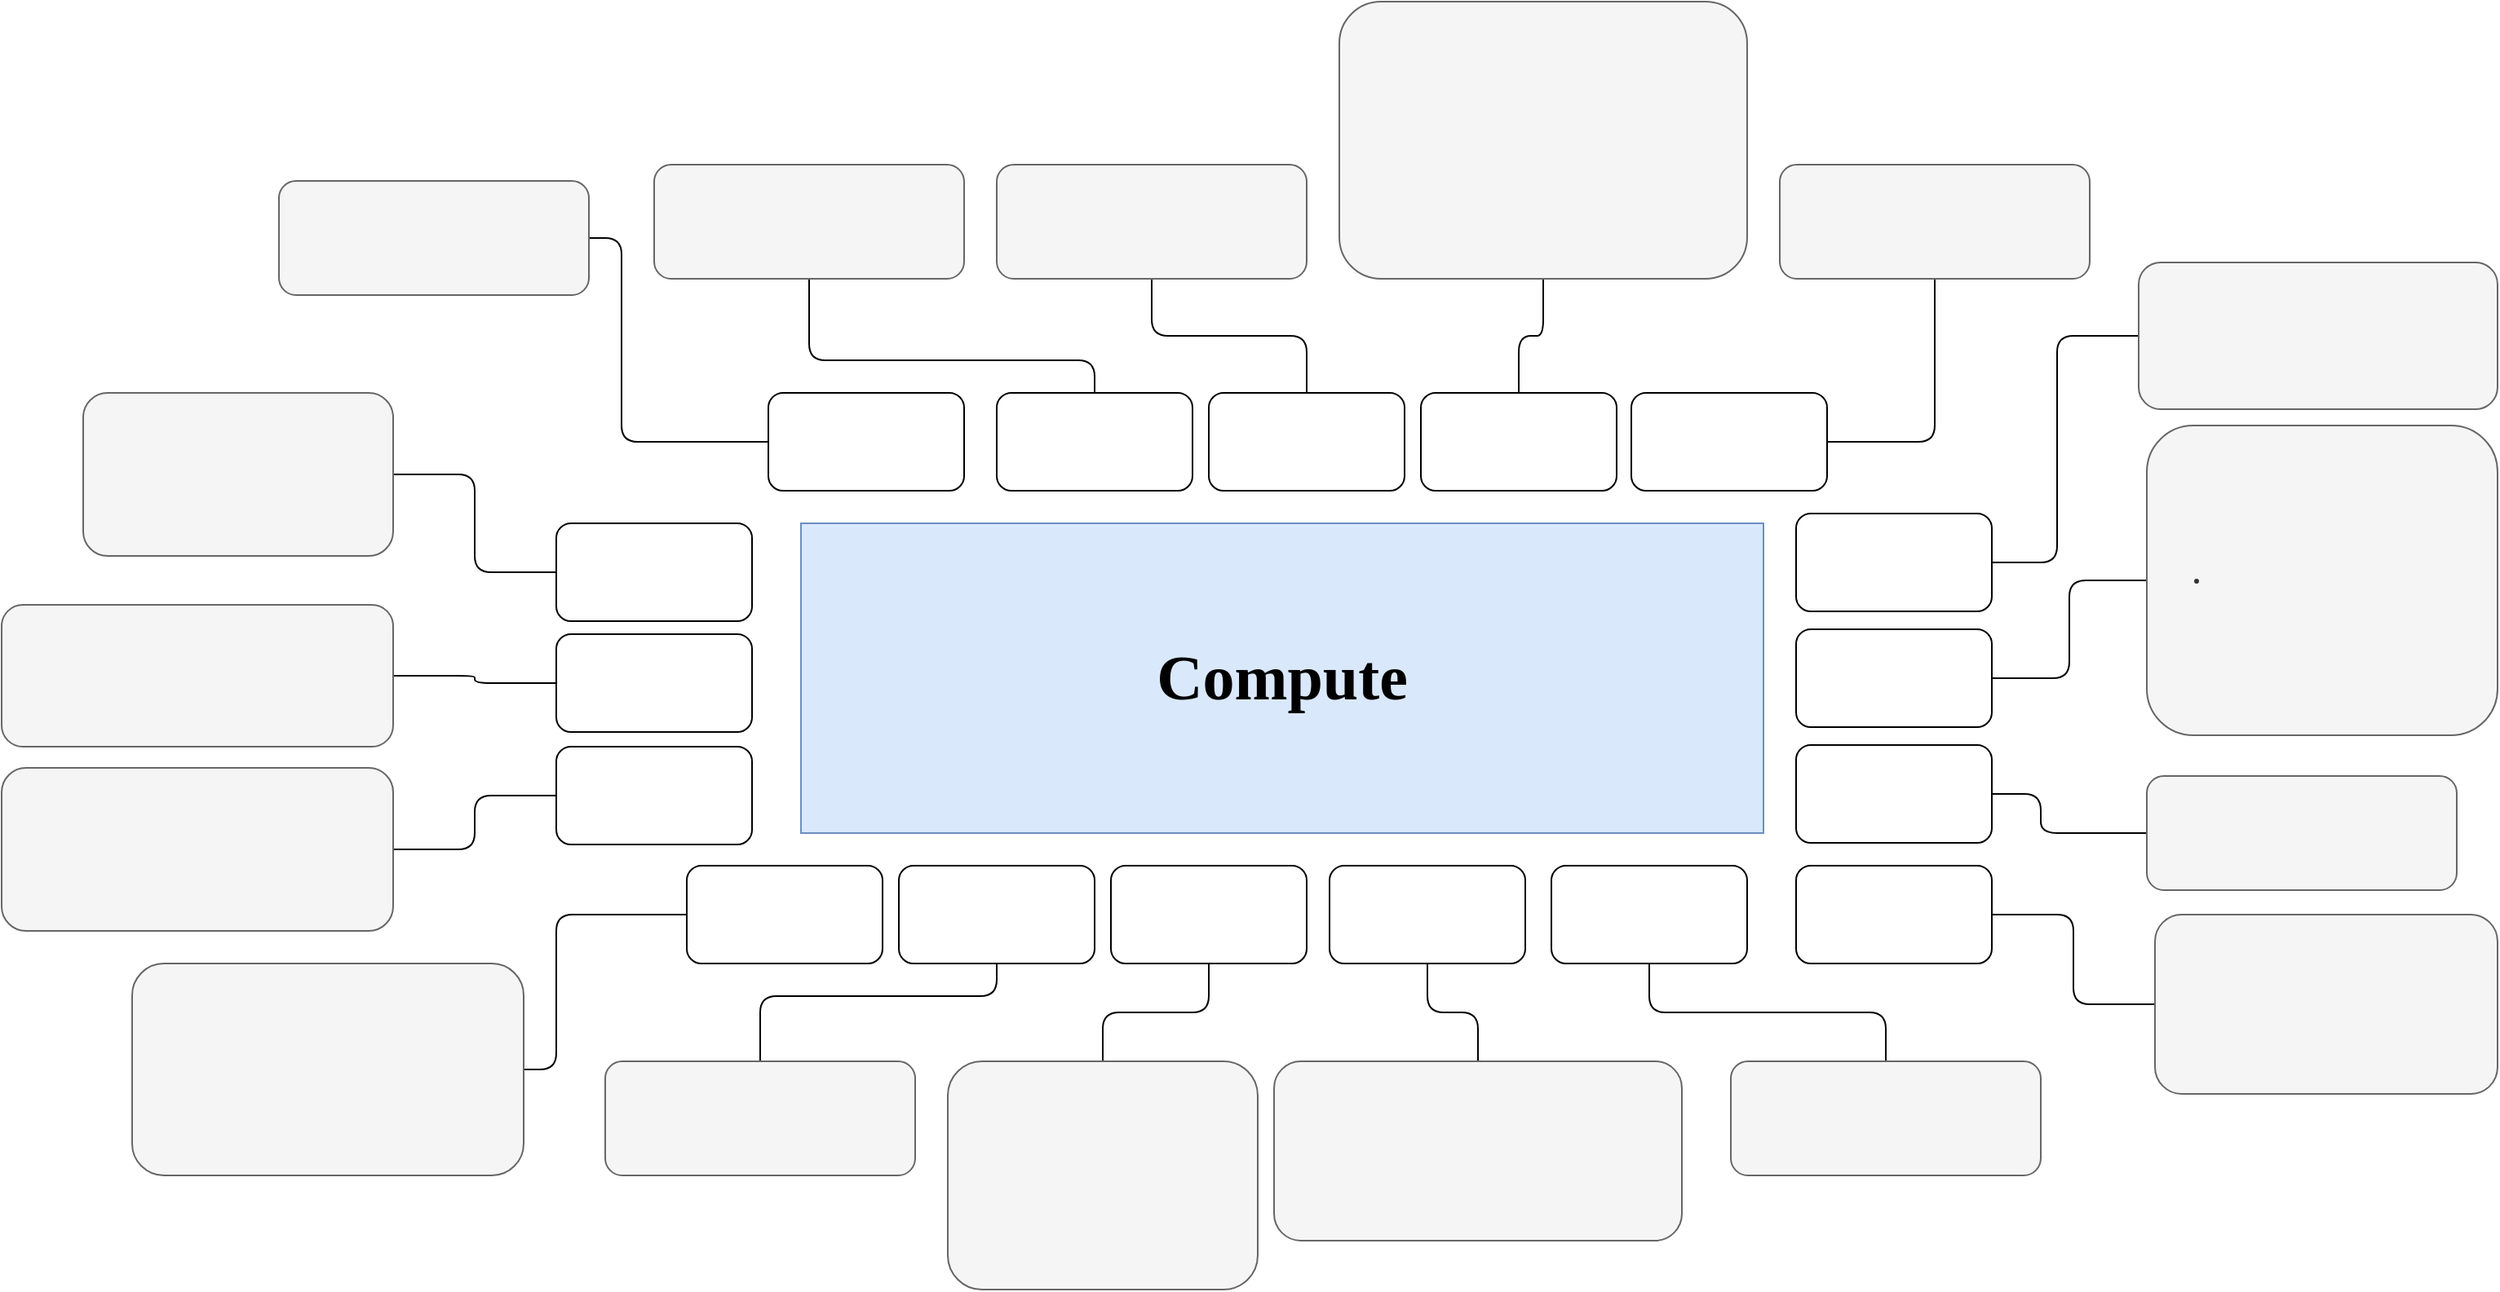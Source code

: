 <mxfile version="16.6.1" type="github" pages="10">
  <diagram id="C5RBs43oDa-KdzZeNtuy" name="Compute">
    <mxGraphModel dx="1752" dy="1705" grid="1" gridSize="10" guides="1" tooltips="1" connect="1" arrows="1" fold="1" page="1" pageScale="1" pageWidth="827" pageHeight="1169" math="0" shadow="0">
      <root>
        <mxCell id="WIyWlLk6GJQsqaUBKTNV-0" />
        <mxCell id="WIyWlLk6GJQsqaUBKTNV-1" parent="WIyWlLk6GJQsqaUBKTNV-0" />
        <mxCell id="AIp9ae2ykjHniV41hAQq-30" style="edgeStyle=orthogonalEdgeStyle;rounded=1;orthogonalLoop=1;jettySize=auto;html=1;fontFamily=Tahoma;fontSize=10;endArrow=none;endFill=0;" parent="WIyWlLk6GJQsqaUBKTNV-1" source="Ag47Eip1iPXyyA9Kl3Ie-0" target="AIp9ae2ykjHniV41hAQq-25" edge="1">
          <mxGeometry relative="1" as="geometry" />
        </mxCell>
        <mxCell id="Ag47Eip1iPXyyA9Kl3Ie-0" value="" style="rounded=1;whiteSpace=wrap;html=1;fontFamily=Tahoma;" parent="WIyWlLk6GJQsqaUBKTNV-1" vertex="1">
          <mxGeometry x="270" y="40" width="120" height="60" as="geometry" />
        </mxCell>
        <mxCell id="AIp9ae2ykjHniV41hAQq-10" style="edgeStyle=orthogonalEdgeStyle;rounded=1;orthogonalLoop=1;jettySize=auto;html=1;fontFamily=Tahoma;fontSize=10;endArrow=none;endFill=0;" parent="WIyWlLk6GJQsqaUBKTNV-1" source="Ag47Eip1iPXyyA9Kl3Ie-1" target="AIp9ae2ykjHniV41hAQq-7" edge="1">
          <mxGeometry relative="1" as="geometry">
            <Array as="points">
              <mxPoint x="780" y="286" />
              <mxPoint x="780" y="310" />
            </Array>
          </mxGeometry>
        </mxCell>
        <mxCell id="Ag47Eip1iPXyyA9Kl3Ie-1" value="" style="rounded=1;whiteSpace=wrap;html=1;fontFamily=Tahoma;" parent="WIyWlLk6GJQsqaUBKTNV-1" vertex="1">
          <mxGeometry x="630" y="256" width="120" height="60" as="geometry" />
        </mxCell>
        <mxCell id="AIp9ae2ykjHniV41hAQq-9" style="edgeStyle=orthogonalEdgeStyle;rounded=1;orthogonalLoop=1;jettySize=auto;html=1;fontFamily=Tahoma;fontSize=10;endArrow=none;endFill=0;" parent="WIyWlLk6GJQsqaUBKTNV-1" source="Ag47Eip1iPXyyA9Kl3Ie-2" target="AIp9ae2ykjHniV41hAQq-6" edge="1">
          <mxGeometry relative="1" as="geometry" />
        </mxCell>
        <mxCell id="Ag47Eip1iPXyyA9Kl3Ie-2" value="" style="rounded=1;whiteSpace=wrap;html=1;fontFamily=Tahoma;" parent="WIyWlLk6GJQsqaUBKTNV-1" vertex="1">
          <mxGeometry x="630" y="185" width="120" height="60" as="geometry" />
        </mxCell>
        <mxCell id="AIp9ae2ykjHniV41hAQq-8" style="edgeStyle=orthogonalEdgeStyle;rounded=1;orthogonalLoop=1;jettySize=auto;html=1;fontFamily=Tahoma;fontSize=10;endArrow=none;endFill=0;" parent="WIyWlLk6GJQsqaUBKTNV-1" source="Ag47Eip1iPXyyA9Kl3Ie-3" target="AIp9ae2ykjHniV41hAQq-5" edge="1">
          <mxGeometry relative="1" as="geometry">
            <Array as="points">
              <mxPoint x="790" y="144" />
              <mxPoint x="790" y="5" />
            </Array>
          </mxGeometry>
        </mxCell>
        <mxCell id="Ag47Eip1iPXyyA9Kl3Ie-3" value="" style="rounded=1;whiteSpace=wrap;html=1;fontFamily=Tahoma;" parent="WIyWlLk6GJQsqaUBKTNV-1" vertex="1">
          <mxGeometry x="630" y="114" width="120" height="60" as="geometry" />
        </mxCell>
        <mxCell id="AIp9ae2ykjHniV41hAQq-29" style="edgeStyle=orthogonalEdgeStyle;rounded=1;orthogonalLoop=1;jettySize=auto;html=1;fontFamily=Tahoma;fontSize=10;endArrow=none;endFill=0;" parent="WIyWlLk6GJQsqaUBKTNV-1" source="Ag47Eip1iPXyyA9Kl3Ie-4" target="AIp9ae2ykjHniV41hAQq-26" edge="1">
          <mxGeometry relative="1" as="geometry" />
        </mxCell>
        <mxCell id="Ag47Eip1iPXyyA9Kl3Ie-4" value="" style="rounded=1;whiteSpace=wrap;html=1;fontFamily=Tahoma;" parent="WIyWlLk6GJQsqaUBKTNV-1" vertex="1">
          <mxGeometry x="400" y="40" width="120" height="60" as="geometry" />
        </mxCell>
        <mxCell id="AIp9ae2ykjHniV41hAQq-14" style="edgeStyle=orthogonalEdgeStyle;rounded=1;orthogonalLoop=1;jettySize=auto;html=1;fontFamily=Tahoma;fontSize=10;endArrow=none;endFill=0;" parent="WIyWlLk6GJQsqaUBKTNV-1" source="Ag47Eip1iPXyyA9Kl3Ie-5" target="AIp9ae2ykjHniV41hAQq-11" edge="1">
          <mxGeometry relative="1" as="geometry" />
        </mxCell>
        <mxCell id="Ag47Eip1iPXyyA9Kl3Ie-5" value="" style="rounded=1;whiteSpace=wrap;html=1;fontFamily=Tahoma;" parent="WIyWlLk6GJQsqaUBKTNV-1" vertex="1">
          <mxGeometry x="344" y="330" width="120" height="60" as="geometry" />
        </mxCell>
        <mxCell id="AIp9ae2ykjHniV41hAQq-15" style="edgeStyle=orthogonalEdgeStyle;rounded=1;orthogonalLoop=1;jettySize=auto;html=1;fontFamily=Tahoma;fontSize=10;endArrow=none;endFill=0;" parent="WIyWlLk6GJQsqaUBKTNV-1" source="Ag47Eip1iPXyyA9Kl3Ie-6" target="AIp9ae2ykjHniV41hAQq-12" edge="1">
          <mxGeometry relative="1" as="geometry" />
        </mxCell>
        <mxCell id="Ag47Eip1iPXyyA9Kl3Ie-6" value="" style="rounded=1;whiteSpace=wrap;html=1;fontFamily=Tahoma;" parent="WIyWlLk6GJQsqaUBKTNV-1" vertex="1">
          <mxGeometry x="210" y="330" width="120" height="60" as="geometry" />
        </mxCell>
        <mxCell id="AIp9ae2ykjHniV41hAQq-16" style="edgeStyle=orthogonalEdgeStyle;rounded=1;orthogonalLoop=1;jettySize=auto;html=1;fontFamily=Tahoma;fontSize=10;endArrow=none;endFill=0;" parent="WIyWlLk6GJQsqaUBKTNV-1" source="Ag47Eip1iPXyyA9Kl3Ie-7" target="AIp9ae2ykjHniV41hAQq-13" edge="1">
          <mxGeometry relative="1" as="geometry">
            <Array as="points">
              <mxPoint x="140" y="410" />
              <mxPoint x="-5" y="410" />
            </Array>
          </mxGeometry>
        </mxCell>
        <mxCell id="Ag47Eip1iPXyyA9Kl3Ie-7" value="" style="rounded=1;whiteSpace=wrap;html=1;fontFamily=Tahoma;" parent="WIyWlLk6GJQsqaUBKTNV-1" vertex="1">
          <mxGeometry x="80" y="330" width="120" height="60" as="geometry" />
        </mxCell>
        <mxCell id="AIp9ae2ykjHniV41hAQq-20" style="edgeStyle=orthogonalEdgeStyle;rounded=1;orthogonalLoop=1;jettySize=auto;html=1;fontFamily=Tahoma;fontSize=10;endArrow=none;endFill=0;" parent="WIyWlLk6GJQsqaUBKTNV-1" source="Ag47Eip1iPXyyA9Kl3Ie-8" target="AIp9ae2ykjHniV41hAQq-17" edge="1">
          <mxGeometry relative="1" as="geometry" />
        </mxCell>
        <mxCell id="Ag47Eip1iPXyyA9Kl3Ie-8" value="" style="rounded=1;whiteSpace=wrap;html=1;fontFamily=Tahoma;" parent="WIyWlLk6GJQsqaUBKTNV-1" vertex="1">
          <mxGeometry x="-130" y="257" width="120" height="60" as="geometry" />
        </mxCell>
        <mxCell id="AIp9ae2ykjHniV41hAQq-21" style="edgeStyle=orthogonalEdgeStyle;rounded=1;orthogonalLoop=1;jettySize=auto;html=1;fontFamily=Tahoma;fontSize=10;endArrow=none;endFill=0;" parent="WIyWlLk6GJQsqaUBKTNV-1" source="Ag47Eip1iPXyyA9Kl3Ie-9" target="AIp9ae2ykjHniV41hAQq-18" edge="1">
          <mxGeometry relative="1" as="geometry" />
        </mxCell>
        <mxCell id="Ag47Eip1iPXyyA9Kl3Ie-9" value="" style="rounded=1;whiteSpace=wrap;html=1;fontFamily=Tahoma;" parent="WIyWlLk6GJQsqaUBKTNV-1" vertex="1">
          <mxGeometry x="-130" y="188" width="120" height="60" as="geometry" />
        </mxCell>
        <mxCell id="AIp9ae2ykjHniV41hAQq-22" style="edgeStyle=orthogonalEdgeStyle;rounded=1;orthogonalLoop=1;jettySize=auto;html=1;fontFamily=Tahoma;fontSize=10;endArrow=none;endFill=0;" parent="WIyWlLk6GJQsqaUBKTNV-1" source="Ag47Eip1iPXyyA9Kl3Ie-10" target="AIp9ae2ykjHniV41hAQq-19" edge="1">
          <mxGeometry relative="1" as="geometry" />
        </mxCell>
        <mxCell id="Ag47Eip1iPXyyA9Kl3Ie-10" value="" style="rounded=1;whiteSpace=wrap;html=1;fontFamily=Tahoma;" parent="WIyWlLk6GJQsqaUBKTNV-1" vertex="1">
          <mxGeometry x="-130" y="120" width="120" height="60" as="geometry" />
        </mxCell>
        <mxCell id="AIp9ae2ykjHniV41hAQq-31" style="edgeStyle=orthogonalEdgeStyle;rounded=1;orthogonalLoop=1;jettySize=auto;html=1;fontFamily=Tahoma;fontSize=10;endArrow=none;endFill=0;" parent="WIyWlLk6GJQsqaUBKTNV-1" source="Ag47Eip1iPXyyA9Kl3Ie-11" target="AIp9ae2ykjHniV41hAQq-23" edge="1">
          <mxGeometry relative="1" as="geometry">
            <Array as="points">
              <mxPoint x="200" y="20" />
              <mxPoint x="25" y="20" />
            </Array>
          </mxGeometry>
        </mxCell>
        <mxCell id="Ag47Eip1iPXyyA9Kl3Ie-11" value="" style="rounded=1;whiteSpace=wrap;html=1;fontFamily=Tahoma;" parent="WIyWlLk6GJQsqaUBKTNV-1" vertex="1">
          <mxGeometry x="140" y="40" width="120" height="60" as="geometry" />
        </mxCell>
        <mxCell id="Ag47Eip1iPXyyA9Kl3Ie-28" value="&lt;h2&gt;Compute&lt;/h2&gt;" style="rounded=0;whiteSpace=wrap;html=1;fontSize=26;fontFamily=Tahoma;fillColor=#dae8fc;strokeColor=#6c8ebf;" parent="WIyWlLk6GJQsqaUBKTNV-1" vertex="1">
          <mxGeometry x="20" y="120" width="590" height="190" as="geometry" />
        </mxCell>
        <mxCell id="AIp9ae2ykjHniV41hAQq-28" style="edgeStyle=orthogonalEdgeStyle;rounded=1;orthogonalLoop=1;jettySize=auto;html=1;fontFamily=Tahoma;fontSize=10;endArrow=none;endFill=0;exitX=1;exitY=0.5;exitDx=0;exitDy=0;" parent="WIyWlLk6GJQsqaUBKTNV-1" source="AIp9ae2ykjHniV41hAQq-0" target="AIp9ae2ykjHniV41hAQq-27" edge="1">
          <mxGeometry relative="1" as="geometry" />
        </mxCell>
        <mxCell id="AIp9ae2ykjHniV41hAQq-0" value="" style="rounded=1;whiteSpace=wrap;html=1;fontFamily=Tahoma;" parent="WIyWlLk6GJQsqaUBKTNV-1" vertex="1">
          <mxGeometry x="529" y="40" width="120" height="60" as="geometry" />
        </mxCell>
        <mxCell id="AIp9ae2ykjHniV41hAQq-4" style="edgeStyle=orthogonalEdgeStyle;rounded=1;orthogonalLoop=1;jettySize=auto;html=1;fontFamily=Tahoma;fontSize=10;endArrow=none;endFill=0;exitX=0.5;exitY=1;exitDx=0;exitDy=0;" parent="WIyWlLk6GJQsqaUBKTNV-1" source="AIp9ae2ykjHniV41hAQq-1" target="AIp9ae2ykjHniV41hAQq-3" edge="1">
          <mxGeometry relative="1" as="geometry">
            <Array as="points">
              <mxPoint x="540" y="420" />
              <mxPoint x="685" y="420" />
            </Array>
          </mxGeometry>
        </mxCell>
        <mxCell id="AIp9ae2ykjHniV41hAQq-1" value="" style="rounded=1;whiteSpace=wrap;html=1;fontFamily=Tahoma;" parent="WIyWlLk6GJQsqaUBKTNV-1" vertex="1">
          <mxGeometry x="480" y="330" width="120" height="60" as="geometry" />
        </mxCell>
        <mxCell id="AIp9ae2ykjHniV41hAQq-3" value="" style="text;html=1;strokeColor=#666666;fillColor=#f5f5f5;align=left;verticalAlign=middle;whiteSpace=wrap;rounded=1;fontFamily=Tahoma;fontSize=10;fontColor=#333333;" parent="WIyWlLk6GJQsqaUBKTNV-1" vertex="1">
          <mxGeometry x="590" y="450" width="190" height="70" as="geometry" />
        </mxCell>
        <mxCell id="AIp9ae2ykjHniV41hAQq-5" value="" style="text;html=1;strokeColor=#666666;fillColor=#f5f5f5;align=left;verticalAlign=middle;whiteSpace=wrap;rounded=1;fontFamily=Tahoma;fontSize=10;fontColor=#333333;" parent="WIyWlLk6GJQsqaUBKTNV-1" vertex="1">
          <mxGeometry x="840" y="-40" width="220" height="90" as="geometry" />
        </mxCell>
        <mxCell id="AIp9ae2ykjHniV41hAQq-6" value="&lt;ul&gt;&lt;li&gt;&lt;br&gt;&lt;/li&gt;&lt;/ul&gt;" style="text;html=1;strokeColor=#666666;fillColor=#f5f5f5;align=left;verticalAlign=middle;whiteSpace=wrap;rounded=1;fontFamily=Tahoma;fontSize=10;fontColor=#333333;" parent="WIyWlLk6GJQsqaUBKTNV-1" vertex="1">
          <mxGeometry x="845" y="60" width="215" height="190" as="geometry" />
        </mxCell>
        <mxCell id="AIp9ae2ykjHniV41hAQq-7" value="" style="text;html=1;strokeColor=#666666;fillColor=#f5f5f5;align=left;verticalAlign=middle;whiteSpace=wrap;rounded=1;fontFamily=Tahoma;fontSize=10;fontColor=#333333;" parent="WIyWlLk6GJQsqaUBKTNV-1" vertex="1">
          <mxGeometry x="845" y="275" width="190" height="70" as="geometry" />
        </mxCell>
        <mxCell id="AIp9ae2ykjHniV41hAQq-11" value="" style="text;html=1;strokeColor=#666666;fillColor=#f5f5f5;align=left;verticalAlign=middle;whiteSpace=wrap;rounded=1;fontFamily=Tahoma;fontSize=10;fontColor=#333333;" parent="WIyWlLk6GJQsqaUBKTNV-1" vertex="1">
          <mxGeometry x="310" y="450" width="250" height="110" as="geometry" />
        </mxCell>
        <mxCell id="AIp9ae2ykjHniV41hAQq-12" value="" style="text;html=1;strokeColor=#666666;fillColor=#f5f5f5;align=left;verticalAlign=middle;whiteSpace=wrap;rounded=1;fontFamily=Tahoma;fontSize=10;fontColor=#333333;" parent="WIyWlLk6GJQsqaUBKTNV-1" vertex="1">
          <mxGeometry x="110" y="450" width="190" height="140" as="geometry" />
        </mxCell>
        <mxCell id="AIp9ae2ykjHniV41hAQq-13" value="" style="text;html=1;strokeColor=#666666;fillColor=#f5f5f5;align=left;verticalAlign=middle;whiteSpace=wrap;rounded=1;fontFamily=Tahoma;fontSize=10;fontColor=#333333;" parent="WIyWlLk6GJQsqaUBKTNV-1" vertex="1">
          <mxGeometry x="-100" y="450" width="190" height="70" as="geometry" />
        </mxCell>
        <mxCell id="AIp9ae2ykjHniV41hAQq-17" value="" style="text;html=1;strokeColor=#666666;fillColor=#f5f5f5;align=left;verticalAlign=middle;whiteSpace=wrap;rounded=1;fontFamily=Tahoma;fontSize=10;fontColor=#333333;" parent="WIyWlLk6GJQsqaUBKTNV-1" vertex="1">
          <mxGeometry x="-470" y="270" width="240" height="100" as="geometry" />
        </mxCell>
        <mxCell id="AIp9ae2ykjHniV41hAQq-18" value="" style="text;html=1;strokeColor=#666666;fillColor=#f5f5f5;align=left;verticalAlign=middle;whiteSpace=wrap;rounded=1;fontFamily=Tahoma;fontSize=10;fontColor=#333333;" parent="WIyWlLk6GJQsqaUBKTNV-1" vertex="1">
          <mxGeometry x="-470" y="170" width="240" height="87" as="geometry" />
        </mxCell>
        <mxCell id="AIp9ae2ykjHniV41hAQq-19" value="" style="text;html=1;strokeColor=#666666;fillColor=#f5f5f5;align=left;verticalAlign=middle;whiteSpace=wrap;rounded=1;fontFamily=Tahoma;fontSize=10;fontColor=#333333;" parent="WIyWlLk6GJQsqaUBKTNV-1" vertex="1">
          <mxGeometry x="-420" y="40" width="190" height="100" as="geometry" />
        </mxCell>
        <mxCell id="AIp9ae2ykjHniV41hAQq-23" value="&lt;p&gt;&lt;br&gt;&lt;/p&gt;" style="text;html=1;strokeColor=#666666;fillColor=#f5f5f5;align=left;verticalAlign=middle;whiteSpace=wrap;rounded=1;fontFamily=Tahoma;fontSize=10;fontColor=#333333;" parent="WIyWlLk6GJQsqaUBKTNV-1" vertex="1">
          <mxGeometry x="-70" y="-100" width="190" height="70" as="geometry" />
        </mxCell>
        <mxCell id="AIp9ae2ykjHniV41hAQq-25" value="" style="text;html=1;strokeColor=#666666;fillColor=#f5f5f5;align=left;verticalAlign=middle;whiteSpace=wrap;rounded=1;fontFamily=Tahoma;fontSize=10;fontColor=#333333;" parent="WIyWlLk6GJQsqaUBKTNV-1" vertex="1">
          <mxGeometry x="140" y="-100" width="190" height="70" as="geometry" />
        </mxCell>
        <mxCell id="AIp9ae2ykjHniV41hAQq-26" value="&lt;div&gt;&lt;br&gt;&lt;/div&gt;" style="text;html=1;strokeColor=#666666;fillColor=#f5f5f5;align=left;verticalAlign=middle;whiteSpace=wrap;rounded=1;fontFamily=Tahoma;fontSize=10;fontColor=#333333;" parent="WIyWlLk6GJQsqaUBKTNV-1" vertex="1">
          <mxGeometry x="350" y="-200" width="250" height="170" as="geometry" />
        </mxCell>
        <mxCell id="AIp9ae2ykjHniV41hAQq-27" value="" style="text;html=1;strokeColor=#666666;fillColor=#f5f5f5;align=left;verticalAlign=middle;whiteSpace=wrap;rounded=1;fontFamily=Tahoma;fontSize=10;fontColor=#333333;" parent="WIyWlLk6GJQsqaUBKTNV-1" vertex="1">
          <mxGeometry x="620" y="-100" width="190" height="70" as="geometry" />
        </mxCell>
        <mxCell id="AIp9ae2ykjHniV41hAQq-35" style="edgeStyle=orthogonalEdgeStyle;rounded=1;orthogonalLoop=1;jettySize=auto;html=1;fontFamily=Tahoma;fontSize=10;endArrow=none;endFill=0;" parent="WIyWlLk6GJQsqaUBKTNV-1" source="AIp9ae2ykjHniV41hAQq-32" target="AIp9ae2ykjHniV41hAQq-34" edge="1">
          <mxGeometry relative="1" as="geometry" />
        </mxCell>
        <mxCell id="AIp9ae2ykjHniV41hAQq-32" value="" style="rounded=1;whiteSpace=wrap;html=1;fontFamily=Tahoma;" parent="WIyWlLk6GJQsqaUBKTNV-1" vertex="1">
          <mxGeometry x="630" y="330" width="120" height="60" as="geometry" />
        </mxCell>
        <mxCell id="AIp9ae2ykjHniV41hAQq-34" value="" style="text;html=1;strokeColor=#666666;fillColor=#f5f5f5;align=left;verticalAlign=middle;whiteSpace=wrap;rounded=1;fontFamily=Tahoma;fontSize=10;fontColor=#333333;" parent="WIyWlLk6GJQsqaUBKTNV-1" vertex="1">
          <mxGeometry x="850" y="360" width="210" height="110" as="geometry" />
        </mxCell>
        <mxCell id="XbbFSqZhKQy0ZxW6UiTZ-16" style="edgeStyle=orthogonalEdgeStyle;rounded=1;orthogonalLoop=1;jettySize=auto;html=1;entryX=1;entryY=0.5;entryDx=0;entryDy=0;fontFamily=Tahoma;fontSize=10;endArrow=none;endFill=0;" parent="WIyWlLk6GJQsqaUBKTNV-1" source="XbbFSqZhKQy0ZxW6UiTZ-12" target="XbbFSqZhKQy0ZxW6UiTZ-15" edge="1">
          <mxGeometry relative="1" as="geometry">
            <Array as="points">
              <mxPoint x="-90" y="70" />
              <mxPoint x="-90" y="-55" />
            </Array>
          </mxGeometry>
        </mxCell>
        <mxCell id="XbbFSqZhKQy0ZxW6UiTZ-12" value="" style="rounded=1;whiteSpace=wrap;html=1;fontFamily=Tahoma;fontStyle=0" parent="WIyWlLk6GJQsqaUBKTNV-1" vertex="1">
          <mxGeometry y="40" width="120" height="60" as="geometry" />
        </mxCell>
        <mxCell id="XbbFSqZhKQy0ZxW6UiTZ-17" style="edgeStyle=orthogonalEdgeStyle;rounded=1;orthogonalLoop=1;jettySize=auto;html=1;entryX=1;entryY=0.5;entryDx=0;entryDy=0;fontFamily=Tahoma;fontSize=10;endArrow=none;endFill=0;" parent="WIyWlLk6GJQsqaUBKTNV-1" source="XbbFSqZhKQy0ZxW6UiTZ-13" target="XbbFSqZhKQy0ZxW6UiTZ-14" edge="1">
          <mxGeometry relative="1" as="geometry">
            <Array as="points">
              <mxPoint x="-130" y="360" />
              <mxPoint x="-130" y="455" />
            </Array>
          </mxGeometry>
        </mxCell>
        <mxCell id="XbbFSqZhKQy0ZxW6UiTZ-13" value="" style="rounded=1;whiteSpace=wrap;html=1;fontFamily=Tahoma;fontStyle=0" parent="WIyWlLk6GJQsqaUBKTNV-1" vertex="1">
          <mxGeometry x="-50" y="330" width="120" height="60" as="geometry" />
        </mxCell>
        <mxCell id="XbbFSqZhKQy0ZxW6UiTZ-14" value="" style="text;html=1;strokeColor=#666666;fillColor=#f5f5f5;align=left;verticalAlign=middle;whiteSpace=wrap;rounded=1;fontFamily=Tahoma;fontSize=10;fontColor=#333333;" parent="WIyWlLk6GJQsqaUBKTNV-1" vertex="1">
          <mxGeometry x="-390" y="390" width="240" height="130" as="geometry" />
        </mxCell>
        <mxCell id="XbbFSqZhKQy0ZxW6UiTZ-15" value="" style="text;html=1;strokeColor=#666666;fillColor=#f5f5f5;align=left;verticalAlign=middle;whiteSpace=wrap;rounded=1;fontFamily=Tahoma;fontSize=10;fontColor=#333333;" parent="WIyWlLk6GJQsqaUBKTNV-1" vertex="1">
          <mxGeometry x="-300" y="-90" width="190" height="70" as="geometry" />
        </mxCell>
      </root>
    </mxGraphModel>
  </diagram>
  <diagram id="yksckFWAv2v-fmxkd6C5" name="Storage">
    <mxGraphModel dx="1938" dy="1731" grid="1" gridSize="10" guides="1" tooltips="1" connect="1" arrows="1" fold="1" page="1" pageScale="1" pageWidth="850" pageHeight="1100" math="0" shadow="0">
      <root>
        <mxCell id="WlPYzrNBuUjyq2Hp31Dj-0" />
        <mxCell id="WlPYzrNBuUjyq2Hp31Dj-1" parent="WlPYzrNBuUjyq2Hp31Dj-0" />
        <mxCell id="6igl0_KKKSx67OhCSBDT-25" style="edgeStyle=orthogonalEdgeStyle;rounded=1;orthogonalLoop=1;jettySize=auto;html=1;entryX=1;entryY=0.5;entryDx=0;entryDy=0;fontFamily=Tahoma;fontSize=10;endArrow=none;endFill=0;" parent="WlPYzrNBuUjyq2Hp31Dj-1" source="xn0TGrl4xGfBzr7lIKxJ-25" target="6igl0_KKKSx67OhCSBDT-9" edge="1">
          <mxGeometry relative="1" as="geometry" />
        </mxCell>
        <mxCell id="xn0TGrl4xGfBzr7lIKxJ-25" value="hot" style="rounded=1;whiteSpace=wrap;html=1;fontFamily=Tahoma;" parent="WlPYzrNBuUjyq2Hp31Dj-1" vertex="1">
          <mxGeometry x="-80" y="160" width="70" height="30" as="geometry" />
        </mxCell>
        <mxCell id="6igl0_KKKSx67OhCSBDT-27" style="edgeStyle=orthogonalEdgeStyle;rounded=1;orthogonalLoop=1;jettySize=auto;html=1;fontFamily=Tahoma;fontSize=10;endArrow=none;endFill=0;" parent="WlPYzrNBuUjyq2Hp31Dj-1" source="xn0TGrl4xGfBzr7lIKxJ-27" target="6igl0_KKKSx67OhCSBDT-10" edge="1">
          <mxGeometry relative="1" as="geometry" />
        </mxCell>
        <mxCell id="xn0TGrl4xGfBzr7lIKxJ-27" value="cool" style="rounded=1;whiteSpace=wrap;html=1;fontFamily=Tahoma;" parent="WlPYzrNBuUjyq2Hp31Dj-1" vertex="1">
          <mxGeometry x="-80" y="197" width="70" height="30" as="geometry" />
        </mxCell>
        <mxCell id="6igl0_KKKSx67OhCSBDT-26" style="edgeStyle=orthogonalEdgeStyle;rounded=1;orthogonalLoop=1;jettySize=auto;html=1;fontFamily=Tahoma;fontSize=10;endArrow=none;endFill=0;" parent="WlPYzrNBuUjyq2Hp31Dj-1" source="xn0TGrl4xGfBzr7lIKxJ-28" target="6igl0_KKKSx67OhCSBDT-11" edge="1">
          <mxGeometry relative="1" as="geometry" />
        </mxCell>
        <mxCell id="xn0TGrl4xGfBzr7lIKxJ-28" value="archive" style="rounded=1;whiteSpace=wrap;html=1;fontFamily=Tahoma;" parent="WlPYzrNBuUjyq2Hp31Dj-1" vertex="1">
          <mxGeometry x="-80" y="234" width="70" height="30" as="geometry" />
        </mxCell>
        <mxCell id="6igl0_KKKSx67OhCSBDT-18" style="edgeStyle=orthogonalEdgeStyle;rounded=1;orthogonalLoop=1;jettySize=auto;html=1;entryX=0;entryY=0.5;entryDx=0;entryDy=0;fontFamily=Tahoma;fontSize=10;endArrow=none;endFill=0;" parent="WlPYzrNBuUjyq2Hp31Dj-1" source="xn0TGrl4xGfBzr7lIKxJ-0" target="6igl0_KKKSx67OhCSBDT-5" edge="1">
          <mxGeometry relative="1" as="geometry" />
        </mxCell>
        <mxCell id="xn0TGrl4xGfBzr7lIKxJ-0" value="Permanent" style="rounded=1;whiteSpace=wrap;html=1;fontFamily=Tahoma;" parent="WlPYzrNBuUjyq2Hp31Dj-1" vertex="1">
          <mxGeometry x="680" y="191.5" width="70" height="30" as="geometry" />
        </mxCell>
        <mxCell id="6igl0_KKKSx67OhCSBDT-17" style="edgeStyle=orthogonalEdgeStyle;rounded=1;orthogonalLoop=1;jettySize=auto;html=1;fontFamily=Tahoma;fontSize=10;endArrow=none;endFill=0;entryX=0;entryY=0.5;entryDx=0;entryDy=0;" parent="WlPYzrNBuUjyq2Hp31Dj-1" source="xn0TGrl4xGfBzr7lIKxJ-5" target="6igl0_KKKSx67OhCSBDT-6" edge="1">
          <mxGeometry relative="1" as="geometry" />
        </mxCell>
        <mxCell id="xn0TGrl4xGfBzr7lIKxJ-5" value="Transient" style="rounded=1;whiteSpace=wrap;html=1;fontFamily=Tahoma;" parent="WlPYzrNBuUjyq2Hp31Dj-1" vertex="1">
          <mxGeometry x="680" y="149.5" width="70" height="30" as="geometry" />
        </mxCell>
        <mxCell id="6igl0_KKKSx67OhCSBDT-16" style="edgeStyle=orthogonalEdgeStyle;rounded=1;orthogonalLoop=1;jettySize=auto;html=1;fontFamily=Tahoma;fontSize=10;endArrow=none;endFill=0;entryX=0;entryY=0.5;entryDx=0;entryDy=0;" parent="WlPYzrNBuUjyq2Hp31Dj-1" source="xn0TGrl4xGfBzr7lIKxJ-12" target="6igl0_KKKSx67OhCSBDT-7" edge="1">
          <mxGeometry relative="1" as="geometry" />
        </mxCell>
        <mxCell id="xn0TGrl4xGfBzr7lIKxJ-12" value="Temporary" style="rounded=1;whiteSpace=wrap;html=1;fontFamily=Tahoma;" parent="WlPYzrNBuUjyq2Hp31Dj-1" vertex="1">
          <mxGeometry x="680" y="109.5" width="70" height="30" as="geometry" />
        </mxCell>
        <mxCell id="6igl0_KKKSx67OhCSBDT-15" style="edgeStyle=orthogonalEdgeStyle;rounded=1;orthogonalLoop=1;jettySize=auto;html=1;fontFamily=Tahoma;fontSize=10;endArrow=none;endFill=0;entryX=0;entryY=0.5;entryDx=0;entryDy=0;" parent="WlPYzrNBuUjyq2Hp31Dj-1" source="xn0TGrl4xGfBzr7lIKxJ-2" target="6igl0_KKKSx67OhCSBDT-4" edge="1">
          <mxGeometry relative="1" as="geometry" />
        </mxCell>
        <mxCell id="xn0TGrl4xGfBzr7lIKxJ-2" value="Disk storage" style="rounded=1;whiteSpace=wrap;html=1;fontFamily=Tahoma;" parent="WlPYzrNBuUjyq2Hp31Dj-1" vertex="1">
          <mxGeometry x="500" y="250" width="120" height="60" as="geometry" />
        </mxCell>
        <mxCell id="6igl0_KKKSx67OhCSBDT-24" style="edgeStyle=orthogonalEdgeStyle;rounded=1;orthogonalLoop=1;jettySize=auto;html=1;entryX=1;entryY=0.5;entryDx=0;entryDy=0;fontFamily=Tahoma;fontSize=10;endArrow=none;endFill=0;" parent="WlPYzrNBuUjyq2Hp31Dj-1" source="xn0TGrl4xGfBzr7lIKxJ-3" target="6igl0_KKKSx67OhCSBDT-8" edge="1">
          <mxGeometry relative="1" as="geometry" />
        </mxCell>
        <mxCell id="xn0TGrl4xGfBzr7lIKxJ-3" value="Performance Tiers" style="rounded=1;whiteSpace=wrap;html=1;fontFamily=Tahoma;" parent="WlPYzrNBuUjyq2Hp31Dj-1" vertex="1">
          <mxGeometry x="40" y="110" width="120" height="60" as="geometry" />
        </mxCell>
        <mxCell id="xn0TGrl4xGfBzr7lIKxJ-21" style="edgeStyle=orthogonalEdgeStyle;rounded=1;orthogonalLoop=1;jettySize=auto;html=1;entryX=0;entryY=0.5;entryDx=0;entryDy=0;fontFamily=Tahoma;fontSize=12;endArrow=oval;endFill=1;" parent="WlPYzrNBuUjyq2Hp31Dj-1" source="xn0TGrl4xGfBzr7lIKxJ-4" target="xn0TGrl4xGfBzr7lIKxJ-12" edge="1">
          <mxGeometry relative="1" as="geometry" />
        </mxCell>
        <mxCell id="xn0TGrl4xGfBzr7lIKxJ-22" style="edgeStyle=orthogonalEdgeStyle;rounded=1;orthogonalLoop=1;jettySize=auto;html=1;entryX=0;entryY=0.5;entryDx=0;entryDy=0;fontFamily=Tahoma;fontSize=12;endArrow=oval;endFill=1;" parent="WlPYzrNBuUjyq2Hp31Dj-1" source="xn0TGrl4xGfBzr7lIKxJ-4" target="xn0TGrl4xGfBzr7lIKxJ-5" edge="1">
          <mxGeometry relative="1" as="geometry" />
        </mxCell>
        <mxCell id="xn0TGrl4xGfBzr7lIKxJ-23" style="edgeStyle=orthogonalEdgeStyle;rounded=1;orthogonalLoop=1;jettySize=auto;html=1;fontFamily=Tahoma;fontSize=12;endArrow=oval;endFill=1;" parent="WlPYzrNBuUjyq2Hp31Dj-1" source="xn0TGrl4xGfBzr7lIKxJ-4" target="xn0TGrl4xGfBzr7lIKxJ-0" edge="1">
          <mxGeometry relative="1" as="geometry" />
        </mxCell>
        <mxCell id="xn0TGrl4xGfBzr7lIKxJ-4" value="Table" style="rounded=1;whiteSpace=wrap;html=1;fontFamily=Tahoma;" parent="WlPYzrNBuUjyq2Hp31Dj-1" vertex="1">
          <mxGeometry x="500" y="134" width="120" height="60" as="geometry" />
        </mxCell>
        <mxCell id="6igl0_KKKSx67OhCSBDT-28" style="edgeStyle=orthogonalEdgeStyle;rounded=1;orthogonalLoop=1;jettySize=auto;html=1;fontFamily=Tahoma;fontSize=10;endArrow=none;endFill=0;" parent="WlPYzrNBuUjyq2Hp31Dj-1" source="xn0TGrl4xGfBzr7lIKxJ-6" target="6igl0_KKKSx67OhCSBDT-3" edge="1">
          <mxGeometry relative="1" as="geometry" />
        </mxCell>
        <mxCell id="xn0TGrl4xGfBzr7lIKxJ-6" value="Monitoring" style="rounded=1;whiteSpace=wrap;html=1;fontFamily=Tahoma;" parent="WlPYzrNBuUjyq2Hp31Dj-1" vertex="1">
          <mxGeometry x="365" y="320" width="120" height="60" as="geometry" />
        </mxCell>
        <mxCell id="xn0TGrl4xGfBzr7lIKxJ-39" style="edgeStyle=orthogonalEdgeStyle;rounded=1;orthogonalLoop=1;jettySize=auto;html=1;fontFamily=Tahoma;fontSize=12;endArrow=oval;endFill=1;" parent="WlPYzrNBuUjyq2Hp31Dj-1" source="xn0TGrl4xGfBzr7lIKxJ-7" target="xn0TGrl4xGfBzr7lIKxJ-33" edge="1">
          <mxGeometry relative="1" as="geometry">
            <Array as="points">
              <mxPoint x="273" y="400" />
              <mxPoint x="-50" y="400" />
            </Array>
          </mxGeometry>
        </mxCell>
        <mxCell id="xn0TGrl4xGfBzr7lIKxJ-40" style="edgeStyle=orthogonalEdgeStyle;rounded=1;orthogonalLoop=1;jettySize=auto;html=1;fontFamily=Tahoma;fontSize=12;endArrow=oval;endFill=1;" parent="WlPYzrNBuUjyq2Hp31Dj-1" source="xn0TGrl4xGfBzr7lIKxJ-7" target="xn0TGrl4xGfBzr7lIKxJ-34" edge="1">
          <mxGeometry relative="1" as="geometry">
            <Array as="points">
              <mxPoint x="273" y="400" />
              <mxPoint x="40" y="400" />
            </Array>
          </mxGeometry>
        </mxCell>
        <mxCell id="xn0TGrl4xGfBzr7lIKxJ-41" style="edgeStyle=orthogonalEdgeStyle;rounded=1;orthogonalLoop=1;jettySize=auto;html=1;fontFamily=Tahoma;fontSize=12;endArrow=oval;endFill=1;" parent="WlPYzrNBuUjyq2Hp31Dj-1" source="xn0TGrl4xGfBzr7lIKxJ-7" target="xn0TGrl4xGfBzr7lIKxJ-38" edge="1">
          <mxGeometry relative="1" as="geometry">
            <Array as="points">
              <mxPoint x="273" y="400" />
              <mxPoint x="340" y="400" />
            </Array>
          </mxGeometry>
        </mxCell>
        <mxCell id="xn0TGrl4xGfBzr7lIKxJ-42" style="edgeStyle=orthogonalEdgeStyle;rounded=1;orthogonalLoop=1;jettySize=auto;html=1;fontFamily=Tahoma;fontSize=12;endArrow=oval;endFill=1;" parent="WlPYzrNBuUjyq2Hp31Dj-1" source="xn0TGrl4xGfBzr7lIKxJ-7" target="xn0TGrl4xGfBzr7lIKxJ-37" edge="1">
          <mxGeometry relative="1" as="geometry">
            <Array as="points">
              <mxPoint x="273" y="400" />
              <mxPoint x="224" y="400" />
            </Array>
          </mxGeometry>
        </mxCell>
        <mxCell id="xn0TGrl4xGfBzr7lIKxJ-43" style="edgeStyle=orthogonalEdgeStyle;rounded=1;orthogonalLoop=1;jettySize=auto;html=1;fontFamily=Tahoma;fontSize=12;endArrow=oval;endFill=1;" parent="WlPYzrNBuUjyq2Hp31Dj-1" source="xn0TGrl4xGfBzr7lIKxJ-7" target="xn0TGrl4xGfBzr7lIKxJ-35" edge="1">
          <mxGeometry relative="1" as="geometry">
            <Array as="points">
              <mxPoint x="273" y="400" />
              <mxPoint x="120" y="400" />
            </Array>
          </mxGeometry>
        </mxCell>
        <mxCell id="xn0TGrl4xGfBzr7lIKxJ-7" value="Security" style="rounded=1;whiteSpace=wrap;html=1;fontFamily=Tahoma;" parent="WlPYzrNBuUjyq2Hp31Dj-1" vertex="1">
          <mxGeometry x="213" y="320" width="120" height="60" as="geometry" />
        </mxCell>
        <mxCell id="6igl0_KKKSx67OhCSBDT-22" style="edgeStyle=orthogonalEdgeStyle;rounded=1;orthogonalLoop=1;jettySize=auto;html=1;fontFamily=Tahoma;fontSize=10;endArrow=none;endFill=0;" parent="WlPYzrNBuUjyq2Hp31Dj-1" source="xn0TGrl4xGfBzr7lIKxJ-8" target="6igl0_KKKSx67OhCSBDT-12" edge="1">
          <mxGeometry relative="1" as="geometry" />
        </mxCell>
        <mxCell id="xn0TGrl4xGfBzr7lIKxJ-8" value="Tools" style="rounded=1;whiteSpace=wrap;html=1;fontFamily=Tahoma;" parent="WlPYzrNBuUjyq2Hp31Dj-1" vertex="1">
          <mxGeometry x="213" y="50" width="120" height="60" as="geometry" />
        </mxCell>
        <mxCell id="6igl0_KKKSx67OhCSBDT-35" style="edgeStyle=orthogonalEdgeStyle;rounded=1;orthogonalLoop=1;jettySize=auto;html=1;entryX=1;entryY=0.5;entryDx=0;entryDy=0;fontFamily=Tahoma;fontSize=10;endArrow=none;endFill=0;" parent="WlPYzrNBuUjyq2Hp31Dj-1" source="xn0TGrl4xGfBzr7lIKxJ-9" target="6igl0_KKKSx67OhCSBDT-34" edge="1">
          <mxGeometry relative="1" as="geometry">
            <Array as="points">
              <mxPoint x="10" y="286" />
              <mxPoint x="10" y="380" />
              <mxPoint x="-160" y="380" />
            </Array>
          </mxGeometry>
        </mxCell>
        <mxCell id="xn0TGrl4xGfBzr7lIKxJ-9" value="Replication" style="rounded=1;whiteSpace=wrap;html=1;fontFamily=Tahoma;" parent="WlPYzrNBuUjyq2Hp31Dj-1" vertex="1">
          <mxGeometry x="40" y="256" width="120" height="60" as="geometry" />
        </mxCell>
        <mxCell id="xn0TGrl4xGfBzr7lIKxJ-29" style="edgeStyle=orthogonalEdgeStyle;rounded=1;orthogonalLoop=1;jettySize=auto;html=1;entryX=1;entryY=0.75;entryDx=0;entryDy=0;fontFamily=Tahoma;fontSize=12;endArrow=oval;endFill=1;" parent="WlPYzrNBuUjyq2Hp31Dj-1" source="xn0TGrl4xGfBzr7lIKxJ-10" target="xn0TGrl4xGfBzr7lIKxJ-25" edge="1">
          <mxGeometry relative="1" as="geometry" />
        </mxCell>
        <mxCell id="xn0TGrl4xGfBzr7lIKxJ-30" style="edgeStyle=orthogonalEdgeStyle;rounded=1;orthogonalLoop=1;jettySize=auto;html=1;fontFamily=Tahoma;fontSize=12;endArrow=oval;endFill=1;" parent="WlPYzrNBuUjyq2Hp31Dj-1" source="xn0TGrl4xGfBzr7lIKxJ-10" target="xn0TGrl4xGfBzr7lIKxJ-27" edge="1">
          <mxGeometry relative="1" as="geometry" />
        </mxCell>
        <mxCell id="xn0TGrl4xGfBzr7lIKxJ-31" style="edgeStyle=orthogonalEdgeStyle;rounded=1;orthogonalLoop=1;jettySize=auto;html=1;fontFamily=Tahoma;fontSize=12;endArrow=oval;endFill=1;" parent="WlPYzrNBuUjyq2Hp31Dj-1" source="xn0TGrl4xGfBzr7lIKxJ-10" target="xn0TGrl4xGfBzr7lIKxJ-28" edge="1">
          <mxGeometry relative="1" as="geometry" />
        </mxCell>
        <mxCell id="xn0TGrl4xGfBzr7lIKxJ-10" value="Access Tiers" style="rounded=1;whiteSpace=wrap;html=1;fontFamily=Tahoma;" parent="WlPYzrNBuUjyq2Hp31Dj-1" vertex="1">
          <mxGeometry x="40" y="182" width="120" height="60" as="geometry" />
        </mxCell>
        <mxCell id="6igl0_KKKSx67OhCSBDT-23" style="edgeStyle=orthogonalEdgeStyle;rounded=1;orthogonalLoop=1;jettySize=auto;html=1;fontFamily=Tahoma;fontSize=10;endArrow=none;endFill=0;" parent="WlPYzrNBuUjyq2Hp31Dj-1" source="xn0TGrl4xGfBzr7lIKxJ-11" target="6igl0_KKKSx67OhCSBDT-21" edge="1">
          <mxGeometry relative="1" as="geometry" />
        </mxCell>
        <mxCell id="xn0TGrl4xGfBzr7lIKxJ-11" value="Data Protection" style="rounded=1;whiteSpace=wrap;html=1;fontFamily=Tahoma;" parent="WlPYzrNBuUjyq2Hp31Dj-1" vertex="1">
          <mxGeometry x="347" y="50" width="120" height="60" as="geometry" />
        </mxCell>
        <mxCell id="xn0TGrl4xGfBzr7lIKxJ-18" value="&lt;h2&gt;Storage&lt;/h2&gt;" style="rounded=0;whiteSpace=wrap;html=1;fontSize=26;fontFamily=Tahoma;fillColor=#dae8fc;strokeColor=#6c8ebf;" parent="WlPYzrNBuUjyq2Hp31Dj-1" vertex="1">
          <mxGeometry x="190" y="120" width="300" height="190" as="geometry" />
        </mxCell>
        <mxCell id="6igl0_KKKSx67OhCSBDT-31" style="edgeStyle=orthogonalEdgeStyle;rounded=1;orthogonalLoop=1;jettySize=auto;html=1;fontFamily=Tahoma;fontSize=10;endArrow=none;endFill=0;" parent="WlPYzrNBuUjyq2Hp31Dj-1" source="xn0TGrl4xGfBzr7lIKxJ-33" target="6igl0_KKKSx67OhCSBDT-13" edge="1">
          <mxGeometry relative="1" as="geometry" />
        </mxCell>
        <mxCell id="xn0TGrl4xGfBzr7lIKxJ-33" value="storage access policy" style="rounded=1;whiteSpace=wrap;html=1;fontFamily=Tahoma;" parent="WlPYzrNBuUjyq2Hp31Dj-1" vertex="1">
          <mxGeometry x="-90" y="430" width="80" height="50" as="geometry" />
        </mxCell>
        <mxCell id="6igl0_KKKSx67OhCSBDT-32" style="edgeStyle=orthogonalEdgeStyle;rounded=1;orthogonalLoop=1;jettySize=auto;html=1;fontFamily=Tahoma;fontSize=10;endArrow=none;endFill=0;" parent="WlPYzrNBuUjyq2Hp31Dj-1" source="xn0TGrl4xGfBzr7lIKxJ-34" target="6igl0_KKKSx67OhCSBDT-14" edge="1">
          <mxGeometry relative="1" as="geometry">
            <Array as="points">
              <mxPoint x="35" y="500" />
              <mxPoint x="-165" y="500" />
            </Array>
          </mxGeometry>
        </mxCell>
        <mxCell id="xn0TGrl4xGfBzr7lIKxJ-34" value="Azure AD auth" style="rounded=1;whiteSpace=wrap;html=1;fontFamily=Tahoma;" parent="WlPYzrNBuUjyq2Hp31Dj-1" vertex="1">
          <mxGeometry y="430" width="70" height="50" as="geometry" />
        </mxCell>
        <mxCell id="6igl0_KKKSx67OhCSBDT-33" style="edgeStyle=orthogonalEdgeStyle;rounded=1;orthogonalLoop=1;jettySize=auto;html=1;fontFamily=Tahoma;fontSize=10;endArrow=none;endFill=0;" parent="WlPYzrNBuUjyq2Hp31Dj-1" source="xn0TGrl4xGfBzr7lIKxJ-35" target="6igl0_KKKSx67OhCSBDT-0" edge="1">
          <mxGeometry relative="1" as="geometry">
            <Array as="points">
              <mxPoint x="120" y="510" />
              <mxPoint x="40" y="510" />
            </Array>
          </mxGeometry>
        </mxCell>
        <mxCell id="xn0TGrl4xGfBzr7lIKxJ-35" value="access&lt;br&gt;levels" style="rounded=1;whiteSpace=wrap;html=1;fontFamily=Tahoma;" parent="WlPYzrNBuUjyq2Hp31Dj-1" vertex="1">
          <mxGeometry x="90" y="430" width="70" height="50" as="geometry" />
        </mxCell>
        <mxCell id="6igl0_KKKSx67OhCSBDT-30" style="edgeStyle=orthogonalEdgeStyle;rounded=1;orthogonalLoop=1;jettySize=auto;html=1;fontFamily=Tahoma;fontSize=10;endArrow=none;endFill=0;" parent="WlPYzrNBuUjyq2Hp31Dj-1" source="xn0TGrl4xGfBzr7lIKxJ-37" target="6igl0_KKKSx67OhCSBDT-1" edge="1">
          <mxGeometry relative="1" as="geometry" />
        </mxCell>
        <mxCell id="xn0TGrl4xGfBzr7lIKxJ-37" value="Access&lt;br&gt;Keys" style="rounded=1;whiteSpace=wrap;html=1;fontFamily=Tahoma;" parent="WlPYzrNBuUjyq2Hp31Dj-1" vertex="1">
          <mxGeometry x="189" y="430" width="70" height="50" as="geometry" />
        </mxCell>
        <mxCell id="6igl0_KKKSx67OhCSBDT-29" style="edgeStyle=orthogonalEdgeStyle;rounded=1;orthogonalLoop=1;jettySize=auto;html=1;fontFamily=Tahoma;fontSize=10;endArrow=none;endFill=0;" parent="WlPYzrNBuUjyq2Hp31Dj-1" source="xn0TGrl4xGfBzr7lIKxJ-38" target="6igl0_KKKSx67OhCSBDT-2" edge="1">
          <mxGeometry relative="1" as="geometry" />
        </mxCell>
        <mxCell id="xn0TGrl4xGfBzr7lIKxJ-38" value="Network access rules" style="rounded=1;whiteSpace=wrap;html=1;fontFamily=Tahoma;" parent="WlPYzrNBuUjyq2Hp31Dj-1" vertex="1">
          <mxGeometry x="312" y="430" width="90" height="50" as="geometry" />
        </mxCell>
        <mxCell id="6igl0_KKKSx67OhCSBDT-0" value="&lt;ul&gt;&lt;li&gt;&lt;br&gt;&lt;/li&gt;&lt;/ul&gt;" style="text;html=1;strokeColor=#666666;fillColor=#f5f5f5;align=left;verticalAlign=middle;whiteSpace=wrap;rounded=1;fontFamily=Tahoma;fontSize=10;fontColor=#333333;" parent="WlPYzrNBuUjyq2Hp31Dj-1" vertex="1">
          <mxGeometry x="-55" y="530" width="190" height="70" as="geometry" />
        </mxCell>
        <mxCell id="6igl0_KKKSx67OhCSBDT-1" value="" style="text;html=1;strokeColor=#666666;fillColor=#f5f5f5;align=left;verticalAlign=middle;whiteSpace=wrap;rounded=1;fontFamily=Tahoma;fontSize=10;fontColor=#333333;" parent="WlPYzrNBuUjyq2Hp31Dj-1" vertex="1">
          <mxGeometry x="150" y="530" width="190" height="120" as="geometry" />
        </mxCell>
        <mxCell id="6igl0_KKKSx67OhCSBDT-2" value="" style="text;html=1;strokeColor=#666666;fillColor=#f5f5f5;align=left;verticalAlign=middle;whiteSpace=wrap;rounded=1;fontFamily=Tahoma;fontSize=10;fontColor=#333333;" parent="WlPYzrNBuUjyq2Hp31Dj-1" vertex="1">
          <mxGeometry x="365" y="530" width="190" height="70" as="geometry" />
        </mxCell>
        <mxCell id="6igl0_KKKSx67OhCSBDT-3" value="" style="text;html=1;strokeColor=#666666;fillColor=#f5f5f5;align=left;verticalAlign=middle;whiteSpace=wrap;rounded=1;fontFamily=Tahoma;fontSize=10;fontColor=#333333;" parent="WlPYzrNBuUjyq2Hp31Dj-1" vertex="1">
          <mxGeometry x="440" y="420" width="190" height="70" as="geometry" />
        </mxCell>
        <mxCell id="6igl0_KKKSx67OhCSBDT-4" value="" style="text;html=1;strokeColor=#666666;fillColor=#f5f5f5;align=left;verticalAlign=middle;whiteSpace=wrap;rounded=1;fontFamily=Tahoma;fontSize=10;fontColor=#333333;" parent="WlPYzrNBuUjyq2Hp31Dj-1" vertex="1">
          <mxGeometry x="680" y="340" width="380" height="100" as="geometry" />
        </mxCell>
        <mxCell id="6igl0_KKKSx67OhCSBDT-5" value="Default when creating a table, has the highest level of protection and recovery, hence, has both Time Travel (0–1 Standard, 0–90 ESD) and Fail-Safe." style="text;html=1;strokeColor=#666666;fillColor=#f5f5f5;align=left;verticalAlign=middle;whiteSpace=wrap;rounded=1;fontFamily=Tahoma;fontSize=10;fontColor=#333333;" parent="WlPYzrNBuUjyq2Hp31Dj-1" vertex="1">
          <mxGeometry x="810" y="209" width="190" height="70" as="geometry" />
        </mxCell>
        <mxCell id="6igl0_KKKSx67OhCSBDT-6" value="persists beyond the session, but the same level of data protection is not needed like a permanent table. Can use Time Travel (0–1) but will not Fail-Safe." style="text;html=1;strokeColor=#666666;fillColor=#f5f5f5;align=left;verticalAlign=middle;whiteSpace=wrap;rounded=1;fontFamily=Tahoma;fontSize=10;fontColor=#333333;" parent="WlPYzrNBuUjyq2Hp31Dj-1" vertex="1">
          <mxGeometry x="810" y="129" width="190" height="70" as="geometry" />
        </mxCell>
        <mxCell id="6igl0_KKKSx67OhCSBDT-7" value="persists within a particular session, stores non-permanent data, think of it as your landing table. Can use Time Travel (0–1) but will not Fail-Safe" style="text;html=1;strokeColor=#666666;fillColor=#f5f5f5;align=left;verticalAlign=middle;whiteSpace=wrap;rounded=1;fontFamily=Tahoma;fontSize=10;fontColor=#333333;" parent="WlPYzrNBuUjyq2Hp31Dj-1" vertex="1">
          <mxGeometry x="810" y="49" width="190" height="70" as="geometry" />
        </mxCell>
        <mxCell id="6igl0_KKKSx67OhCSBDT-8" value="&lt;span&gt;&lt;br&gt;&lt;/span&gt;" style="text;html=1;strokeColor=#666666;fillColor=#f5f5f5;align=left;verticalAlign=middle;whiteSpace=wrap;rounded=1;fontFamily=Tahoma;fontSize=10;fontColor=#333333;" parent="WlPYzrNBuUjyq2Hp31Dj-1" vertex="1">
          <mxGeometry x="-210" width="190" height="70" as="geometry" />
        </mxCell>
        <mxCell id="6igl0_KKKSx67OhCSBDT-9" value="" style="text;html=1;strokeColor=#666666;fillColor=#f5f5f5;align=left;verticalAlign=middle;whiteSpace=wrap;rounded=1;fontFamily=Tahoma;fontSize=10;fontColor=#333333;" parent="WlPYzrNBuUjyq2Hp31Dj-1" vertex="1">
          <mxGeometry x="-350" y="97" width="190" height="70" as="geometry" />
        </mxCell>
        <mxCell id="6igl0_KKKSx67OhCSBDT-10" value="" style="text;html=1;strokeColor=#666666;fillColor=#f5f5f5;align=left;verticalAlign=middle;whiteSpace=wrap;rounded=1;fontFamily=Tahoma;fontSize=10;fontColor=#333333;" parent="WlPYzrNBuUjyq2Hp31Dj-1" vertex="1">
          <mxGeometry x="-350" y="177" width="190" height="70" as="geometry" />
        </mxCell>
        <mxCell id="6igl0_KKKSx67OhCSBDT-11" value="" style="text;html=1;strokeColor=#666666;fillColor=#f5f5f5;align=left;verticalAlign=middle;whiteSpace=wrap;rounded=1;fontFamily=Tahoma;fontSize=10;fontColor=#333333;" parent="WlPYzrNBuUjyq2Hp31Dj-1" vertex="1">
          <mxGeometry x="-440" y="255" width="280" height="70" as="geometry" />
        </mxCell>
        <mxCell id="6igl0_KKKSx67OhCSBDT-12" value="" style="text;html=1;strokeColor=#666666;fillColor=#f5f5f5;align=left;verticalAlign=middle;whiteSpace=wrap;rounded=1;fontFamily=Tahoma;fontSize=10;fontColor=#333333;" parent="WlPYzrNBuUjyq2Hp31Dj-1" vertex="1">
          <mxGeometry x="135" y="-50" width="190" height="70" as="geometry" />
        </mxCell>
        <mxCell id="6igl0_KKKSx67OhCSBDT-13" value="" style="text;html=1;strokeColor=#666666;fillColor=#f5f5f5;align=left;verticalAlign=middle;whiteSpace=wrap;rounded=1;fontFamily=Tahoma;fontSize=10;fontColor=#333333;" parent="WlPYzrNBuUjyq2Hp31Dj-1" vertex="1">
          <mxGeometry x="-370" y="440" width="190" height="70" as="geometry" />
        </mxCell>
        <mxCell id="6igl0_KKKSx67OhCSBDT-14" value="&lt;ul&gt;&lt;li&gt;&lt;br&gt;&lt;/li&gt;&lt;/ul&gt;" style="text;html=1;strokeColor=#666666;fillColor=#f5f5f5;align=left;verticalAlign=middle;whiteSpace=wrap;rounded=1;fontFamily=Tahoma;fontSize=10;fontColor=#333333;" parent="WlPYzrNBuUjyq2Hp31Dj-1" vertex="1">
          <mxGeometry x="-260" y="530" width="190" height="120" as="geometry" />
        </mxCell>
        <mxCell id="6igl0_KKKSx67OhCSBDT-21" value="&lt;ul&gt;&lt;li&gt;&lt;br&gt;&lt;/li&gt;&lt;/ul&gt;" style="text;html=1;strokeColor=#666666;fillColor=#f5f5f5;align=left;verticalAlign=middle;whiteSpace=wrap;rounded=1;fontFamily=Tahoma;fontSize=10;fontColor=#333333;" parent="WlPYzrNBuUjyq2Hp31Dj-1" vertex="1">
          <mxGeometry x="350" y="-140" width="430" height="140" as="geometry" />
        </mxCell>
        <mxCell id="6igl0_KKKSx67OhCSBDT-34" value="" style="text;html=1;strokeColor=#666666;fillColor=#f5f5f5;align=left;verticalAlign=middle;whiteSpace=wrap;rounded=1;fontFamily=Tahoma;fontSize=10;fontColor=#333333;" parent="WlPYzrNBuUjyq2Hp31Dj-1" vertex="1">
          <mxGeometry x="-430" y="330" width="270" height="90" as="geometry" />
        </mxCell>
      </root>
    </mxGraphModel>
  </diagram>
  <diagram id="zN7WlV9ezd0j5-uDfCWz" name="Authentication">
    <mxGraphModel dx="1775" dy="1636" grid="1" gridSize="10" guides="1" tooltips="1" connect="1" arrows="1" fold="1" page="1" pageScale="1" pageWidth="850" pageHeight="1100" math="0" shadow="0">
      <root>
        <mxCell id="1ZeXH9hcjCoo1fI3DfhY-0" />
        <mxCell id="1ZeXH9hcjCoo1fI3DfhY-1" parent="1ZeXH9hcjCoo1fI3DfhY-0" />
        <mxCell id="TTRVOBk_0m0tAYUCcANo-12" style="edgeStyle=orthogonalEdgeStyle;rounded=1;orthogonalLoop=1;jettySize=auto;html=1;fontFamily=Tahoma;fontSize=10;endArrow=none;endFill=0;" parent="1ZeXH9hcjCoo1fI3DfhY-1" source="zrdlkC7EZT5pfIqUNcDc-0" target="TTRVOBk_0m0tAYUCcANo-1" edge="1">
          <mxGeometry relative="1" as="geometry" />
        </mxCell>
        <mxCell id="zrdlkC7EZT5pfIqUNcDc-0" value="" style="rounded=1;whiteSpace=wrap;html=1;fontFamily=Tahoma;" parent="1ZeXH9hcjCoo1fI3DfhY-1" vertex="1">
          <mxGeometry x="270" y="40" width="120" height="60" as="geometry" />
        </mxCell>
        <mxCell id="TTRVOBk_0m0tAYUCcANo-15" style="edgeStyle=orthogonalEdgeStyle;rounded=1;orthogonalLoop=1;jettySize=auto;html=1;fontFamily=Tahoma;fontSize=10;endArrow=none;endFill=0;" parent="1ZeXH9hcjCoo1fI3DfhY-1" source="zrdlkC7EZT5pfIqUNcDc-3" target="TTRVOBk_0m0tAYUCcANo-3" edge="1">
          <mxGeometry relative="1" as="geometry" />
        </mxCell>
        <mxCell id="zrdlkC7EZT5pfIqUNcDc-3" value="" style="rounded=1;whiteSpace=wrap;html=1;fontFamily=Tahoma;" parent="1ZeXH9hcjCoo1fI3DfhY-1" vertex="1">
          <mxGeometry x="520" y="220.5" width="120" height="60" as="geometry" />
        </mxCell>
        <mxCell id="TTRVOBk_0m0tAYUCcANo-14" style="edgeStyle=orthogonalEdgeStyle;rounded=1;orthogonalLoop=1;jettySize=auto;html=1;fontFamily=Tahoma;fontSize=10;endArrow=none;endFill=0;" parent="1ZeXH9hcjCoo1fI3DfhY-1" source="zrdlkC7EZT5pfIqUNcDc-4" target="TTRVOBk_0m0tAYUCcANo-4" edge="1">
          <mxGeometry relative="1" as="geometry" />
        </mxCell>
        <mxCell id="zrdlkC7EZT5pfIqUNcDc-4" value="Default Roles" style="rounded=1;whiteSpace=wrap;html=1;fontFamily=Tahoma;" parent="1ZeXH9hcjCoo1fI3DfhY-1" vertex="1">
          <mxGeometry x="520" y="149.5" width="120" height="60" as="geometry" />
        </mxCell>
        <mxCell id="TTRVOBk_0m0tAYUCcANo-11" style="edgeStyle=orthogonalEdgeStyle;rounded=1;orthogonalLoop=1;jettySize=auto;html=1;fontFamily=Tahoma;fontSize=10;endArrow=none;endFill=0;" parent="1ZeXH9hcjCoo1fI3DfhY-1" source="zrdlkC7EZT5pfIqUNcDc-5" target="TTRVOBk_0m0tAYUCcANo-2" edge="1">
          <mxGeometry relative="1" as="geometry" />
        </mxCell>
        <mxCell id="zrdlkC7EZT5pfIqUNcDc-5" value="" style="rounded=1;whiteSpace=wrap;html=1;fontFamily=Tahoma;" parent="1ZeXH9hcjCoo1fI3DfhY-1" vertex="1">
          <mxGeometry x="400" y="40" width="120" height="60" as="geometry" />
        </mxCell>
        <mxCell id="TTRVOBk_0m0tAYUCcANo-16" style="edgeStyle=orthogonalEdgeStyle;rounded=1;orthogonalLoop=1;jettySize=auto;html=1;fontFamily=Tahoma;fontSize=10;endArrow=none;endFill=0;" parent="1ZeXH9hcjCoo1fI3DfhY-1" source="zrdlkC7EZT5pfIqUNcDc-6" target="TTRVOBk_0m0tAYUCcANo-8" edge="1">
          <mxGeometry relative="1" as="geometry" />
        </mxCell>
        <mxCell id="zrdlkC7EZT5pfIqUNcDc-6" value="" style="rounded=1;whiteSpace=wrap;html=1;fontFamily=Tahoma;" parent="1ZeXH9hcjCoo1fI3DfhY-1" vertex="1">
          <mxGeometry x="414" y="330" width="120" height="60" as="geometry" />
        </mxCell>
        <mxCell id="TTRVOBk_0m0tAYUCcANo-18" style="edgeStyle=orthogonalEdgeStyle;rounded=1;orthogonalLoop=1;jettySize=auto;html=1;fontFamily=Tahoma;fontSize=10;endArrow=none;endFill=0;" parent="1ZeXH9hcjCoo1fI3DfhY-1" source="zrdlkC7EZT5pfIqUNcDc-7" target="TTRVOBk_0m0tAYUCcANo-9" edge="1">
          <mxGeometry relative="1" as="geometry" />
        </mxCell>
        <mxCell id="zrdlkC7EZT5pfIqUNcDc-7" value="&lt;p&gt;&lt;br&gt;&lt;/p&gt;" style="rounded=1;whiteSpace=wrap;html=1;fontFamily=Tahoma;fontStyle=1" parent="1ZeXH9hcjCoo1fI3DfhY-1" vertex="1">
          <mxGeometry x="280" y="330" width="120" height="60" as="geometry" />
        </mxCell>
        <mxCell id="TTRVOBk_0m0tAYUCcANo-17" style="edgeStyle=orthogonalEdgeStyle;rounded=1;orthogonalLoop=1;jettySize=auto;html=1;fontFamily=Tahoma;fontSize=10;endArrow=none;endFill=0;" parent="1ZeXH9hcjCoo1fI3DfhY-1" source="zrdlkC7EZT5pfIqUNcDc-8" target="TTRVOBk_0m0tAYUCcANo-10" edge="1">
          <mxGeometry relative="1" as="geometry" />
        </mxCell>
        <mxCell id="zrdlkC7EZT5pfIqUNcDc-8" value="" style="rounded=1;whiteSpace=wrap;html=1;fontFamily=Tahoma;" parent="1ZeXH9hcjCoo1fI3DfhY-1" vertex="1">
          <mxGeometry x="150" y="330" width="120" height="60" as="geometry" />
        </mxCell>
        <mxCell id="TTRVOBk_0m0tAYUCcANo-19" style="edgeStyle=orthogonalEdgeStyle;rounded=1;orthogonalLoop=1;jettySize=auto;html=1;fontFamily=Tahoma;fontSize=10;endArrow=none;endFill=0;" parent="1ZeXH9hcjCoo1fI3DfhY-1" source="zrdlkC7EZT5pfIqUNcDc-9" target="TTRVOBk_0m0tAYUCcANo-7" edge="1">
          <mxGeometry relative="1" as="geometry" />
        </mxCell>
        <mxCell id="zrdlkC7EZT5pfIqUNcDc-9" value="" style="rounded=1;whiteSpace=wrap;html=1;fontFamily=Tahoma;" parent="1ZeXH9hcjCoo1fI3DfhY-1" vertex="1">
          <mxGeometry x="40" y="256" width="120" height="60" as="geometry" />
        </mxCell>
        <mxCell id="TTRVOBk_0m0tAYUCcANo-21" style="edgeStyle=orthogonalEdgeStyle;rounded=1;orthogonalLoop=1;jettySize=auto;html=1;fontFamily=Tahoma;fontSize=10;endArrow=none;endFill=0;" parent="1ZeXH9hcjCoo1fI3DfhY-1" source="zrdlkC7EZT5pfIqUNcDc-10" target="TTRVOBk_0m0tAYUCcANo-6" edge="1">
          <mxGeometry relative="1" as="geometry" />
        </mxCell>
        <mxCell id="zrdlkC7EZT5pfIqUNcDc-10" value="" style="rounded=1;whiteSpace=wrap;html=1;fontFamily=Tahoma;" parent="1ZeXH9hcjCoo1fI3DfhY-1" vertex="1">
          <mxGeometry x="40" y="182" width="120" height="60" as="geometry" />
        </mxCell>
        <mxCell id="TTRVOBk_0m0tAYUCcANo-20" style="edgeStyle=orthogonalEdgeStyle;rounded=1;orthogonalLoop=1;jettySize=auto;html=1;fontFamily=Tahoma;fontSize=10;endArrow=none;endFill=0;" parent="1ZeXH9hcjCoo1fI3DfhY-1" source="zrdlkC7EZT5pfIqUNcDc-11" target="TTRVOBk_0m0tAYUCcANo-5" edge="1">
          <mxGeometry relative="1" as="geometry" />
        </mxCell>
        <mxCell id="zrdlkC7EZT5pfIqUNcDc-11" value="" style="rounded=1;whiteSpace=wrap;html=1;fontFamily=Tahoma;" parent="1ZeXH9hcjCoo1fI3DfhY-1" vertex="1">
          <mxGeometry x="40" y="110" width="120" height="60" as="geometry" />
        </mxCell>
        <mxCell id="TTRVOBk_0m0tAYUCcANo-13" style="edgeStyle=orthogonalEdgeStyle;rounded=1;orthogonalLoop=1;jettySize=auto;html=1;fontFamily=Tahoma;fontSize=10;endArrow=none;endFill=0;" parent="1ZeXH9hcjCoo1fI3DfhY-1" source="zrdlkC7EZT5pfIqUNcDc-12" target="TTRVOBk_0m0tAYUCcANo-0" edge="1">
          <mxGeometry relative="1" as="geometry" />
        </mxCell>
        <mxCell id="zrdlkC7EZT5pfIqUNcDc-12" value="" style="rounded=1;whiteSpace=wrap;html=1;fontFamily=Tahoma;fontStyle=0" parent="1ZeXH9hcjCoo1fI3DfhY-1" vertex="1">
          <mxGeometry x="140" y="40" width="120" height="60" as="geometry" />
        </mxCell>
        <mxCell id="zrdlkC7EZT5pfIqUNcDc-18" value="&lt;h3&gt;Authentication&lt;/h3&gt;" style="rounded=0;whiteSpace=wrap;html=1;fontSize=26;fontFamily=Tahoma;fillColor=#d5e8d4;strokeColor=#82b366;" parent="1ZeXH9hcjCoo1fI3DfhY-1" vertex="1">
          <mxGeometry x="190" y="120" width="300" height="190" as="geometry" />
        </mxCell>
        <mxCell id="TTRVOBk_0m0tAYUCcANo-0" value="" style="text;html=1;strokeColor=#666666;fillColor=#f5f5f5;align=left;verticalAlign=middle;whiteSpace=wrap;rounded=1;fontFamily=Tahoma;fontSize=10;fontColor=#333333;" parent="1ZeXH9hcjCoo1fI3DfhY-1" vertex="1">
          <mxGeometry x="45" y="-90" width="190" height="70" as="geometry" />
        </mxCell>
        <mxCell id="TTRVOBk_0m0tAYUCcANo-1" value="" style="text;html=1;strokeColor=#666666;fillColor=#f5f5f5;align=left;verticalAlign=middle;whiteSpace=wrap;rounded=1;fontFamily=Tahoma;fontSize=10;fontColor=#333333;" parent="1ZeXH9hcjCoo1fI3DfhY-1" vertex="1">
          <mxGeometry x="250" y="-90" width="190" height="70" as="geometry" />
        </mxCell>
        <mxCell id="TTRVOBk_0m0tAYUCcANo-2" value="" style="text;html=1;strokeColor=#666666;fillColor=#f5f5f5;align=left;verticalAlign=middle;whiteSpace=wrap;rounded=1;fontFamily=Tahoma;fontSize=10;fontColor=#333333;" parent="1ZeXH9hcjCoo1fI3DfhY-1" vertex="1">
          <mxGeometry x="520" y="-90" width="120" height="70" as="geometry" />
        </mxCell>
        <mxCell id="TTRVOBk_0m0tAYUCcANo-3" value="" style="text;html=1;strokeColor=#666666;fillColor=#f5f5f5;align=left;verticalAlign=middle;whiteSpace=wrap;rounded=1;fontFamily=Tahoma;fontSize=10;fontColor=#333333;" parent="1ZeXH9hcjCoo1fI3DfhY-1" vertex="1">
          <mxGeometry x="680" y="240" width="250" height="70" as="geometry" />
        </mxCell>
        <mxCell id="TTRVOBk_0m0tAYUCcANo-4" value="&lt;ul&gt;&lt;li&gt;Account Admin&lt;/li&gt;&lt;li&gt;Security Admin&lt;/li&gt;&lt;li&gt;Sys Admin&lt;/li&gt;&lt;li&gt;Public&lt;/li&gt;&lt;/ul&gt;" style="text;html=1;strokeColor=#666666;fillColor=#f5f5f5;align=left;verticalAlign=middle;whiteSpace=wrap;rounded=1;fontFamily=Tahoma;fontSize=12;fontColor=#333333;" parent="1ZeXH9hcjCoo1fI3DfhY-1" vertex="1">
          <mxGeometry x="680" y="90" width="190" height="90" as="geometry" />
        </mxCell>
        <mxCell id="TTRVOBk_0m0tAYUCcANo-5" value="&lt;ul&gt;&lt;li&gt;&lt;br&gt;&lt;/li&gt;&lt;/ul&gt;" style="text;html=1;strokeColor=#666666;fillColor=#f5f5f5;align=left;verticalAlign=middle;whiteSpace=wrap;rounded=1;fontFamily=Tahoma;fontSize=10;fontColor=#333333;" parent="1ZeXH9hcjCoo1fI3DfhY-1" vertex="1">
          <mxGeometry x="-380" y="-10" width="360" height="150" as="geometry" />
        </mxCell>
        <mxCell id="TTRVOBk_0m0tAYUCcANo-6" value="" style="text;html=1;strokeColor=#666666;fillColor=#f5f5f5;align=left;verticalAlign=middle;whiteSpace=wrap;rounded=1;fontFamily=Tahoma;fontSize=10;fontColor=#333333;" parent="1ZeXH9hcjCoo1fI3DfhY-1" vertex="1">
          <mxGeometry x="-380" y="177" width="360" height="83" as="geometry" />
        </mxCell>
        <mxCell id="TTRVOBk_0m0tAYUCcANo-7" value="&lt;ul&gt;&lt;li&gt;&lt;br&gt;&lt;/li&gt;&lt;/ul&gt;" style="text;html=1;strokeColor=#666666;fillColor=#f5f5f5;align=left;verticalAlign=middle;whiteSpace=wrap;rounded=1;fontFamily=Tahoma;fontSize=10;fontColor=#333333;" parent="1ZeXH9hcjCoo1fI3DfhY-1" vertex="1">
          <mxGeometry x="-370" y="300" width="350" height="120" as="geometry" />
        </mxCell>
        <mxCell id="TTRVOBk_0m0tAYUCcANo-8" value="&lt;span&gt;&lt;br&gt;&lt;/span&gt;&lt;p&gt;&lt;/p&gt;" style="text;html=1;strokeColor=#666666;fillColor=#f5f5f5;align=left;verticalAlign=middle;whiteSpace=wrap;rounded=1;fontFamily=Tahoma;fontSize=10;fontColor=#333333;" parent="1ZeXH9hcjCoo1fI3DfhY-1" vertex="1">
          <mxGeometry x="440" y="440" width="240" height="90" as="geometry" />
        </mxCell>
        <mxCell id="TTRVOBk_0m0tAYUCcANo-9" value="&lt;p&gt;&lt;br&gt;&lt;/p&gt;" style="text;html=1;strokeColor=#666666;fillColor=#f5f5f5;align=left;verticalAlign=middle;whiteSpace=wrap;rounded=1;fontFamily=Tahoma;fontSize=10;fontColor=#333333;" parent="1ZeXH9hcjCoo1fI3DfhY-1" vertex="1">
          <mxGeometry x="235" y="440" width="190" height="140" as="geometry" />
        </mxCell>
        <mxCell id="TTRVOBk_0m0tAYUCcANo-10" value="&lt;ul&gt;&lt;li&gt;&lt;br&gt;&lt;/li&gt;&lt;/ul&gt;" style="text;html=1;strokeColor=#666666;fillColor=#f5f5f5;align=left;verticalAlign=middle;whiteSpace=wrap;rounded=1;fontFamily=Tahoma;fontSize=10;fontColor=#333333;" parent="1ZeXH9hcjCoo1fI3DfhY-1" vertex="1">
          <mxGeometry x="-230" y="440" width="450" height="140" as="geometry" />
        </mxCell>
      </root>
    </mxGraphModel>
  </diagram>
  <diagram id="GTK-HYbNVHCKMSxSYPaU" name="Data and Analytics">
    <mxGraphModel dx="3493" dy="2451" grid="1" gridSize="10" guides="1" tooltips="1" connect="1" arrows="1" fold="1" page="1" pageScale="1" pageWidth="850" pageHeight="1100" math="0" shadow="0">
      <root>
        <mxCell id="NMatKC9EVeclrVUmOoLS-0" />
        <mxCell id="NMatKC9EVeclrVUmOoLS-1" parent="NMatKC9EVeclrVUmOoLS-0" />
        <mxCell id="FmQblSgQs04u_M4nsiEZ-0" value="Azure Streams" style="rounded=1;whiteSpace=wrap;html=1;fontFamily=Tahoma;" parent="NMatKC9EVeclrVUmOoLS-1" vertex="1">
          <mxGeometry x="270" y="40" width="120" height="60" as="geometry" />
        </mxCell>
        <mxCell id="gInm5sXZ6QVtZc_HiQ9Y-14" style="edgeStyle=orthogonalEdgeStyle;rounded=1;orthogonalLoop=1;jettySize=auto;html=1;fontFamily=Tahoma;fontSize=10;endArrow=none;endFill=0;" parent="NMatKC9EVeclrVUmOoLS-1" source="FmQblSgQs04u_M4nsiEZ-2" target="gInm5sXZ6QVtZc_HiQ9Y-13" edge="1">
          <mxGeometry relative="1" as="geometry" />
        </mxCell>
        <mxCell id="FmQblSgQs04u_M4nsiEZ-2" value="Azure Redis Cache" style="rounded=1;whiteSpace=wrap;html=1;fontFamily=Tahoma;" parent="NMatKC9EVeclrVUmOoLS-1" vertex="1">
          <mxGeometry x="640" y="250" width="120" height="60" as="geometry" />
        </mxCell>
        <mxCell id="gInm5sXZ6QVtZc_HiQ9Y-15" style="edgeStyle=orthogonalEdgeStyle;rounded=1;orthogonalLoop=1;jettySize=auto;html=1;fontFamily=Tahoma;fontSize=10;endArrow=none;endFill=0;" parent="NMatKC9EVeclrVUmOoLS-1" source="FmQblSgQs04u_M4nsiEZ-3" target="gInm5sXZ6QVtZc_HiQ9Y-12" edge="1">
          <mxGeometry relative="1" as="geometry" />
        </mxCell>
        <mxCell id="FmQblSgQs04u_M4nsiEZ-3" value="SQL Server on Azure VM" style="rounded=1;whiteSpace=wrap;html=1;fontFamily=Tahoma;" parent="NMatKC9EVeclrVUmOoLS-1" vertex="1">
          <mxGeometry x="640" y="182" width="120" height="60" as="geometry" />
        </mxCell>
        <mxCell id="gInm5sXZ6QVtZc_HiQ9Y-16" style="edgeStyle=orthogonalEdgeStyle;rounded=1;orthogonalLoop=1;jettySize=auto;html=1;fontFamily=Tahoma;fontSize=10;endArrow=none;endFill=0;" parent="NMatKC9EVeclrVUmOoLS-1" source="FmQblSgQs04u_M4nsiEZ-4" target="gInm5sXZ6QVtZc_HiQ9Y-7" edge="1">
          <mxGeometry relative="1" as="geometry" />
        </mxCell>
        <mxCell id="FmQblSgQs04u_M4nsiEZ-4" value="SQL Server Managed Instance" style="rounded=1;whiteSpace=wrap;html=1;fontFamily=Tahoma;" parent="NMatKC9EVeclrVUmOoLS-1" vertex="1">
          <mxGeometry x="640" y="110" width="120" height="60" as="geometry" />
        </mxCell>
        <mxCell id="FmQblSgQs04u_M4nsiEZ-5" value="Azure SQL" style="rounded=1;whiteSpace=wrap;html=1;fontFamily=Tahoma;" parent="NMatKC9EVeclrVUmOoLS-1" vertex="1">
          <mxGeometry x="400" y="40" width="120" height="60" as="geometry" />
        </mxCell>
        <mxCell id="gInm5sXZ6QVtZc_HiQ9Y-21" style="edgeStyle=orthogonalEdgeStyle;rounded=1;orthogonalLoop=1;jettySize=auto;html=1;fontFamily=Tahoma;fontSize=10;endArrow=none;endFill=0;entryX=0;entryY=0.5;entryDx=0;entryDy=0;" parent="NMatKC9EVeclrVUmOoLS-1" source="FmQblSgQs04u_M4nsiEZ-6" target="gInm5sXZ6QVtZc_HiQ9Y-8" edge="1">
          <mxGeometry relative="1" as="geometry" />
        </mxCell>
        <mxCell id="FmQblSgQs04u_M4nsiEZ-6" value="Azure Data Factory" style="rounded=1;whiteSpace=wrap;html=1;fontFamily=Tahoma;" parent="NMatKC9EVeclrVUmOoLS-1" vertex="1">
          <mxGeometry x="530" y="40" width="120" height="60" as="geometry" />
        </mxCell>
        <mxCell id="gInm5sXZ6QVtZc_HiQ9Y-18" style="edgeStyle=orthogonalEdgeStyle;rounded=1;orthogonalLoop=1;jettySize=auto;html=1;fontFamily=Tahoma;fontSize=10;endArrow=none;endFill=0;" parent="NMatKC9EVeclrVUmOoLS-1" source="FmQblSgQs04u_M4nsiEZ-7" target="gInm5sXZ6QVtZc_HiQ9Y-4" edge="1">
          <mxGeometry relative="1" as="geometry" />
        </mxCell>
        <mxCell id="FmQblSgQs04u_M4nsiEZ-7" value="Azure Databricks" style="rounded=1;whiteSpace=wrap;html=1;fontFamily=Tahoma;" parent="NMatKC9EVeclrVUmOoLS-1" vertex="1">
          <mxGeometry x="287" y="330" width="120" height="60" as="geometry" />
        </mxCell>
        <mxCell id="gInm5sXZ6QVtZc_HiQ9Y-17" style="edgeStyle=orthogonalEdgeStyle;rounded=1;orthogonalLoop=1;jettySize=auto;html=1;fontFamily=Tahoma;fontSize=10;endArrow=none;endFill=0;" parent="NMatKC9EVeclrVUmOoLS-1" source="FmQblSgQs04u_M4nsiEZ-8" target="gInm5sXZ6QVtZc_HiQ9Y-5" edge="1">
          <mxGeometry relative="1" as="geometry">
            <Array as="points">
              <mxPoint x="210" y="460" />
              <mxPoint x="105" y="460" />
            </Array>
          </mxGeometry>
        </mxCell>
        <mxCell id="Bb_9U0Y2U0Wq2GAQ_HMS-4" value="consistency levels" style="edgeStyle=orthogonalEdgeStyle;rounded=1;orthogonalLoop=1;jettySize=auto;html=1;fontFamily=Tahoma;fontSize=10;endArrow=none;endFill=0;" parent="NMatKC9EVeclrVUmOoLS-1" source="gInm5sXZ6QVtZc_HiQ9Y-5" target="Bb_9U0Y2U0Wq2GAQ_HMS-3" edge="1">
          <mxGeometry relative="1" as="geometry">
            <Array as="points">
              <mxPoint x="85" y="540" />
              <mxPoint x="-100" y="540" />
            </Array>
          </mxGeometry>
        </mxCell>
        <mxCell id="FmQblSgQs04u_M4nsiEZ-8" value="Cosmos DB" style="rounded=1;whiteSpace=wrap;html=1;fontFamily=Tahoma;" parent="NMatKC9EVeclrVUmOoLS-1" vertex="1">
          <mxGeometry x="150" y="330" width="120" height="60" as="geometry" />
        </mxCell>
        <mxCell id="gInm5sXZ6QVtZc_HiQ9Y-25" style="edgeStyle=orthogonalEdgeStyle;rounded=1;orthogonalLoop=1;jettySize=auto;html=1;fontFamily=Tahoma;fontSize=10;endArrow=none;endFill=0;" parent="NMatKC9EVeclrVUmOoLS-1" source="FmQblSgQs04u_M4nsiEZ-9" target="gInm5sXZ6QVtZc_HiQ9Y-3" edge="1">
          <mxGeometry relative="1" as="geometry" />
        </mxCell>
        <mxCell id="FmQblSgQs04u_M4nsiEZ-9" value="Event Grid Service" style="rounded=1;whiteSpace=wrap;html=1;fontFamily=Tahoma;" parent="NMatKC9EVeclrVUmOoLS-1" vertex="1">
          <mxGeometry x="-359" y="266" width="120" height="60" as="geometry" />
        </mxCell>
        <mxCell id="gInm5sXZ6QVtZc_HiQ9Y-26" style="edgeStyle=orthogonalEdgeStyle;rounded=1;orthogonalLoop=1;jettySize=auto;html=1;fontFamily=Tahoma;fontSize=10;endArrow=none;endFill=0;" parent="NMatKC9EVeclrVUmOoLS-1" source="FmQblSgQs04u_M4nsiEZ-10" target="gInm5sXZ6QVtZc_HiQ9Y-2" edge="1">
          <mxGeometry relative="1" as="geometry" />
        </mxCell>
        <mxCell id="FmQblSgQs04u_M4nsiEZ-10" value="SQL Elastic Pools" style="rounded=1;whiteSpace=wrap;html=1;fontFamily=Tahoma;" parent="NMatKC9EVeclrVUmOoLS-1" vertex="1">
          <mxGeometry x="-359" y="192" width="120" height="60" as="geometry" />
        </mxCell>
        <mxCell id="gInm5sXZ6QVtZc_HiQ9Y-27" style="edgeStyle=orthogonalEdgeStyle;rounded=1;orthogonalLoop=1;jettySize=auto;html=1;fontFamily=Tahoma;fontSize=10;endArrow=none;endFill=0;" parent="NMatKC9EVeclrVUmOoLS-1" source="FmQblSgQs04u_M4nsiEZ-11" target="gInm5sXZ6QVtZc_HiQ9Y-0" edge="1">
          <mxGeometry relative="1" as="geometry" />
        </mxCell>
        <mxCell id="FmQblSgQs04u_M4nsiEZ-11" value="Azure ML" style="rounded=1;whiteSpace=wrap;html=1;fontFamily=Tahoma;" parent="NMatKC9EVeclrVUmOoLS-1" vertex="1">
          <mxGeometry x="-359" y="120" width="120" height="60" as="geometry" />
        </mxCell>
        <mxCell id="FmQblSgQs04u_M4nsiEZ-12" value="Azure Synapse" style="rounded=1;whiteSpace=wrap;html=1;fontFamily=Tahoma;" parent="NMatKC9EVeclrVUmOoLS-1" vertex="1">
          <mxGeometry x="140" y="40" width="120" height="60" as="geometry" />
        </mxCell>
        <mxCell id="FmQblSgQs04u_M4nsiEZ-18" value="&lt;h2&gt;&lt;font style=&quot;font-size: 38px&quot;&gt;Data and Analytics&lt;/font&gt;&lt;/h2&gt;" style="rounded=0;whiteSpace=wrap;html=1;fontSize=26;fontFamily=Tahoma;fillColor=#dae8fc;strokeColor=#6c8ebf;" parent="NMatKC9EVeclrVUmOoLS-1" vertex="1">
          <mxGeometry x="-220" y="120" width="840" height="190" as="geometry" />
        </mxCell>
        <mxCell id="gInm5sXZ6QVtZc_HiQ9Y-19" style="edgeStyle=orthogonalEdgeStyle;rounded=1;orthogonalLoop=1;jettySize=auto;html=1;fontFamily=Tahoma;fontSize=10;endArrow=none;endFill=0;" parent="NMatKC9EVeclrVUmOoLS-1" source="qKi7BdXZY7Wb8UQ6L1gP-0" target="gInm5sXZ6QVtZc_HiQ9Y-1" edge="1">
          <mxGeometry relative="1" as="geometry" />
        </mxCell>
        <mxCell id="qKi7BdXZY7Wb8UQ6L1gP-0" value="Azure Bot Service" style="rounded=1;whiteSpace=wrap;html=1;fontFamily=Tahoma;" parent="NMatKC9EVeclrVUmOoLS-1" vertex="1">
          <mxGeometry x="420" y="330" width="120" height="60" as="geometry" />
        </mxCell>
        <mxCell id="gInm5sXZ6QVtZc_HiQ9Y-20" style="edgeStyle=orthogonalEdgeStyle;rounded=1;orthogonalLoop=1;jettySize=auto;html=1;fontFamily=Tahoma;fontSize=10;endArrow=none;endFill=0;" parent="NMatKC9EVeclrVUmOoLS-1" source="qKi7BdXZY7Wb8UQ6L1gP-1" target="gInm5sXZ6QVtZc_HiQ9Y-6" edge="1">
          <mxGeometry relative="1" as="geometry" />
        </mxCell>
        <mxCell id="qKi7BdXZY7Wb8UQ6L1gP-1" value="Azure Cognitive Services" style="rounded=1;whiteSpace=wrap;html=1;fontFamily=Tahoma;" parent="NMatKC9EVeclrVUmOoLS-1" vertex="1">
          <mxGeometry x="550" y="330" width="120" height="60" as="geometry" />
        </mxCell>
        <mxCell id="gInm5sXZ6QVtZc_HiQ9Y-0" value="ML as a service, MLOps" style="text;html=1;strokeColor=#666666;fillColor=#f5f5f5;align=left;verticalAlign=middle;whiteSpace=wrap;rounded=1;fontFamily=Tahoma;fontSize=10;fontColor=#333333;" parent="NMatKC9EVeclrVUmOoLS-1" vertex="1">
          <mxGeometry x="-630" y="90" width="190" height="70" as="geometry" />
        </mxCell>
        <mxCell id="gInm5sXZ6QVtZc_HiQ9Y-1" value="&lt;span&gt;managed bot development service&lt;br&gt;Bot Framework Composer, Bot Framework SDK, and Power Virtual Agents&lt;br&gt;&lt;/span&gt;" style="text;html=1;strokeColor=#666666;fillColor=#f5f5f5;align=left;verticalAlign=middle;whiteSpace=wrap;rounded=1;fontFamily=Tahoma;fontSize=10;fontColor=#333333;" parent="NMatKC9EVeclrVUmOoLS-1" vertex="1">
          <mxGeometry x="540" y="450" width="160" height="70" as="geometry" />
        </mxCell>
        <mxCell id="gInm5sXZ6QVtZc_HiQ9Y-2" value="&lt;ul&gt;&lt;li&gt;cost effective, &lt;strong&gt;databases need to be in single server&lt;/strong&gt;&lt;/li&gt;&lt;li&gt;auto-scaling based on load&lt;/li&gt;&lt;li&gt;DBs can be moved in and out of elastic pool&lt;/li&gt;&lt;li&gt;pricing - eDTU - basic/standard/premium tiers, Basic would have minimum 50 DTUs&lt;/li&gt;&lt;li&gt;&lt;strong&gt;When adding a database, The VCores on the database would decrease to fit the vCore capacity of the elastic pool. The storage size would not get impacted.&lt;/strong&gt;&lt;/li&gt;&lt;/ul&gt;" style="text;html=1;strokeColor=#666666;fillColor=#f5f5f5;align=left;verticalAlign=middle;whiteSpace=wrap;rounded=1;fontFamily=Tahoma;fontSize=10;fontColor=#333333;" parent="NMatKC9EVeclrVUmOoLS-1" vertex="1">
          <mxGeometry x="-830" y="183" width="390" height="107" as="geometry" />
        </mxCell>
        <mxCell id="gInm5sXZ6QVtZc_HiQ9Y-3" value="build applications with event-based architectures" style="text;html=1;strokeColor=#666666;fillColor=#f5f5f5;align=left;verticalAlign=middle;whiteSpace=wrap;rounded=1;fontFamily=Tahoma;fontSize=10;fontColor=#333333;" parent="NMatKC9EVeclrVUmOoLS-1" vertex="1">
          <mxGeometry x="-630" y="310" width="190" height="70" as="geometry" />
        </mxCell>
        <mxCell id="gInm5sXZ6QVtZc_HiQ9Y-4" value="&lt;ul&gt;&lt;li&gt;serverless&lt;/li&gt;&lt;li&gt;integrated with Azure AD&lt;/li&gt;&lt;li&gt;clusters support auto-scaling and auto-termination (upon a specified minutes of inactivity)&lt;/li&gt;&lt;li&gt;supports a number of visualization plots out of the box&lt;/li&gt;&lt;li&gt;Azure storage buckets can be mounted to DBFS&lt;/li&gt;&lt;li&gt;ML - 3rd Party libraries supported include: H20 Sparkling Water, SciKit-learn and XGBoost&lt;/li&gt;&lt;li&gt;Streaming - can use Apache Kafka for HDInsight as a data source or sink. Kafka and Databricks clusters must be located in the same Azure VPN&lt;/li&gt;&lt;li&gt;RBAC for Notebooks and APIs&lt;/li&gt;&lt;li&gt;Native integration with SQL DW and other Azure services&lt;/li&gt;&lt;/ul&gt;" style="text;html=1;strokeColor=#666666;fillColor=#f5f5f5;align=left;verticalAlign=middle;whiteSpace=wrap;rounded=1;fontFamily=Tahoma;fontSize=10;fontColor=#333333;" parent="NMatKC9EVeclrVUmOoLS-1" vertex="1">
          <mxGeometry x="210" y="450" width="310" height="170" as="geometry" />
        </mxCell>
        <mxCell id="Bb_9U0Y2U0Wq2GAQ_HMS-2" value="choosing primary key" style="edgeStyle=orthogonalEdgeStyle;rounded=1;orthogonalLoop=1;jettySize=auto;html=1;fontFamily=Tahoma;fontSize=10;endArrow=none;endFill=0;" parent="NMatKC9EVeclrVUmOoLS-1" source="gInm5sXZ6QVtZc_HiQ9Y-5" target="Bb_9U0Y2U0Wq2GAQ_HMS-1" edge="1">
          <mxGeometry relative="1" as="geometry">
            <Array as="points">
              <mxPoint x="85" y="590" />
              <mxPoint x="85" y="590" />
            </Array>
          </mxGeometry>
        </mxCell>
        <mxCell id="Bb_9U0Y2U0Wq2GAQ_HMS-5" style="edgeStyle=orthogonalEdgeStyle;rounded=1;orthogonalLoop=1;jettySize=auto;html=1;entryX=0.5;entryY=0;entryDx=0;entryDy=0;fontFamily=Tahoma;fontSize=10;endArrow=none;endFill=0;" parent="NMatKC9EVeclrVUmOoLS-1" source="Bb_9U0Y2U0Wq2GAQ_HMS-1" target="Bb_9U0Y2U0Wq2GAQ_HMS-0" edge="1">
          <mxGeometry relative="1" as="geometry" />
        </mxCell>
        <mxCell id="Bb_9U0Y2U0Wq2GAQ_HMS-7" style="edgeStyle=orthogonalEdgeStyle;rounded=1;orthogonalLoop=1;jettySize=auto;html=1;fontFamily=Tahoma;fontSize=10;endArrow=none;endFill=0;" parent="NMatKC9EVeclrVUmOoLS-1" source="gInm5sXZ6QVtZc_HiQ9Y-5" target="Bb_9U0Y2U0Wq2GAQ_HMS-6" edge="1">
          <mxGeometry relative="1" as="geometry">
            <Array as="points">
              <mxPoint x="-130" y="525" />
              <mxPoint x="-130" y="525" />
            </Array>
          </mxGeometry>
        </mxCell>
        <mxCell id="Bb_9U0Y2U0Wq2GAQ_HMS-9" value="throughput" style="edgeStyle=orthogonalEdgeStyle;rounded=1;orthogonalLoop=1;jettySize=auto;html=1;fontFamily=Tahoma;fontSize=10;endArrow=none;endFill=0;" parent="NMatKC9EVeclrVUmOoLS-1" source="Bb_9U0Y2U0Wq2GAQ_HMS-1" target="Bb_9U0Y2U0Wq2GAQ_HMS-8" edge="1">
          <mxGeometry x="0.893" relative="1" as="geometry">
            <mxPoint as="offset" />
          </mxGeometry>
        </mxCell>
        <mxCell id="gInm5sXZ6QVtZc_HiQ9Y-5" value="&lt;ul&gt;&lt;li&gt;Globally distributed&lt;/li&gt;&lt;li&gt;scalable&lt;/li&gt;&lt;li&gt;managed service offering&lt;/li&gt;&lt;li&gt;zone redundancy&lt;/li&gt;&lt;/ul&gt;" style="text;html=1;strokeColor=#666666;fillColor=#f5f5f5;align=left;verticalAlign=middle;whiteSpace=wrap;rounded=1;fontFamily=Tahoma;fontSize=10;fontColor=#333333;fontStyle=0" parent="NMatKC9EVeclrVUmOoLS-1" vertex="1">
          <mxGeometry x="30" y="490" width="150" height="70" as="geometry" />
        </mxCell>
        <mxCell id="Bb_9U0Y2U0Wq2GAQ_HMS-19" value="Speech" style="edgeStyle=orthogonalEdgeStyle;rounded=1;orthogonalLoop=1;jettySize=auto;html=1;fontFamily=Tahoma;fontSize=10;endArrow=none;endFill=0;" parent="NMatKC9EVeclrVUmOoLS-1" source="gInm5sXZ6QVtZc_HiQ9Y-6" target="Bb_9U0Y2U0Wq2GAQ_HMS-14" edge="1">
          <mxGeometry x="0.644" relative="1" as="geometry">
            <mxPoint as="offset" />
          </mxGeometry>
        </mxCell>
        <mxCell id="Bb_9U0Y2U0Wq2GAQ_HMS-20" value="Language" style="edgeStyle=orthogonalEdgeStyle;rounded=1;orthogonalLoop=1;jettySize=auto;html=1;fontFamily=Tahoma;fontSize=10;endArrow=none;endFill=0;" parent="NMatKC9EVeclrVUmOoLS-1" source="gInm5sXZ6QVtZc_HiQ9Y-6" target="Bb_9U0Y2U0Wq2GAQ_HMS-17" edge="1">
          <mxGeometry x="0.613" relative="1" as="geometry">
            <mxPoint as="offset" />
          </mxGeometry>
        </mxCell>
        <mxCell id="Bb_9U0Y2U0Wq2GAQ_HMS-21" value="Vision" style="edgeStyle=orthogonalEdgeStyle;rounded=1;orthogonalLoop=1;jettySize=auto;html=1;entryX=0;entryY=0.5;entryDx=0;entryDy=0;fontFamily=Tahoma;fontSize=10;endArrow=none;endFill=0;" parent="NMatKC9EVeclrVUmOoLS-1" source="gInm5sXZ6QVtZc_HiQ9Y-6" target="Bb_9U0Y2U0Wq2GAQ_HMS-18" edge="1">
          <mxGeometry x="0.727" relative="1" as="geometry">
            <mxPoint as="offset" />
          </mxGeometry>
        </mxCell>
        <mxCell id="Bb_9U0Y2U0Wq2GAQ_HMS-22" value="Decision" style="edgeStyle=orthogonalEdgeStyle;rounded=1;orthogonalLoop=1;jettySize=auto;html=1;entryX=0;entryY=0.5;entryDx=0;entryDy=0;fontFamily=Tahoma;fontSize=10;endArrow=none;endFill=0;" parent="NMatKC9EVeclrVUmOoLS-1" source="gInm5sXZ6QVtZc_HiQ9Y-6" target="Bb_9U0Y2U0Wq2GAQ_HMS-16" edge="1">
          <mxGeometry x="0.789" relative="1" as="geometry">
            <mxPoint as="offset" />
          </mxGeometry>
        </mxCell>
        <mxCell id="Bb_9U0Y2U0Wq2GAQ_HMS-23" value="Open AI" style="edgeStyle=orthogonalEdgeStyle;rounded=1;orthogonalLoop=1;jettySize=auto;html=1;entryX=0;entryY=0.5;entryDx=0;entryDy=0;fontFamily=Tahoma;fontSize=10;endArrow=none;endFill=0;" parent="NMatKC9EVeclrVUmOoLS-1" source="gInm5sXZ6QVtZc_HiQ9Y-6" target="Bb_9U0Y2U0Wq2GAQ_HMS-15" edge="1">
          <mxGeometry x="0.829" relative="1" as="geometry">
            <mxPoint as="offset" />
          </mxGeometry>
        </mxCell>
        <mxCell id="gInm5sXZ6QVtZc_HiQ9Y-6" value="multiple services" style="text;html=1;strokeColor=#666666;fillColor=#f5f5f5;align=left;verticalAlign=middle;whiteSpace=wrap;rounded=1;fontFamily=Tahoma;fontSize=10;fontColor=#333333;" parent="NMatKC9EVeclrVUmOoLS-1" vertex="1">
          <mxGeometry x="730" y="450" width="100" height="70" as="geometry" />
        </mxCell>
        <mxCell id="gInm5sXZ6QVtZc_HiQ9Y-7" value="&lt;ul&gt;&lt;li&gt;&lt;strong&gt;fully managed service, 99.99% uptime SLA&lt;/strong&gt;&lt;/li&gt;&lt;li&gt;near 100% compatibility&lt;/li&gt;&lt;li&gt;Easy lift and shift&lt;/li&gt;&lt;li&gt;two service tiers: general purpose and business critical (for applications with high I/O requirements)&lt;/li&gt;&lt;li&gt;native virtual network implementation (creates it&#39;s own vnet, more secure)&lt;/li&gt;&lt;li&gt;DTU based pricing is not available, vCore based only&lt;/li&gt;&lt;li&gt;backup - LRS/ZRS/GRS&lt;/li&gt;&lt;/ul&gt;" style="text;html=1;strokeColor=#666666;fillColor=#f5f5f5;align=left;verticalAlign=middle;whiteSpace=wrap;rounded=1;fontFamily=Tahoma;fontSize=10;fontColor=#333333;" parent="NMatKC9EVeclrVUmOoLS-1" vertex="1">
          <mxGeometry x="800" y="60" width="530" height="90" as="geometry" />
        </mxCell>
        <mxCell id="gInm5sXZ6QVtZc_HiQ9Y-8" value="Create, Schedule, &amp;amp; Manage Data Pipelines.&amp;nbsp;" style="text;html=1;strokeColor=#666666;fillColor=#f5f5f5;align=left;verticalAlign=middle;whiteSpace=wrap;rounded=1;fontFamily=Tahoma;fontSize=10;fontColor=#333333;" parent="NMatKC9EVeclrVUmOoLS-1" vertex="1">
          <mxGeometry x="690" y="-20" width="190" height="70" as="geometry" />
        </mxCell>
        <mxCell id="gInm5sXZ6QVtZc_HiQ9Y-22" style="edgeStyle=orthogonalEdgeStyle;rounded=1;orthogonalLoop=1;jettySize=auto;html=1;fontFamily=Tahoma;fontSize=10;endArrow=none;endFill=0;" parent="NMatKC9EVeclrVUmOoLS-1" source="gInm5sXZ6QVtZc_HiQ9Y-9" target="FmQblSgQs04u_M4nsiEZ-5" edge="1">
          <mxGeometry relative="1" as="geometry">
            <Array as="points">
              <mxPoint x="650" y="10" />
              <mxPoint x="490" y="10" />
            </Array>
          </mxGeometry>
        </mxCell>
        <mxCell id="Bb_9U0Y2U0Wq2GAQ_HMS-13" value="pricing" style="edgeStyle=orthogonalEdgeStyle;rounded=1;orthogonalLoop=1;jettySize=auto;html=1;fontFamily=Tahoma;fontSize=10;endArrow=none;endFill=0;" parent="NMatKC9EVeclrVUmOoLS-1" source="gInm5sXZ6QVtZc_HiQ9Y-9" target="Bb_9U0Y2U0Wq2GAQ_HMS-12" edge="1">
          <mxGeometry x="0.375" relative="1" as="geometry">
            <Array as="points">
              <mxPoint x="590" y="-300" />
            </Array>
            <mxPoint x="1" as="offset" />
          </mxGeometry>
        </mxCell>
        <mxCell id="gInm5sXZ6QVtZc_HiQ9Y-9" value="&lt;ul&gt;&lt;li&gt;PaaS, &lt;strong&gt;all SQL Server features are not available&lt;/strong&gt;&lt;/li&gt;&lt;li&gt;migration from existing on-premise instance can be difficult&lt;/li&gt;&lt;li&gt;does not have native virtual network implementation. use firewall settings only&lt;/li&gt;&lt;li&gt;built-in backup, patching and recovery&lt;/li&gt;&lt;li&gt;&lt;strong&gt;99.99% SLA in all tiers&lt;/strong&gt;&lt;/li&gt;&lt;li&gt;&lt;strong&gt;Elastic transactions or server side transactions is supported&lt;/strong&gt; for both single and multiple database servers&lt;/li&gt;&lt;li&gt;&lt;strong&gt;Active Geo Replication - &lt;/strong&gt;allows you to create a readable secondary database on same or different server in same or another region&lt;/li&gt;&lt;li&gt;&lt;strong&gt;Failover groups - Available at the server level. Secondary server need to be in a different region&lt;/strong&gt;.&lt;strong&gt; &lt;/strong&gt;Failover can be done manually or automatically using a policy. You can put several single databases on the same server into the same failover group. If you add a single database to the failover group, it automatically creates a secondary database using the same edition and compute size on secondary server. You can put all or several databases within an elastic pool into the same failover group. If the primary database is in an elastic pool, the secondary is automatically created in the elastic pool with the same name (secondary pool).&lt;/li&gt;&lt;li&gt;To improve the overall performance of the database with the least administrative effort, use &lt;strong&gt;Automatic tuning&lt;/strong&gt;&lt;/li&gt;&lt;/ul&gt;" style="text;html=1;strokeColor=#666666;fillColor=#f5f5f5;align=left;verticalAlign=middle;whiteSpace=wrap;rounded=1;fontFamily=Tahoma;fontSize=10;fontColor=#333333;" parent="NMatKC9EVeclrVUmOoLS-1" vertex="1">
          <mxGeometry x="490" y="-210" width="830" height="170" as="geometry" />
        </mxCell>
        <mxCell id="gInm5sXZ6QVtZc_HiQ9Y-23" style="edgeStyle=orthogonalEdgeStyle;rounded=1;orthogonalLoop=1;jettySize=auto;html=1;fontFamily=Tahoma;fontSize=10;endArrow=none;endFill=0;" parent="NMatKC9EVeclrVUmOoLS-1" source="gInm5sXZ6QVtZc_HiQ9Y-10" target="FmQblSgQs04u_M4nsiEZ-0" edge="1">
          <mxGeometry relative="1" as="geometry" />
        </mxCell>
        <mxCell id="gInm5sXZ6QVtZc_HiQ9Y-10" value="&lt;div&gt;Analyze data from Event hub, IoT hub or blob storage&lt;br&gt;&lt;/div&gt;&lt;ol&gt;&lt;li&gt;Tumbling window&lt;/li&gt;&lt;li&gt;Hopping window&lt;/li&gt;&lt;li&gt;Sliding window&lt;/li&gt;&lt;li&gt;Session window&lt;/li&gt;&lt;/ol&gt;" style="text;html=1;strokeColor=#666666;fillColor=#f5f5f5;align=left;verticalAlign=middle;whiteSpace=wrap;rounded=1;fontFamily=Tahoma;fontSize=10;fontColor=#333333;" parent="NMatKC9EVeclrVUmOoLS-1" vertex="1">
          <mxGeometry x="313" y="-110" width="157" height="110" as="geometry" />
        </mxCell>
        <mxCell id="gInm5sXZ6QVtZc_HiQ9Y-24" style="edgeStyle=orthogonalEdgeStyle;rounded=1;orthogonalLoop=1;jettySize=auto;html=1;fontFamily=Tahoma;fontSize=10;endArrow=none;endFill=0;" parent="NMatKC9EVeclrVUmOoLS-1" source="gInm5sXZ6QVtZc_HiQ9Y-11" target="FmQblSgQs04u_M4nsiEZ-12" edge="1">
          <mxGeometry relative="1" as="geometry" />
        </mxCell>
        <mxCell id="Bb_9U0Y2U0Wq2GAQ_HMS-11" style="edgeStyle=orthogonalEdgeStyle;rounded=1;orthogonalLoop=1;jettySize=auto;html=1;fontFamily=Tahoma;fontSize=10;endArrow=none;endFill=0;entryX=1;entryY=0.5;entryDx=0;entryDy=0;" parent="NMatKC9EVeclrVUmOoLS-1" source="gInm5sXZ6QVtZc_HiQ9Y-11" target="Bb_9U0Y2U0Wq2GAQ_HMS-10" edge="1">
          <mxGeometry relative="1" as="geometry">
            <Array as="points">
              <mxPoint x="240" y="-180" />
            </Array>
          </mxGeometry>
        </mxCell>
        <mxCell id="gInm5sXZ6QVtZc_HiQ9Y-11" value="&lt;p&gt;&lt;/p&gt;&lt;ul&gt;&lt;li&gt;dedicated sql pool (SQL DW), Serverless sql pool, apache spark pool&lt;/li&gt;&lt;li&gt;supports dynamic data masking (DDM)&lt;/li&gt;&lt;li&gt;use materialized views, query caching for performance improvement&lt;/li&gt;&lt;/ul&gt;&lt;p&gt;&lt;/p&gt;" style="text;html=1;strokeColor=#666666;fillColor=#f5f5f5;align=left;verticalAlign=middle;whiteSpace=wrap;rounded=1;fontFamily=Tahoma;fontSize=10;fontColor=#333333;" parent="NMatKC9EVeclrVUmOoLS-1" vertex="1">
          <mxGeometry x="94" y="-120" width="210" height="100" as="geometry" />
        </mxCell>
        <mxCell id="gInm5sXZ6QVtZc_HiQ9Y-12" value="&lt;ul&gt;&lt;li&gt;IaaS, both windows and Linux, fastest option&lt;/li&gt;&lt;li&gt;provides OS control and complete SQL server functionality&lt;/li&gt;&lt;li&gt;comes with automated backups and security updates, point-in-time restore with azure backup, option of memory or storage optimized VM sizes, azure blob caching for data disks, use virtual networks to integrate with on-premise, Azure VM built-in HA and DR&lt;/li&gt;&lt;li&gt;Private IP addressing via Vnet&lt;/li&gt;&lt;li&gt;SQL Server IaaS Agent Extension&lt;/li&gt;&lt;/ul&gt;" style="text;html=1;strokeColor=#666666;fillColor=#f5f5f5;align=left;verticalAlign=middle;whiteSpace=wrap;rounded=1;fontFamily=Tahoma;fontSize=10;fontColor=#333333;" parent="NMatKC9EVeclrVUmOoLS-1" vertex="1">
          <mxGeometry x="800" y="160" width="530" height="90" as="geometry" />
        </mxCell>
        <mxCell id="gInm5sXZ6QVtZc_HiQ9Y-13" value="&lt;ul&gt;&lt;li&gt;use with web apps, frequently requested data&lt;/li&gt;&lt;li&gt;in-memory data store, can be used as database, cache or message broker&lt;/li&gt;&lt;/ul&gt;" style="text;html=1;strokeColor=#666666;fillColor=#f5f5f5;align=left;verticalAlign=middle;whiteSpace=wrap;rounded=1;fontFamily=Tahoma;fontSize=10;fontColor=#333333;" parent="NMatKC9EVeclrVUmOoLS-1" vertex="1">
          <mxGeometry x="800" y="280" width="190" height="70" as="geometry" />
        </mxCell>
        <mxCell id="Bb_9U0Y2U0Wq2GAQ_HMS-0" value="&lt;ol&gt;&lt;li&gt;&lt;strong&gt;primary keys&lt;/strong&gt; - two keys: primary and secondary key. keys can be rotated.&lt;/li&gt;&lt;li&gt;&lt;strong&gt;RBAC using Azure AD&lt;/strong&gt;&lt;/li&gt;&lt;li&gt;&lt;strong&gt;resource token&lt;/strong&gt;&lt;/li&gt;&lt;li&gt;&lt;strong&gt;Time to Live (TTL)&lt;br&gt;&lt;/strong&gt;&lt;/li&gt;&lt;/ol&gt;" style="rounded=1;whiteSpace=wrap;html=1;fontFamily=Tahoma;fontSize=10;align=left;fillColor=#f5f5f5;fontColor=#333333;strokeColor=#666666;" parent="NMatKC9EVeclrVUmOoLS-1" vertex="1">
          <mxGeometry x="-110" y="740" width="190" height="90" as="geometry" />
        </mxCell>
        <mxCell id="Bb_9U0Y2U0Wq2GAQ_HMS-1" value="&lt;ul&gt;&lt;li&gt;&lt;strong&gt;Have a high cardinality&lt;/strong&gt;&lt;/li&gt;&lt;li&gt;Evenly distribute requests. Remember the total number of RU/s is evenly divided across all physical partitions.&lt;/li&gt;&lt;li&gt;Evenly distribute storage. Each partition can grow up to 20 GB in size.&lt;/li&gt;&lt;/ul&gt;" style="rounded=1;whiteSpace=wrap;html=1;fontFamily=Tahoma;fontSize=10;align=left;fillColor=#f5f5f5;fontColor=#333333;strokeColor=#666666;" parent="NMatKC9EVeclrVUmOoLS-1" vertex="1">
          <mxGeometry x="-42.5" y="600" width="222.5" height="90" as="geometry" />
        </mxCell>
        <mxCell id="Bb_9U0Y2U0Wq2GAQ_HMS-3" value="&lt;ul&gt;&lt;li&gt;&lt;strong&gt;Strong - &lt;/strong&gt;poorer performance&lt;/li&gt;&lt;li&gt;&lt;strong&gt;Bounded staleness - &lt;/strong&gt;reads can lag behind the writes by at most K versions or by T time interval&lt;/li&gt;&lt;li&gt;&lt;strong&gt;Session - &lt;/strong&gt;reads can be guaranteed for the same session&lt;/li&gt;&lt;li&gt;&lt;strong&gt;Consistent prefix -&lt;/strong&gt; there will be delay in the reads for the most recent data, but will not be out of order&lt;/li&gt;&lt;li&gt;&lt;strong&gt;Eventual - &lt;/strong&gt;weakest level. no ordering guarantee for reads. provides better performance&lt;/li&gt;&lt;/ul&gt;" style="rounded=1;whiteSpace=wrap;html=1;fontFamily=Tahoma;fontSize=10;align=left;fillColor=#f5f5f5;fontColor=#333333;strokeColor=#666666;" parent="NMatKC9EVeclrVUmOoLS-1" vertex="1">
          <mxGeometry x="-389.5" y="600" width="340" height="120" as="geometry" />
        </mxCell>
        <mxCell id="Bb_9U0Y2U0Wq2GAQ_HMS-6" value="&lt;div&gt;&lt;ol&gt;&lt;li&gt;SQL API (Json)&lt;/li&gt;&lt;li&gt;MongoDB API (Bson)&lt;/li&gt;&lt;li&gt;Gremlin API (Graph)&lt;/li&gt;&lt;li&gt;Table API (Key-Value)&lt;/li&gt;&lt;li&gt;Cassandra API (columnar)&lt;/li&gt;&lt;/ol&gt;&lt;/div&gt;" style="rounded=1;whiteSpace=wrap;html=1;fontFamily=Tahoma;fontSize=10;align=left;fillColor=#f5f5f5;fontColor=#333333;strokeColor=#666666;" parent="NMatKC9EVeclrVUmOoLS-1" vertex="1">
          <mxGeometry x="-281" y="520" width="160" height="70" as="geometry" />
        </mxCell>
        <mxCell id="Bb_9U0Y2U0Wq2GAQ_HMS-8" value="&lt;ul&gt;&lt;li&gt;&lt;strong&gt;can be provisioned at database level (shared) or container level (dedicated), &lt;/strong&gt;measured in Request Units per second&lt;/li&gt;&lt;li&gt;1 RU is the cost of reading 1 KB data&lt;/li&gt;&lt;li&gt;Define partition key, ensure hot partitions are not created&lt;/li&gt;&lt;/ul&gt;" style="rounded=1;whiteSpace=wrap;html=1;fontFamily=Tahoma;fontSize=10;align=left;fillColor=#f5f5f5;fontColor=#333333;strokeColor=#666666;" parent="NMatKC9EVeclrVUmOoLS-1" vertex="1">
          <mxGeometry x="100" y="743" width="250" height="90" as="geometry" />
        </mxCell>
        <mxCell id="Bb_9U0Y2U0Wq2GAQ_HMS-10" value="&lt;p&gt;&lt;/p&gt;&lt;ul&gt;&lt;li&gt;Distribution - ROUNDROBIN, HASH, REPLICATE&lt;/li&gt;&lt;li&gt;Partitioning - ROUNDROBIN, HASH, RANGE LEFT, RANGE RIGHT&lt;/li&gt;&lt;li&gt;Index - CCI (CLUSTERED COLUMNSTORE INDEX), CLUSTERED INDEX AND HEAP&lt;/li&gt;&lt;/ul&gt;&lt;p&gt;&lt;/p&gt;" style="rounded=1;whiteSpace=wrap;html=1;fontFamily=Tahoma;fontSize=10;align=left;fillColor=#f5f5f5;fontColor=#333333;strokeColor=#666666;" parent="NMatKC9EVeclrVUmOoLS-1" vertex="1">
          <mxGeometry x="-49.5" y="-220" width="259" height="80" as="geometry" />
        </mxCell>
        <mxCell id="Bb_9U0Y2U0Wq2GAQ_HMS-12" value="&lt;ul&gt;&lt;li&gt;DTU, VCore based model and serverless&lt;/li&gt;&lt;li&gt;Use existing SQL server licenses through &lt;strong&gt;Azure Hybrid Benefit&lt;/strong&gt; (vcore model)&lt;/li&gt;&lt;li&gt;service tiers: &lt;strong&gt;general purpose/standard, business critical/premium&lt;/strong&gt; and &lt;strong&gt;hyperscale&lt;/strong&gt;. We can change tiers (slight downtime may occur)&lt;/li&gt;&lt;li&gt;serverless model has &lt;strong&gt;auto-pause&lt;/strong&gt; feature, which can pause database when it is not being used&lt;/li&gt;&lt;li&gt;Hyperscale has separate compute and storage. scale storage up to 100 TB, designed for very large OLTP database&lt;/li&gt;&lt;li&gt;deploy as single database or elastic pool&lt;/li&gt;&lt;/ul&gt;" style="rounded=1;whiteSpace=wrap;html=1;fontFamily=Tahoma;fontSize=10;align=left;fillColor=#f5f5f5;fontColor=#333333;strokeColor=#666666;" parent="NMatKC9EVeclrVUmOoLS-1" vertex="1">
          <mxGeometry x="-50" y="-350" width="530" height="110" as="geometry" />
        </mxCell>
        <mxCell id="Bb_9U0Y2U0Wq2GAQ_HMS-14" value="&lt;div&gt;&lt;ul&gt;&lt;li&gt;Speech to Text&lt;/li&gt;&lt;li&gt;Text to Speech&lt;/li&gt;&lt;li&gt;Speech Translation&lt;/li&gt;&lt;li&gt;Speaker Recognition&lt;/li&gt;&lt;/ul&gt;&lt;/div&gt;" style="rounded=1;whiteSpace=wrap;html=1;fontFamily=Tahoma;fontSize=10;fillColor=#f5f5f5;align=left;fontColor=#333333;strokeColor=#666666;" parent="NMatKC9EVeclrVUmOoLS-1" vertex="1">
          <mxGeometry x="990" y="390" width="170" height="60" as="geometry" />
        </mxCell>
        <mxCell id="Bb_9U0Y2U0Wq2GAQ_HMS-15" value="Apply advanced language models to a variety of use cases" style="rounded=1;whiteSpace=wrap;html=1;fontFamily=Tahoma;fontSize=10;fillColor=#f5f5f5;align=left;fontColor=#333333;strokeColor=#666666;" parent="NMatKC9EVeclrVUmOoLS-1" vertex="1">
          <mxGeometry x="990" y="651" width="120" height="60" as="geometry" />
        </mxCell>
        <mxCell id="Bb_9U0Y2U0Wq2GAQ_HMS-16" value="&lt;div&gt;&lt;ul&gt;&lt;li&gt;Anomaly Detector - Identify potential problems early on.&lt;/li&gt;&lt;li&gt;Content Moderator - Detect potentially offensive or unwanted content.&lt;/li&gt;&lt;li&gt;Personaliser - Create rich, personalised experiences for every user.&lt;/li&gt;&lt;/ul&gt;&lt;/div&gt;" style="rounded=1;whiteSpace=wrap;html=1;fontFamily=Tahoma;fontSize=10;fillColor=#f5f5f5;align=left;fontColor=#333333;strokeColor=#666666;" parent="NMatKC9EVeclrVUmOoLS-1" vertex="1">
          <mxGeometry x="990" y="586" width="370" height="60" as="geometry" />
        </mxCell>
        <mxCell id="Bb_9U0Y2U0Wq2GAQ_HMS-17" value="&lt;div&gt;&lt;ul&gt;&lt;li&gt;Entity recognition&lt;/li&gt;&lt;li&gt;Sentiment analysis&lt;/li&gt;&lt;li&gt;Question Answering&lt;/li&gt;&lt;li&gt;Conversational language understanding&lt;/li&gt;&lt;li&gt;Translator&lt;/li&gt;&lt;/ul&gt;&lt;/div&gt;" style="rounded=1;whiteSpace=wrap;html=1;fontFamily=Tahoma;fontSize=10;fillColor=#f5f5f5;align=left;fontColor=#333333;strokeColor=#666666;" parent="NMatKC9EVeclrVUmOoLS-1" vertex="1">
          <mxGeometry x="990" y="456" width="240" height="60" as="geometry" />
        </mxCell>
        <mxCell id="Bb_9U0Y2U0Wq2GAQ_HMS-18" value="&lt;div&gt;&lt;ul&gt;&lt;li&gt;Computer Vision - Analyze content in images and video.&lt;/li&gt;&lt;li&gt;Custom Vision - Customise image recognition to fit your business needs.&lt;/li&gt;&lt;li&gt;Face API - Detect and identify people and emotions in images.&lt;/li&gt;&lt;/ul&gt;&lt;/div&gt;" style="rounded=1;whiteSpace=wrap;html=1;fontFamily=Tahoma;fontSize=10;fillColor=#f5f5f5;align=left;fontColor=#333333;strokeColor=#666666;" parent="NMatKC9EVeclrVUmOoLS-1" vertex="1">
          <mxGeometry x="990" y="521" width="370" height="60" as="geometry" />
        </mxCell>
        <mxCell id="KYcvS0DPuQaXmrtJvRH7-14" style="edgeStyle=orthogonalEdgeStyle;rounded=1;orthogonalLoop=1;jettySize=auto;html=1;fontFamily=Tahoma;endArrow=none;endFill=0;" edge="1" parent="NMatKC9EVeclrVUmOoLS-1" source="KYcvS0DPuQaXmrtJvRH7-0" target="KYcvS0DPuQaXmrtJvRH7-13">
          <mxGeometry relative="1" as="geometry">
            <Array as="points">
              <mxPoint x="80" y="460" />
            </Array>
          </mxGeometry>
        </mxCell>
        <mxCell id="KYcvS0DPuQaXmrtJvRH7-0" value="Azure HDInsight" style="rounded=1;whiteSpace=wrap;html=1;fontFamily=Tahoma;" vertex="1" parent="NMatKC9EVeclrVUmOoLS-1">
          <mxGeometry x="20" y="330" width="120" height="60" as="geometry" />
        </mxCell>
        <mxCell id="KYcvS0DPuQaXmrtJvRH7-12" style="edgeStyle=orthogonalEdgeStyle;rounded=1;orthogonalLoop=1;jettySize=auto;html=1;endArrow=none;endFill=0;fontFamily=Tahoma;" edge="1" parent="NMatKC9EVeclrVUmOoLS-1" source="KYcvS0DPuQaXmrtJvRH7-1" target="KYcvS0DPuQaXmrtJvRH7-7">
          <mxGeometry relative="1" as="geometry">
            <Array as="points">
              <mxPoint x="-70" y="20" />
              <mxPoint x="-245" y="20" />
            </Array>
          </mxGeometry>
        </mxCell>
        <mxCell id="KYcvS0DPuQaXmrtJvRH7-1" value="Azure Analysis Services" style="rounded=1;whiteSpace=wrap;html=1;fontFamily=Tahoma;" vertex="1" parent="NMatKC9EVeclrVUmOoLS-1">
          <mxGeometry x="-121" y="40" width="120" height="60" as="geometry" />
        </mxCell>
        <mxCell id="KYcvS0DPuQaXmrtJvRH7-9" style="edgeStyle=orthogonalEdgeStyle;rounded=0;orthogonalLoop=1;jettySize=auto;html=1;strokeColor=none;endArrow=none;endFill=0;fontFamily=Tahoma;" edge="1" parent="NMatKC9EVeclrVUmOoLS-1" source="KYcvS0DPuQaXmrtJvRH7-3" target="KYcvS0DPuQaXmrtJvRH7-8">
          <mxGeometry relative="1" as="geometry" />
        </mxCell>
        <mxCell id="KYcvS0DPuQaXmrtJvRH7-10" style="edgeStyle=orthogonalEdgeStyle;rounded=1;orthogonalLoop=1;jettySize=auto;html=1;endArrow=none;endFill=0;fontFamily=Tahoma;" edge="1" parent="NMatKC9EVeclrVUmOoLS-1" source="KYcvS0DPuQaXmrtJvRH7-3" target="KYcvS0DPuQaXmrtJvRH7-8">
          <mxGeometry relative="1" as="geometry" />
        </mxCell>
        <mxCell id="KYcvS0DPuQaXmrtJvRH7-3" value="Azure Data Explorer" style="rounded=1;whiteSpace=wrap;html=1;fontFamily=Tahoma;" vertex="1" parent="NMatKC9EVeclrVUmOoLS-1">
          <mxGeometry x="-251" y="40" width="120" height="60" as="geometry" />
        </mxCell>
        <mxCell id="KYcvS0DPuQaXmrtJvRH7-11" style="edgeStyle=orthogonalEdgeStyle;rounded=1;orthogonalLoop=1;jettySize=auto;html=1;endArrow=none;endFill=0;fontFamily=Tahoma;" edge="1" parent="NMatKC9EVeclrVUmOoLS-1" source="KYcvS0DPuQaXmrtJvRH7-5" target="KYcvS0DPuQaXmrtJvRH7-6">
          <mxGeometry relative="1" as="geometry" />
        </mxCell>
        <mxCell id="KYcvS0DPuQaXmrtJvRH7-5" value="Azure Data Share" style="rounded=1;whiteSpace=wrap;html=1;fontFamily=Tahoma;" vertex="1" parent="NMatKC9EVeclrVUmOoLS-1">
          <mxGeometry x="9" y="40" width="120" height="60" as="geometry" />
        </mxCell>
        <mxCell id="KYcvS0DPuQaXmrtJvRH7-6" value="&lt;p&gt;&lt;/p&gt;&lt;div&gt;share data with multiple customers and partners in a simple and secure way.&amp;nbsp;snapshot-based sharing, where data is copied to the recipient&#39;s storage account. With in-place sharing, data providers can share data where it resides without copying the data. Supports Azure blob storage, ADLS, Azure SQL and Synapse at this moment.&lt;br&gt;&lt;/div&gt;&lt;p&gt;&lt;/p&gt;" style="text;html=1;strokeColor=#666666;fillColor=#f5f5f5;align=left;verticalAlign=middle;whiteSpace=wrap;rounded=1;fontFamily=Tahoma;fontSize=10;fontColor=#333333;" vertex="1" parent="NMatKC9EVeclrVUmOoLS-1">
          <mxGeometry x="-130" y="-130" width="210" height="120" as="geometry" />
        </mxCell>
        <mxCell id="KYcvS0DPuQaXmrtJvRH7-7" value="&lt;p&gt;&lt;/p&gt;&lt;div&gt;Built on SSAS, create cubes for BI reporting.&amp;nbsp; Available in Developer, Basic, and Standard tiers. Supports&amp;nbsp;multiple data sources&lt;/div&gt;&lt;p&gt;&lt;/p&gt;" style="text;html=1;strokeColor=#666666;fillColor=#f5f5f5;align=left;verticalAlign=middle;whiteSpace=wrap;rounded=1;fontFamily=Tahoma;fontSize=10;fontColor=#333333;" vertex="1" parent="NMatKC9EVeclrVUmOoLS-1">
          <mxGeometry x="-350" y="-85" width="210" height="75" as="geometry" />
        </mxCell>
        <mxCell id="KYcvS0DPuQaXmrtJvRH7-8" value="&lt;p&gt;&lt;/p&gt;&lt;div&gt;Big data analytics platform, built on &lt;b&gt;Kusto&lt;/b&gt; query engine. Good for analysis high volume data (e.g. logs) in Near real time, has strong JSON support.&lt;/div&gt;&lt;p&gt;&lt;/p&gt;" style="text;html=1;strokeColor=#666666;fillColor=#f5f5f5;align=left;verticalAlign=middle;whiteSpace=wrap;rounded=1;fontFamily=Tahoma;fontSize=10;fontColor=#333333;" vertex="1" parent="NMatKC9EVeclrVUmOoLS-1">
          <mxGeometry x="-610" y="-10" width="210" height="75" as="geometry" />
        </mxCell>
        <mxCell id="KYcvS0DPuQaXmrtJvRH7-13" value="&lt;div&gt;fully managed cloud Hadoop and Spark cluster, 99.9% SLA&lt;br&gt;&lt;/div&gt;" style="text;html=1;strokeColor=#666666;fillColor=#f5f5f5;align=left;verticalAlign=middle;whiteSpace=wrap;rounded=1;fontFamily=Tahoma;fontSize=10;fontColor=#333333;fontStyle=0" vertex="1" parent="NMatKC9EVeclrVUmOoLS-1">
          <mxGeometry x="-170" y="420" width="190" height="70" as="geometry" />
        </mxCell>
        <mxCell id="KYcvS0DPuQaXmrtJvRH7-15" value="Azure Data Lake Analytics" style="rounded=1;whiteSpace=wrap;html=1;fontFamily=Tahoma;" vertex="1" parent="NMatKC9EVeclrVUmOoLS-1">
          <mxGeometry x="-111" y="330" width="120" height="60" as="geometry" />
        </mxCell>
      </root>
    </mxGraphModel>
  </diagram>
  <diagram id="us5JEu6I4pn9cToHK-de" name="Networking">
    <mxGraphModel dx="1775" dy="1573" grid="1" gridSize="10" guides="1" tooltips="1" connect="1" arrows="1" fold="1" page="1" pageScale="1" pageWidth="850" pageHeight="1100" math="0" shadow="0">
      <root>
        <mxCell id="5B0C41dTFPrl-VRZk0_j-0" />
        <mxCell id="5B0C41dTFPrl-VRZk0_j-1" parent="5B0C41dTFPrl-VRZk0_j-0" />
        <mxCell id="tp2BlNP7wS0rF5CcGY2u-21" style="edgeStyle=orthogonalEdgeStyle;rounded=1;orthogonalLoop=1;jettySize=auto;html=1;fontFamily=Tahoma;fontSize=10;endArrow=none;endFill=0;" parent="5B0C41dTFPrl-VRZk0_j-1" source="twjb9ZDcmAusFLJ0WrBw-0" target="tp2BlNP7wS0rF5CcGY2u-5" edge="1">
          <mxGeometry relative="1" as="geometry" />
        </mxCell>
        <mxCell id="twjb9ZDcmAusFLJ0WrBw-0" value="Azure Front Door" style="rounded=1;whiteSpace=wrap;html=1;fontFamily=Tahoma;fontStyle=0" parent="5B0C41dTFPrl-VRZk0_j-1" vertex="1">
          <mxGeometry x="290" y="40" width="120" height="60" as="geometry" />
        </mxCell>
        <mxCell id="tp2BlNP7wS0rF5CcGY2u-28" style="edgeStyle=orthogonalEdgeStyle;rounded=1;orthogonalLoop=1;jettySize=auto;html=1;fontFamily=Tahoma;fontSize=10;endArrow=none;endFill=0;" parent="5B0C41dTFPrl-VRZk0_j-1" source="twjb9ZDcmAusFLJ0WrBw-2" target="tp2BlNP7wS0rF5CcGY2u-12" edge="1">
          <mxGeometry relative="1" as="geometry" />
        </mxCell>
        <mxCell id="twjb9ZDcmAusFLJ0WrBw-2" value="bastion host" style="rounded=1;whiteSpace=wrap;html=1;fontFamily=Tahoma;" parent="5B0C41dTFPrl-VRZk0_j-1" vertex="1">
          <mxGeometry x="685" y="222" width="120" height="60" as="geometry" />
        </mxCell>
        <mxCell id="tp2BlNP7wS0rF5CcGY2u-27" style="edgeStyle=orthogonalEdgeStyle;rounded=1;orthogonalLoop=1;jettySize=auto;html=1;fontFamily=Tahoma;fontSize=10;endArrow=none;endFill=0;" parent="5B0C41dTFPrl-VRZk0_j-1" source="twjb9ZDcmAusFLJ0WrBw-3" target="tp2BlNP7wS0rF5CcGY2u-11" edge="1">
          <mxGeometry relative="1" as="geometry" />
        </mxCell>
        <mxCell id="twjb9ZDcmAusFLJ0WrBw-3" value="Azure Content Delivery Network" style="rounded=1;whiteSpace=wrap;html=1;fontFamily=Tahoma;" parent="5B0C41dTFPrl-VRZk0_j-1" vertex="1">
          <mxGeometry x="685" y="151" width="120" height="60" as="geometry" />
        </mxCell>
        <mxCell id="tp2BlNP7wS0rF5CcGY2u-26" style="edgeStyle=orthogonalEdgeStyle;rounded=1;orthogonalLoop=1;jettySize=auto;html=1;fontFamily=Tahoma;fontSize=10;endArrow=none;endFill=0;" parent="5B0C41dTFPrl-VRZk0_j-1" source="twjb9ZDcmAusFLJ0WrBw-4" target="tp2BlNP7wS0rF5CcGY2u-10" edge="1">
          <mxGeometry relative="1" as="geometry">
            <Array as="points">
              <mxPoint x="850" y="110" />
              <mxPoint x="850" y="15" />
            </Array>
          </mxGeometry>
        </mxCell>
        <mxCell id="twjb9ZDcmAusFLJ0WrBw-4" value="Azure &lt;br&gt;Load Balancer" style="rounded=1;whiteSpace=wrap;html=1;fontFamily=Tahoma;" parent="5B0C41dTFPrl-VRZk0_j-1" vertex="1">
          <mxGeometry x="685" y="80" width="120" height="60" as="geometry" />
        </mxCell>
        <mxCell id="tp2BlNP7wS0rF5CcGY2u-20" style="edgeStyle=orthogonalEdgeStyle;rounded=1;orthogonalLoop=1;jettySize=auto;html=1;fontFamily=Tahoma;fontSize=10;endArrow=none;endFill=0;" parent="5B0C41dTFPrl-VRZk0_j-1" source="twjb9ZDcmAusFLJ0WrBw-5" target="tp2BlNP7wS0rF5CcGY2u-4" edge="1">
          <mxGeometry relative="1" as="geometry" />
        </mxCell>
        <mxCell id="twjb9ZDcmAusFLJ0WrBw-5" value="Azure Application Gateway" style="rounded=1;whiteSpace=wrap;html=1;fontFamily=Tahoma;" parent="5B0C41dTFPrl-VRZk0_j-1" vertex="1">
          <mxGeometry x="420" y="40" width="120" height="60" as="geometry" />
        </mxCell>
        <mxCell id="tp2BlNP7wS0rF5CcGY2u-17" style="edgeStyle=orthogonalEdgeStyle;rounded=1;orthogonalLoop=1;jettySize=auto;html=1;fontFamily=Tahoma;fontSize=10;endArrow=none;endFill=0;" parent="5B0C41dTFPrl-VRZk0_j-1" source="twjb9ZDcmAusFLJ0WrBw-6" target="tp2BlNP7wS0rF5CcGY2u-0" edge="1">
          <mxGeometry relative="1" as="geometry" />
        </mxCell>
        <mxCell id="twjb9ZDcmAusFLJ0WrBw-6" value="Azure DDoS protection" style="rounded=1;whiteSpace=wrap;html=1;fontFamily=Tahoma;" parent="5B0C41dTFPrl-VRZk0_j-1" vertex="1">
          <mxGeometry x="414" y="330" width="120" height="60" as="geometry" />
        </mxCell>
        <mxCell id="tp2BlNP7wS0rF5CcGY2u-16" style="edgeStyle=orthogonalEdgeStyle;rounded=1;orthogonalLoop=1;jettySize=auto;html=1;fontFamily=Tahoma;fontSize=10;endArrow=none;endFill=0;" parent="5B0C41dTFPrl-VRZk0_j-1" source="twjb9ZDcmAusFLJ0WrBw-7" target="tp2BlNP7wS0rF5CcGY2u-1" edge="1">
          <mxGeometry relative="1" as="geometry" />
        </mxCell>
        <mxCell id="twjb9ZDcmAusFLJ0WrBw-7" value="Azure ExpressRoute" style="rounded=1;whiteSpace=wrap;html=1;fontFamily=Tahoma;" parent="5B0C41dTFPrl-VRZk0_j-1" vertex="1">
          <mxGeometry x="280" y="330" width="120" height="60" as="geometry" />
        </mxCell>
        <mxCell id="tp2BlNP7wS0rF5CcGY2u-15" style="edgeStyle=orthogonalEdgeStyle;rounded=1;orthogonalLoop=1;jettySize=auto;html=1;fontFamily=Tahoma;fontSize=10;endArrow=none;endFill=0;" parent="5B0C41dTFPrl-VRZk0_j-1" source="twjb9ZDcmAusFLJ0WrBw-8" target="tp2BlNP7wS0rF5CcGY2u-2" edge="1">
          <mxGeometry relative="1" as="geometry" />
        </mxCell>
        <mxCell id="twjb9ZDcmAusFLJ0WrBw-8" value="VPN gateway" style="rounded=1;whiteSpace=wrap;html=1;fontFamily=Tahoma;" parent="5B0C41dTFPrl-VRZk0_j-1" vertex="1">
          <mxGeometry x="150" y="330" width="120" height="60" as="geometry" />
        </mxCell>
        <mxCell id="tp2BlNP7wS0rF5CcGY2u-25" style="edgeStyle=orthogonalEdgeStyle;rounded=1;orthogonalLoop=1;jettySize=auto;html=1;fontFamily=Tahoma;fontSize=10;endArrow=none;endFill=0;" parent="5B0C41dTFPrl-VRZk0_j-1" source="twjb9ZDcmAusFLJ0WrBw-9" target="tp2BlNP7wS0rF5CcGY2u-9" edge="1">
          <mxGeometry relative="1" as="geometry" />
        </mxCell>
        <mxCell id="twjb9ZDcmAusFLJ0WrBw-9" value="Routing" style="rounded=1;whiteSpace=wrap;html=1;fontFamily=Tahoma;" parent="5B0C41dTFPrl-VRZk0_j-1" vertex="1">
          <mxGeometry x="40" y="256" width="120" height="60" as="geometry" />
        </mxCell>
        <mxCell id="tp2BlNP7wS0rF5CcGY2u-24" style="edgeStyle=orthogonalEdgeStyle;rounded=1;orthogonalLoop=1;jettySize=auto;html=1;fontFamily=Tahoma;fontSize=10;endArrow=none;endFill=0;" parent="5B0C41dTFPrl-VRZk0_j-1" source="twjb9ZDcmAusFLJ0WrBw-10" target="tp2BlNP7wS0rF5CcGY2u-8" edge="1">
          <mxGeometry relative="1" as="geometry" />
        </mxCell>
        <mxCell id="twjb9ZDcmAusFLJ0WrBw-10" value="Azure Firewall" style="rounded=1;whiteSpace=wrap;html=1;fontFamily=Tahoma;" parent="5B0C41dTFPrl-VRZk0_j-1" vertex="1">
          <mxGeometry x="40" y="182" width="120" height="60" as="geometry" />
        </mxCell>
        <mxCell id="tp2BlNP7wS0rF5CcGY2u-23" style="edgeStyle=orthogonalEdgeStyle;rounded=1;orthogonalLoop=1;jettySize=auto;html=1;fontFamily=Tahoma;fontSize=10;endArrow=none;endFill=0;" parent="5B0C41dTFPrl-VRZk0_j-1" source="twjb9ZDcmAusFLJ0WrBw-11" target="tp2BlNP7wS0rF5CcGY2u-7" edge="1">
          <mxGeometry relative="1" as="geometry">
            <Array as="points">
              <mxPoint x="-10" y="140" />
              <mxPoint x="-10" y="-5" />
            </Array>
          </mxGeometry>
        </mxCell>
        <mxCell id="twjb9ZDcmAusFLJ0WrBw-11" value="network peering" style="rounded=1;whiteSpace=wrap;html=1;fontFamily=Tahoma;" parent="5B0C41dTFPrl-VRZk0_j-1" vertex="1">
          <mxGeometry x="40" y="110" width="120" height="60" as="geometry" />
        </mxCell>
        <mxCell id="tp2BlNP7wS0rF5CcGY2u-22" style="edgeStyle=orthogonalEdgeStyle;rounded=1;orthogonalLoop=1;jettySize=auto;html=1;fontFamily=Tahoma;fontSize=10;endArrow=none;endFill=0;" parent="5B0C41dTFPrl-VRZk0_j-1" source="twjb9ZDcmAusFLJ0WrBw-12" target="tp2BlNP7wS0rF5CcGY2u-6" edge="1">
          <mxGeometry relative="1" as="geometry" />
        </mxCell>
        <mxCell id="twjb9ZDcmAusFLJ0WrBw-12" value="Azure &lt;br&gt;Traffic Manager" style="rounded=1;whiteSpace=wrap;html=1;fontFamily=Tahoma;" parent="5B0C41dTFPrl-VRZk0_j-1" vertex="1">
          <mxGeometry x="160" y="40" width="120" height="60" as="geometry" />
        </mxCell>
        <mxCell id="twjb9ZDcmAusFLJ0WrBw-18" value="&lt;h1&gt;&lt;font style=&quot;font-size: 28px&quot;&gt;Networking&lt;/font&gt;&lt;/h1&gt;" style="rounded=0;whiteSpace=wrap;html=1;fontSize=25;fontFamily=Tahoma;fillColor=#dae8fc;strokeColor=#6c8ebf;" parent="5B0C41dTFPrl-VRZk0_j-1" vertex="1">
          <mxGeometry x="180" y="120" width="480" height="190" as="geometry" />
        </mxCell>
        <mxCell id="tp2BlNP7wS0rF5CcGY2u-18" style="edgeStyle=orthogonalEdgeStyle;rounded=1;orthogonalLoop=1;jettySize=auto;html=1;fontFamily=Tahoma;fontSize=10;endArrow=none;endFill=0;" parent="5B0C41dTFPrl-VRZk0_j-1" source="tmm53eqqFn2bLW4dmfA4-0" target="tp2BlNP7wS0rF5CcGY2u-13" edge="1">
          <mxGeometry relative="1" as="geometry" />
        </mxCell>
        <mxCell id="tmm53eqqFn2bLW4dmfA4-0" value="Endpoints" style="rounded=1;whiteSpace=wrap;html=1;fontFamily=Tahoma;" parent="5B0C41dTFPrl-VRZk0_j-1" vertex="1">
          <mxGeometry x="550" y="330" width="120" height="60" as="geometry" />
        </mxCell>
        <mxCell id="tp2BlNP7wS0rF5CcGY2u-19" style="edgeStyle=orthogonalEdgeStyle;rounded=1;orthogonalLoop=1;jettySize=auto;html=1;fontFamily=Tahoma;fontSize=10;endArrow=none;endFill=0;" parent="5B0C41dTFPrl-VRZk0_j-1" source="NALcq5_tKgL-kjJS8C9A-0" target="tp2BlNP7wS0rF5CcGY2u-3" edge="1">
          <mxGeometry relative="1" as="geometry" />
        </mxCell>
        <mxCell id="NALcq5_tKgL-kjJS8C9A-0" value="Network Security Groups (NSG)" style="rounded=1;whiteSpace=wrap;html=1;fontFamily=Tahoma;" parent="5B0C41dTFPrl-VRZk0_j-1" vertex="1">
          <mxGeometry x="550" y="40" width="120" height="60" as="geometry" />
        </mxCell>
        <mxCell id="tp2BlNP7wS0rF5CcGY2u-29" style="edgeStyle=orthogonalEdgeStyle;rounded=1;orthogonalLoop=1;jettySize=auto;html=1;fontFamily=Tahoma;fontSize=10;endArrow=none;endFill=0;" parent="5B0C41dTFPrl-VRZk0_j-1" source="NALcq5_tKgL-kjJS8C9A-1" target="tp2BlNP7wS0rF5CcGY2u-14" edge="1">
          <mxGeometry relative="1" as="geometry" />
        </mxCell>
        <mxCell id="NALcq5_tKgL-kjJS8C9A-1" value="Accelerated networking" style="rounded=1;whiteSpace=wrap;html=1;fontFamily=Tahoma;" parent="5B0C41dTFPrl-VRZk0_j-1" vertex="1">
          <mxGeometry x="685" y="290" width="120" height="60" as="geometry" />
        </mxCell>
        <mxCell id="tp2BlNP7wS0rF5CcGY2u-0" value="&lt;p&gt;Denial of Service (DDoS) attacks&lt;/p&gt;&lt;p&gt; disrupt the normal traffic of a targeted server, service or network by overwhelming the target or its surrounding infrastructure with a flood of Internet traffic.&lt;/p&gt;" style="text;html=1;strokeColor=#666666;fillColor=#f5f5f5;align=left;verticalAlign=middle;whiteSpace=wrap;rounded=1;fontFamily=Tahoma;fontSize=10;fontColor=#333333;" parent="5B0C41dTFPrl-VRZk0_j-1" vertex="1">
          <mxGeometry x="425" y="440" width="190" height="100" as="geometry" />
        </mxCell>
        <mxCell id="_VCSl6OoK_RyuJHjir7D-6" style="edgeStyle=orthogonalEdgeStyle;rounded=1;orthogonalLoop=1;jettySize=auto;html=1;fontFamily=Tahoma;fontSize=10;endArrow=none;endFill=0;" parent="5B0C41dTFPrl-VRZk0_j-1" source="tp2BlNP7wS0rF5CcGY2u-1" target="_VCSl6OoK_RyuJHjir7D-5" edge="1">
          <mxGeometry relative="1" as="geometry" />
        </mxCell>
        <mxCell id="tp2BlNP7wS0rF5CcGY2u-1" value="Connect your on-premises network to the Microsoft global network,&amp;nbsp;Uses BGP routing.&amp;nbsp;ExpressRoute uses a dedicated, private network to connect to the Microsoft cloud. Traffic doesn&#39;t traverse the public internet, so it&#39;s difficult to intercept." style="text;html=1;strokeColor=#666666;fillColor=#f5f5f5;align=left;verticalAlign=middle;whiteSpace=wrap;rounded=1;fontFamily=Tahoma;fontSize=10;fontColor=#333333;" parent="5B0C41dTFPrl-VRZk0_j-1" vertex="1">
          <mxGeometry x="220" y="440" width="190" height="100" as="geometry" />
        </mxCell>
        <mxCell id="_VCSl6OoK_RyuJHjir7D-1" value="&lt;strong&gt;site to site VPN&lt;/strong&gt;" style="edgeStyle=orthogonalEdgeStyle;rounded=1;orthogonalLoop=1;jettySize=auto;html=1;fontFamily=Tahoma;fontSize=10;endArrow=none;endFill=0;fontStyle=1" parent="5B0C41dTFPrl-VRZk0_j-1" source="tp2BlNP7wS0rF5CcGY2u-2" target="_VCSl6OoK_RyuJHjir7D-0" edge="1">
          <mxGeometry x="0.285" relative="1" as="geometry">
            <Array as="points">
              <mxPoint x="-20" y="505" />
              <mxPoint x="-20" y="550" />
            </Array>
            <mxPoint as="offset" />
          </mxGeometry>
        </mxCell>
        <mxCell id="_VCSl6OoK_RyuJHjir7D-3" value="point to site VPN" style="edgeStyle=orthogonalEdgeStyle;rounded=1;orthogonalLoop=1;jettySize=auto;html=1;fontFamily=Tahoma;fontSize=10;endArrow=none;endFill=0;fontStyle=1" parent="5B0C41dTFPrl-VRZk0_j-1" source="tp2BlNP7wS0rF5CcGY2u-2" target="_VCSl6OoK_RyuJHjir7D-2" edge="1">
          <mxGeometry x="0.405" relative="1" as="geometry">
            <Array as="points">
              <mxPoint x="-20" y="505" />
              <mxPoint x="-20" y="430" />
            </Array>
            <mxPoint as="offset" />
          </mxGeometry>
        </mxCell>
        <mxCell id="tp2BlNP7wS0rF5CcGY2u-2" value="&lt;div&gt;Connect Azure virtual networks to other Azure virtual networks through a network-to-network connection.&lt;/div&gt;" style="text;html=1;strokeColor=#666666;fillColor=#f5f5f5;align=left;verticalAlign=middle;whiteSpace=wrap;rounded=1;fontFamily=Tahoma;fontSize=10;fontColor=#333333;" parent="5B0C41dTFPrl-VRZk0_j-1" vertex="1">
          <mxGeometry y="470" width="190" height="70" as="geometry" />
        </mxCell>
        <mxCell id="_VCSl6OoK_RyuJHjir7D-8" value="&lt;strong style=&quot;text-align: left ; background-color: rgb(248 , 249 , 250)&quot;&gt;Default rules&lt;/strong&gt;" style="edgeStyle=orthogonalEdgeStyle;rounded=1;orthogonalLoop=1;jettySize=auto;html=1;fontFamily=Tahoma;fontSize=10;endArrow=none;endFill=0;" parent="5B0C41dTFPrl-VRZk0_j-1" source="tp2BlNP7wS0rF5CcGY2u-3" target="_VCSl6OoK_RyuJHjir7D-7" edge="1">
          <mxGeometry relative="1" as="geometry" />
        </mxCell>
        <mxCell id="tp2BlNP7wS0rF5CcGY2u-3" value="&lt;strong&gt;security rules&lt;/strong&gt; to allow or deny inbound and outbound traffic. It can be attached to the network interface of a VM or to entire subnet" style="text;html=1;strokeColor=#666666;fillColor=#f5f5f5;align=left;verticalAlign=middle;whiteSpace=wrap;rounded=1;fontFamily=Tahoma;fontSize=10;fontColor=#333333;" parent="5B0C41dTFPrl-VRZk0_j-1" vertex="1">
          <mxGeometry x="690" y="-80" width="190" height="70" as="geometry" />
        </mxCell>
        <mxCell id="tp2BlNP7wS0rF5CcGY2u-4" value="&lt;ul&gt;&lt;li&gt;&lt;strong&gt;OSI Layer 7 load balancer&lt;/strong&gt; of web traffic. Web applications can reside on VM/VMSS/on-premise server&lt;/li&gt;&lt;li&gt;requires one empty subnet to begin&lt;/li&gt;&lt;li&gt;supports SSL/TLS termination (&lt;strong&gt;SSL offloading&lt;/strong&gt;). Hence, requests from gateway to backend pool can go unencrypted&lt;/li&gt;&lt;li&gt;&lt;strong&gt;Tiers: Standard, Standard V2, WAF, WAF V2&lt;/strong&gt;&lt;/li&gt;&lt;li&gt;Other features: autoscaling/session affinity/application firewall&lt;/li&gt;&lt;li&gt;&lt;strong&gt;Application Gateway is a regional service&lt;/strong&gt;&lt;/li&gt;&lt;li&gt;&lt;strong&gt;billed per-hour&lt;/strong&gt;, has two tiers (with/without WAF)&lt;/li&gt;&lt;li&gt;You can use Web Application Firewall feature along with the Azure Application Gateway service to protect the web application against vulnerabilities.&lt;/li&gt;&lt;/ul&gt;" style="text;html=1;strokeColor=#666666;fillColor=#f5f5f5;align=left;verticalAlign=middle;whiteSpace=wrap;rounded=1;fontFamily=Tahoma;fontSize=10;fontColor=#333333;" parent="5B0C41dTFPrl-VRZk0_j-1" vertex="1">
          <mxGeometry x="400" y="-210" width="280" height="200" as="geometry" />
        </mxCell>
        <mxCell id="tp2BlNP7wS0rF5CcGY2u-5" value="&lt;ul&gt;&lt;li&gt;&lt;strong&gt;OSI Layer 7 (HTTP/HTTPS) routing service. &lt;/strong&gt;&lt;/li&gt;&lt;li&gt;provides built-in DDoS protection&lt;/li&gt;&lt;li&gt;supports application layer caching (CDN)&lt;/li&gt;&lt;li&gt;&lt;strong&gt;Front Door is a global service&lt;/strong&gt;&lt;/li&gt;&lt;li&gt;&lt;strong&gt;URL-based routing&lt;/strong&gt;&lt;/li&gt;&lt;li&gt;multi-site hosting&lt;/li&gt;&lt;li&gt;session affinity&lt;/li&gt;&lt;li&gt;supports SSL termination and web application firewall&lt;/li&gt;&lt;/ul&gt;" style="text;html=1;strokeColor=#666666;fillColor=#f5f5f5;align=left;verticalAlign=middle;whiteSpace=wrap;rounded=1;fontFamily=Tahoma;fontSize=10;fontColor=#333333;" parent="5B0C41dTFPrl-VRZk0_j-1" vertex="1">
          <mxGeometry x="200" y="-150" width="190" height="150" as="geometry" />
        </mxCell>
        <mxCell id="tp2BlNP7wS0rF5CcGY2u-6" value="&lt;ul&gt;&lt;li&gt;&lt;strong&gt;DNS routing solution.&lt;/strong&gt; Distributes traffic across multiple endpoints.&lt;/li&gt;&lt;li&gt;&lt;strong&gt;can route any type of network traffic&lt;/strong&gt;; HTTP, TCP, UDP, and so on.&lt;/li&gt;&lt;/ul&gt;" style="text;html=1;strokeColor=#666666;fillColor=#f5f5f5;align=left;verticalAlign=middle;whiteSpace=wrap;rounded=1;fontFamily=Tahoma;fontSize=10;fontColor=#333333;" parent="5B0C41dTFPrl-VRZk0_j-1" vertex="1">
          <mxGeometry x="5" y="-120" width="190" height="110" as="geometry" />
        </mxCell>
        <mxCell id="tp2BlNP7wS0rF5CcGY2u-7" value="&lt;ul&gt;&lt;li&gt;Connect two or more virtual networks &lt;strong&gt;within same region or across regions&lt;/strong&gt;&lt;strong&gt; (global virtual network peering)&lt;/strong&gt;. The virtual networks appear as one for connectivity purposes.&lt;/li&gt;&lt;li&gt;Traffic between virtual machines in peered virtual networks uses the Microsoft backbone infrastructure.&lt;/li&gt;&lt;li&gt;The networks can belong to the same or different subscriptions.&lt;/li&gt;&lt;/ul&gt;" style="text;html=1;strokeColor=#666666;fillColor=#f5f5f5;align=left;verticalAlign=middle;whiteSpace=wrap;rounded=1;fontFamily=Tahoma;fontSize=10;fontColor=#333333;" parent="5B0C41dTFPrl-VRZk0_j-1" vertex="1">
          <mxGeometry x="-380" y="-40" width="340" height="110" as="geometry" />
        </mxCell>
        <mxCell id="tp2BlNP7wS0rF5CcGY2u-8" value="&lt;ul&gt;&lt;li&gt;fully stateful, centralized network firewall as-a-service, which provides network- and application-level protection across different subscriptions and virtual networks.&lt;/li&gt;&lt;li&gt;It &lt;strong&gt;complements&lt;/strong&gt; &lt;strong&gt;network security group&lt;/strong&gt; functionality&lt;/li&gt;&lt;li&gt;built-in HA, deploying in 2 or more AZ gives 99.99% SLA&lt;/li&gt;&lt;li&gt;filter traffic based on FQDN (e.g. when you want to limit the outbound traffic of VMs to only a limited few domain names like google.com and microsoft.com)&lt;/li&gt;&lt;li&gt;can create network filtering rules&lt;/li&gt;&lt;li&gt;get alerts&lt;/li&gt;&lt;li&gt;deny traffic from malicious IP addresses and domains&lt;/li&gt;&lt;li&gt;tiers: standard/premium&lt;/li&gt;&lt;/ul&gt;" style="text;html=1;strokeColor=#666666;fillColor=#f5f5f5;align=left;verticalAlign=middle;whiteSpace=wrap;rounded=1;fontFamily=Tahoma;fontSize=10;fontColor=#333333;" parent="5B0C41dTFPrl-VRZk0_j-1" vertex="1">
          <mxGeometry x="-410" y="90" width="380" height="159.5" as="geometry" />
        </mxCell>
        <mxCell id="tp2BlNP7wS0rF5CcGY2u-9" value="&lt;ul&gt;&lt;li&gt;system routes -&amp;nbsp;&lt;span&gt;Azure automatically creates,&amp;nbsp;&lt;/span&gt;&lt;span&gt;attached to the azure subnets, allows traffic to flow between the subnets&lt;br&gt;&lt;/span&gt;&lt;/li&gt;&lt;li&gt;&lt;span&gt;custom&amp;nbsp;&lt;/span&gt;&lt;span&gt;routes&lt;/span&gt;&lt;/li&gt;&lt;/ul&gt;" style="text;html=1;strokeColor=#666666;fillColor=#f5f5f5;align=left;verticalAlign=middle;whiteSpace=wrap;rounded=1;fontFamily=Tahoma;fontSize=10;fontColor=#333333;" parent="5B0C41dTFPrl-VRZk0_j-1" vertex="1">
          <mxGeometry x="-410" y="270.5" width="380" height="70" as="geometry" />
        </mxCell>
        <mxCell id="tp2BlNP7wS0rF5CcGY2u-10" value="&lt;ul&gt;&lt;li&gt;OSI Layer 4 (TCP/IP and UDP )load balancer&lt;/li&gt;&lt;li&gt;Can be Internal or external load balancer (public)&lt;/li&gt;&lt;li&gt;For standard SKU, Public IP should be standard SKU and NSG should be in place.&lt;/li&gt;&lt;/ul&gt;" style="text;html=1;strokeColor=#666666;fillColor=#f5f5f5;align=left;verticalAlign=middle;whiteSpace=wrap;rounded=1;fontFamily=Tahoma;fontSize=10;fontColor=#333333;" parent="5B0C41dTFPrl-VRZk0_j-1" vertex="1">
          <mxGeometry x="890" y="-20" width="320" height="70" as="geometry" />
        </mxCell>
        <mxCell id="tp2BlNP7wS0rF5CcGY2u-11" value="&lt;p&gt;A content delivery network (CDN) is a distributed network of servers that can efficiently deliver web content to users. CDNs&#39; store cached content on edge servers in point-of-presence (POP) locations that are close to end users, to minimize latency.&lt;/p&gt;&lt;ul&gt;&lt;li&gt;Because most web traffic is static (for example, images, fonts, and videos), CDN caching reduces network latency by moving content closer to the user, thus reducing the distance that data travels.&lt;/li&gt;&lt;li&gt;By offloading work to a CDN, caching can reduce network traffic and the load on the origin server. Doing so reduces cost and resource requirements for the application, even when there are large numbers of users.&lt;/li&gt;&lt;/ul&gt;" style="text;html=1;strokeColor=#666666;fillColor=#f5f5f5;align=left;verticalAlign=middle;whiteSpace=wrap;rounded=1;fontFamily=Tahoma;fontSize=10;fontColor=#333333;" parent="5B0C41dTFPrl-VRZk0_j-1" vertex="1">
          <mxGeometry x="880" y="60" width="400" height="162" as="geometry" />
        </mxCell>
        <mxCell id="tp2BlNP7wS0rF5CcGY2u-12" value="&lt;ul&gt;&lt;li&gt;&lt;strong&gt;why we need it : &lt;/strong&gt;allocating public ip to VMs adds risk. It works like a jump server or bastion&lt;/li&gt;&lt;li&gt;&lt;strong&gt;Managed service&lt;/strong&gt;, deployed per virtual network, in a separate subnet named &lt;strong&gt;AzureBastionSubnet&lt;/strong&gt;&lt;/li&gt;&lt;li&gt;It will have a &lt;strong&gt;public IP&lt;/strong&gt; address&lt;/li&gt;&lt;/ul&gt;" style="text;html=1;strokeColor=#666666;fillColor=#f5f5f5;align=left;verticalAlign=middle;whiteSpace=wrap;rounded=1;fontFamily=Tahoma;fontSize=10;fontColor=#333333;" parent="5B0C41dTFPrl-VRZk0_j-1" vertex="1">
          <mxGeometry x="880" y="230.5" width="400" height="70" as="geometry" />
        </mxCell>
        <mxCell id="tp2BlNP7wS0rF5CcGY2u-13" value="&lt;ul&gt;&lt;li&gt;provides secure and &lt;strong&gt;direct connectivity to Azure services&lt;/strong&gt; over an optimized route over the &lt;strong&gt;Azure backbone network&lt;/strong&gt;. It is generally available for many of the Azure managed services in all Azure regions&lt;/li&gt;&lt;li&gt;Traffic can reach the service resource from on premises without using public endpoints. A &lt;strong&gt;service endpoint remains a publicly routable IP address&lt;/strong&gt;. A private endpoint is a&lt;strong&gt; private IP in the address space of the virtual network&lt;/strong&gt; where the private endpoint is configured.&lt;/li&gt;&lt;/ul&gt;" style="text;html=1;strokeColor=#666666;fillColor=#f5f5f5;align=left;verticalAlign=middle;whiteSpace=wrap;rounded=1;fontFamily=Tahoma;fontSize=10;fontColor=#333333;" parent="5B0C41dTFPrl-VRZk0_j-1" vertex="1">
          <mxGeometry x="650" y="440" width="430" height="90" as="geometry" />
        </mxCell>
        <mxCell id="tp2BlNP7wS0rF5CcGY2u-14" value="Azure Accelerated Networking is a new option for Azure Infrastructure as a Service (IaaS) Virtual Machine (VM) on the NIC level providing several benefits by enabling single root I/O virtualization (SR-IOV) to a VM, greatly improving its networking performance. This high-performance path bypasses the host from the datapath, reducing latency, jitter, and CPU utilization, for use with the most demanding network workloads on supported VM types. You would typically use this feature with heavy workloads that need to send or receive data at high speed with reliable streaming and lower CPU utilization" style="text;html=1;strokeColor=#666666;fillColor=#f5f5f5;align=left;verticalAlign=middle;whiteSpace=wrap;rounded=1;fontFamily=Tahoma;fontSize=10;fontColor=#333333;" parent="5B0C41dTFPrl-VRZk0_j-1" vertex="1">
          <mxGeometry x="880" y="310" width="400" height="110" as="geometry" />
        </mxCell>
        <mxCell id="_VCSl6OoK_RyuJHjir7D-0" value="&lt;div&gt;&lt;ul&gt;&lt;li&gt;Connect on-premises datacenters to Azure virtual networks&lt;/li&gt;&lt;li&gt;uses IPSec&lt;/li&gt;&lt;li&gt;supports policy based static routing and route based dynamic routing&lt;/li&gt;&lt;li&gt;bandwidth &amp;lt; 100 Mbps&lt;/li&gt;&lt;/ul&gt;&lt;/div&gt;" style="rounded=1;whiteSpace=wrap;html=1;fontFamily=Tahoma;fontSize=10;fillColor=#f5f5f5;align=left;fontColor=#333333;strokeColor=#666666;" parent="5B0C41dTFPrl-VRZk0_j-1" vertex="1">
          <mxGeometry x="-425" y="495" width="260" height="95" as="geometry" />
        </mxCell>
        <mxCell id="_VCSl6OoK_RyuJHjir7D-2" value="&lt;div&gt;&lt;ul&gt;&lt;li&gt;Connect individual devices to Azure virtual networks&lt;/li&gt;&lt;li&gt;static routing&lt;/li&gt;&lt;li&gt;uses Secure Sockets Tunneling Protocol (SSTP)&lt;/li&gt;&lt;li&gt;bandwidth &amp;lt; 100 Mbps&lt;/li&gt;&lt;/ul&gt;&lt;/div&gt;" style="rounded=1;whiteSpace=wrap;html=1;fontFamily=Tahoma;fontSize=10;fillColor=#f5f5f5;align=left;fontColor=#333333;strokeColor=#666666;" parent="5B0C41dTFPrl-VRZk0_j-1" vertex="1">
          <mxGeometry x="-420" y="390" width="260" height="90" as="geometry" />
        </mxCell>
        <mxCell id="_VCSl6OoK_RyuJHjir7D-5" value="&lt;p&gt;&lt;ul&gt;&lt;li&gt;&lt;strong&gt;private peering -&amp;nbsp;&lt;/strong&gt;&lt;span&gt;connect your network to your virtual networks running in Azure&lt;/span&gt;&lt;/li&gt;&lt;li&gt;&lt;strong&gt;microsoft peering -&amp;nbsp;&lt;/strong&gt;&lt;span&gt;connect to Office 365 and its associated services&lt;/span&gt;&lt;/li&gt;&lt;/ul&gt;&lt;/p&gt;" style="rounded=1;whiteSpace=wrap;html=1;fontFamily=Tahoma;fontSize=10;fillColor=#f5f5f5;align=left;fontColor=#333333;strokeColor=#666666;" parent="5B0C41dTFPrl-VRZk0_j-1" vertex="1">
          <mxGeometry x="215" y="570" width="200" height="80" as="geometry" />
        </mxCell>
        <mxCell id="_VCSl6OoK_RyuJHjir7D-7" value="&lt;ol&gt;&lt;li&gt;Allow all traffic within the virtual network&lt;/li&gt;&lt;li&gt;Allow traffic from the default load balancer to any VM within the subnet&lt;/li&gt;&lt;li&gt;Deny traffic from any external source to any of the VMs&lt;/li&gt;&lt;li&gt;Allow outbound traffic going to the internet from any VM&lt;/li&gt;&lt;li&gt;Deny traffic from any internal VM to a system outside the virtual network&lt;/li&gt;&lt;/ol&gt;" style="rounded=1;whiteSpace=wrap;html=1;fontFamily=Tahoma;fontSize=10;fillColor=#f5f5f5;align=left;fontColor=#333333;strokeColor=#666666;" parent="5B0C41dTFPrl-VRZk0_j-1" vertex="1">
          <mxGeometry x="960" y="-140" width="305" height="110" as="geometry" />
        </mxCell>
      </root>
    </mxGraphModel>
  </diagram>
  <diagram id="bw5hrvcBuQazkLpSu5dC" name="Security">
    <mxGraphModel dx="1775" dy="1636" grid="1" gridSize="10" guides="1" tooltips="1" connect="1" arrows="1" fold="1" page="1" pageScale="1" pageWidth="850" pageHeight="1100" math="0" shadow="0">
      <root>
        <mxCell id="I8ZElG1mZqVRISIKYr3j-0" />
        <mxCell id="I8ZElG1mZqVRISIKYr3j-1" parent="I8ZElG1mZqVRISIKYr3j-0" />
        <mxCell id="YipJTytYCQxzaHjyUdqr-11" value="Data at rest" style="edgeStyle=orthogonalEdgeStyle;rounded=1;orthogonalLoop=1;jettySize=auto;html=1;fontFamily=Tahoma;fontSize=10;endArrow=none;endFill=0;" parent="I8ZElG1mZqVRISIKYr3j-1" source="J8u-8cNR7T1sjnc7gYZl-0" target="PVak4tgWqwQQRSHFCKdp-2" edge="1">
          <mxGeometry relative="1" as="geometry" />
        </mxCell>
        <mxCell id="J8u-8cNR7T1sjnc7gYZl-0" value="Encryption" style="rounded=1;whiteSpace=wrap;html=1;fontFamily=Tahoma;fontStyle=0" parent="I8ZElG1mZqVRISIKYr3j-1" vertex="1">
          <mxGeometry x="264" y="40" width="120" height="60" as="geometry" />
        </mxCell>
        <mxCell id="YipJTytYCQxzaHjyUdqr-9" style="edgeStyle=orthogonalEdgeStyle;rounded=1;orthogonalLoop=1;jettySize=auto;html=1;fontFamily=Tahoma;fontSize=10;endArrow=none;endFill=0;" parent="I8ZElG1mZqVRISIKYr3j-1" source="J8u-8cNR7T1sjnc7gYZl-2" target="_Jdm9-UzbqO7ym3bdo81-5" edge="1">
          <mxGeometry relative="1" as="geometry" />
        </mxCell>
        <mxCell id="J8u-8cNR7T1sjnc7gYZl-2" value="Azure Blueprint" style="rounded=1;whiteSpace=wrap;html=1;fontFamily=Tahoma;fontStyle=0" parent="I8ZElG1mZqVRISIKYr3j-1" vertex="1">
          <mxGeometry x="620" y="253" width="120" height="60" as="geometry" />
        </mxCell>
        <mxCell id="YipJTytYCQxzaHjyUdqr-8" style="edgeStyle=orthogonalEdgeStyle;rounded=1;orthogonalLoop=1;jettySize=auto;html=1;fontFamily=Tahoma;fontSize=10;endArrow=none;endFill=0;" parent="I8ZElG1mZqVRISIKYr3j-1" source="J8u-8cNR7T1sjnc7gYZl-3" target="_Jdm9-UzbqO7ym3bdo81-4" edge="1">
          <mxGeometry relative="1" as="geometry" />
        </mxCell>
        <mxCell id="J8u-8cNR7T1sjnc7gYZl-3" value="Management Group" style="rounded=1;whiteSpace=wrap;html=1;fontFamily=Tahoma;fontStyle=0" parent="I8ZElG1mZqVRISIKYr3j-1" vertex="1">
          <mxGeometry x="620" y="182" width="120" height="60" as="geometry" />
        </mxCell>
        <mxCell id="YipJTytYCQxzaHjyUdqr-7" style="edgeStyle=orthogonalEdgeStyle;rounded=1;orthogonalLoop=1;jettySize=auto;html=1;fontFamily=Tahoma;fontSize=10;endArrow=none;endFill=0;" parent="I8ZElG1mZqVRISIKYr3j-1" source="J8u-8cNR7T1sjnc7gYZl-4" target="_Jdm9-UzbqO7ym3bdo81-3" edge="1">
          <mxGeometry relative="1" as="geometry" />
        </mxCell>
        <mxCell id="J8u-8cNR7T1sjnc7gYZl-4" value="Managed Identity" style="rounded=1;whiteSpace=wrap;html=1;fontFamily=Tahoma;fontStyle=0" parent="I8ZElG1mZqVRISIKYr3j-1" vertex="1">
          <mxGeometry x="620" y="111" width="120" height="60" as="geometry" />
        </mxCell>
        <mxCell id="YipJTytYCQxzaHjyUdqr-12" style="edgeStyle=orthogonalEdgeStyle;rounded=1;orthogonalLoop=1;jettySize=auto;html=1;fontFamily=Tahoma;fontSize=10;endArrow=none;endFill=0;" parent="I8ZElG1mZqVRISIKYr3j-1" source="J8u-8cNR7T1sjnc7gYZl-5" target="PVak4tgWqwQQRSHFCKdp-1" edge="1">
          <mxGeometry relative="1" as="geometry" />
        </mxCell>
        <mxCell id="J8u-8cNR7T1sjnc7gYZl-5" value="Azure Policy" style="rounded=1;whiteSpace=wrap;html=1;fontFamily=Tahoma;fontStyle=0" parent="I8ZElG1mZqVRISIKYr3j-1" vertex="1">
          <mxGeometry x="394" y="40" width="120" height="60" as="geometry" />
        </mxCell>
        <mxCell id="YipJTytYCQxzaHjyUdqr-6" style="edgeStyle=orthogonalEdgeStyle;rounded=1;orthogonalLoop=1;jettySize=auto;html=1;fontFamily=Tahoma;fontSize=10;endArrow=none;endFill=0;entryX=0;entryY=0.5;entryDx=0;entryDy=0;" parent="I8ZElG1mZqVRISIKYr3j-1" source="J8u-8cNR7T1sjnc7gYZl-6" target="PVak4tgWqwQQRSHFCKdp-4" edge="1">
          <mxGeometry relative="1" as="geometry" />
        </mxCell>
        <mxCell id="J8u-8cNR7T1sjnc7gYZl-6" value="Azure Sentinel" style="rounded=1;whiteSpace=wrap;html=1;fontFamily=Tahoma;fontStyle=0" parent="I8ZElG1mZqVRISIKYr3j-1" vertex="1">
          <mxGeometry x="619" y="430" width="120" height="60" as="geometry" />
        </mxCell>
        <mxCell id="YipJTytYCQxzaHjyUdqr-5" style="edgeStyle=orthogonalEdgeStyle;rounded=1;orthogonalLoop=1;jettySize=auto;html=1;fontFamily=Tahoma;fontSize=10;endArrow=none;endFill=0;" parent="I8ZElG1mZqVRISIKYr3j-1" source="J8u-8cNR7T1sjnc7gYZl-7" target="PVak4tgWqwQQRSHFCKdp-5" edge="1">
          <mxGeometry relative="1" as="geometry" />
        </mxCell>
        <mxCell id="J8u-8cNR7T1sjnc7gYZl-7" value="Key Vault" style="rounded=1;whiteSpace=wrap;html=1;fontFamily=Tahoma;fontStyle=0" parent="I8ZElG1mZqVRISIKYr3j-1" vertex="1">
          <mxGeometry x="494" y="430" width="120" height="60" as="geometry" />
        </mxCell>
        <mxCell id="YipJTytYCQxzaHjyUdqr-4" style="edgeStyle=orthogonalEdgeStyle;rounded=1;orthogonalLoop=1;jettySize=auto;html=1;fontFamily=Tahoma;fontSize=10;endArrow=none;endFill=0;" parent="I8ZElG1mZqVRISIKYr3j-1" source="J8u-8cNR7T1sjnc7gYZl-8" target="PVak4tgWqwQQRSHFCKdp-6" edge="1">
          <mxGeometry relative="1" as="geometry" />
        </mxCell>
        <mxCell id="J8u-8cNR7T1sjnc7gYZl-8" value="Service Principal" style="rounded=1;whiteSpace=wrap;html=1;fontFamily=Tahoma;fontStyle=0" parent="I8ZElG1mZqVRISIKYr3j-1" vertex="1">
          <mxGeometry x="369" y="430" width="120" height="60" as="geometry" />
        </mxCell>
        <mxCell id="YipJTytYCQxzaHjyUdqr-2" style="edgeStyle=orthogonalEdgeStyle;rounded=1;orthogonalLoop=1;jettySize=auto;html=1;fontFamily=Tahoma;fontSize=10;endArrow=none;endFill=0;" parent="I8ZElG1mZqVRISIKYr3j-1" source="J8u-8cNR7T1sjnc7gYZl-9" target="_Jdm9-UzbqO7ym3bdo81-8" edge="1">
          <mxGeometry relative="1" as="geometry" />
        </mxCell>
        <mxCell id="J8u-8cNR7T1sjnc7gYZl-9" value="Data Discovery and Classification" style="rounded=1;whiteSpace=wrap;html=1;fontFamily=Tahoma;fontStyle=0" parent="I8ZElG1mZqVRISIKYr3j-1" vertex="1">
          <mxGeometry x="40" y="254" width="120" height="60" as="geometry" />
        </mxCell>
        <mxCell id="YipJTytYCQxzaHjyUdqr-1" style="edgeStyle=orthogonalEdgeStyle;rounded=1;orthogonalLoop=1;jettySize=auto;html=1;fontFamily=Tahoma;fontSize=10;endArrow=none;endFill=0;" parent="I8ZElG1mZqVRISIKYr3j-1" source="J8u-8cNR7T1sjnc7gYZl-10" target="_Jdm9-UzbqO7ym3bdo81-7" edge="1">
          <mxGeometry relative="1" as="geometry" />
        </mxCell>
        <mxCell id="J8u-8cNR7T1sjnc7gYZl-10" value="Data Masking" style="rounded=1;whiteSpace=wrap;html=1;fontFamily=Tahoma;fontStyle=0" parent="I8ZElG1mZqVRISIKYr3j-1" vertex="1">
          <mxGeometry x="40" y="182" width="120" height="60" as="geometry" />
        </mxCell>
        <mxCell id="YipJTytYCQxzaHjyUdqr-0" style="edgeStyle=orthogonalEdgeStyle;rounded=1;orthogonalLoop=1;jettySize=auto;html=1;fontFamily=Tahoma;fontSize=10;endArrow=none;endFill=0;" parent="I8ZElG1mZqVRISIKYr3j-1" source="J8u-8cNR7T1sjnc7gYZl-11" target="_Jdm9-UzbqO7ym3bdo81-6" edge="1">
          <mxGeometry relative="1" as="geometry" />
        </mxCell>
        <mxCell id="J8u-8cNR7T1sjnc7gYZl-11" value="Azure Defender" style="rounded=1;whiteSpace=wrap;html=1;fontFamily=Tahoma;fontStyle=0" parent="I8ZElG1mZqVRISIKYr3j-1" vertex="1">
          <mxGeometry x="40" y="110" width="120" height="60" as="geometry" />
        </mxCell>
        <mxCell id="YipJTytYCQxzaHjyUdqr-10" style="edgeStyle=orthogonalEdgeStyle;rounded=1;orthogonalLoop=1;jettySize=auto;html=1;fontFamily=Tahoma;fontSize=10;endArrow=none;endFill=0;" parent="I8ZElG1mZqVRISIKYr3j-1" source="J8u-8cNR7T1sjnc7gYZl-12" target="PVak4tgWqwQQRSHFCKdp-3" edge="1">
          <mxGeometry relative="1" as="geometry" />
        </mxCell>
        <mxCell id="J8u-8cNR7T1sjnc7gYZl-12" value="Azure &lt;br&gt;Security Center" style="rounded=1;whiteSpace=wrap;html=1;fontFamily=Tahoma;fontStyle=0" parent="I8ZElG1mZqVRISIKYr3j-1" vertex="1">
          <mxGeometry x="134" y="40" width="120" height="60" as="geometry" />
        </mxCell>
        <mxCell id="J8u-8cNR7T1sjnc7gYZl-18" value="&lt;h2&gt;Security&lt;/h2&gt;" style="rounded=0;whiteSpace=wrap;html=1;fontSize=26;fontFamily=Tahoma;fillColor=#d5e8d4;strokeColor=#82b366;fontStyle=0" parent="I8ZElG1mZqVRISIKYr3j-1" vertex="1">
          <mxGeometry x="190" y="120" width="410" height="280" as="geometry" />
        </mxCell>
        <mxCell id="YipJTytYCQxzaHjyUdqr-3" style="edgeStyle=orthogonalEdgeStyle;rounded=1;orthogonalLoop=1;jettySize=auto;html=1;entryX=0.404;entryY=0.099;entryDx=0;entryDy=0;entryPerimeter=0;fontFamily=Tahoma;fontSize=10;endArrow=none;endFill=0;" parent="I8ZElG1mZqVRISIKYr3j-1" source="R1SfV70Lac_y3mUH2JIA-0" target="PVak4tgWqwQQRSHFCKdp-7" edge="1">
          <mxGeometry relative="1" as="geometry">
            <mxPoint x="259" y="530" as="sourcePoint" />
          </mxGeometry>
        </mxCell>
        <mxCell id="R1SfV70Lac_y3mUH2JIA-0" value="Auditing" style="rounded=1;whiteSpace=wrap;html=1;fontFamily=Tahoma;fontStyle=0" parent="I8ZElG1mZqVRISIKYr3j-1" vertex="1">
          <mxGeometry x="241.5" y="430" width="120" height="60" as="geometry" />
        </mxCell>
        <mxCell id="YipJTytYCQxzaHjyUdqr-13" style="edgeStyle=orthogonalEdgeStyle;rounded=1;orthogonalLoop=1;jettySize=auto;html=1;fontFamily=Tahoma;fontSize=10;endArrow=none;endFill=0;exitX=1;exitY=0.25;exitDx=0;exitDy=0;" parent="I8ZElG1mZqVRISIKYr3j-1" source="R1SfV70Lac_y3mUH2JIA-1" target="PVak4tgWqwQQRSHFCKdp-0" edge="1">
          <mxGeometry relative="1" as="geometry">
            <Array as="points">
              <mxPoint x="690" y="55" />
              <mxPoint x="690" y="-85" />
            </Array>
          </mxGeometry>
        </mxCell>
        <mxCell id="R1SfV70Lac_y3mUH2JIA-1" value="RBAC" style="rounded=1;whiteSpace=wrap;html=1;fontFamily=Tahoma;fontStyle=0" parent="I8ZElG1mZqVRISIKYr3j-1" vertex="1">
          <mxGeometry x="524" y="40" width="120" height="60" as="geometry" />
        </mxCell>
        <mxCell id="PVak4tgWqwQQRSHFCKdp-0" value="&lt;ul&gt;&lt;li&gt;&lt;br&gt;&lt;/li&gt;&lt;/ul&gt;" style="text;html=1;strokeColor=#666666;fillColor=#f5f5f5;align=left;verticalAlign=middle;whiteSpace=wrap;rounded=1;fontFamily=Tahoma;fontSize=10;fontColor=#333333;" parent="I8ZElG1mZqVRISIKYr3j-1" vertex="1">
          <mxGeometry x="730" y="-140" width="320" height="100" as="geometry" />
        </mxCell>
        <mxCell id="PVak4tgWqwQQRSHFCKdp-1" value="&lt;ul&gt;&lt;li&gt;&lt;br&gt;&lt;/li&gt;&lt;/ul&gt;" style="text;html=1;strokeColor=#666666;fillColor=#f5f5f5;align=left;verticalAlign=middle;whiteSpace=wrap;rounded=1;fontFamily=Tahoma;fontSize=10;fontColor=#333333;" parent="I8ZElG1mZqVRISIKYr3j-1" vertex="1">
          <mxGeometry x="380" y="-190" width="290" height="140" as="geometry" />
        </mxCell>
        <mxCell id="gLpEQdt0xmSkVX4hTJlv-16" style="edgeStyle=orthogonalEdgeStyle;rounded=1;orthogonalLoop=1;jettySize=auto;html=1;fontFamily=Tahoma;fontSize=10;endArrow=none;endFill=0;" parent="I8ZElG1mZqVRISIKYr3j-1" source="PVak4tgWqwQQRSHFCKdp-2" target="gLpEQdt0xmSkVX4hTJlv-2" edge="1">
          <mxGeometry relative="1" as="geometry" />
        </mxCell>
        <mxCell id="gLpEQdt0xmSkVX4hTJlv-17" style="edgeStyle=orthogonalEdgeStyle;rounded=1;orthogonalLoop=1;jettySize=auto;html=1;fontFamily=Tahoma;fontSize=10;endArrow=none;endFill=0;" parent="I8ZElG1mZqVRISIKYr3j-1" source="PVak4tgWqwQQRSHFCKdp-2" target="gLpEQdt0xmSkVX4hTJlv-6" edge="1">
          <mxGeometry relative="1" as="geometry" />
        </mxCell>
        <mxCell id="PVak4tgWqwQQRSHFCKdp-2" value="&lt;p&gt;&lt;br&gt;&lt;/p&gt;" style="text;html=1;strokeColor=#666666;fillColor=#f5f5f5;align=left;verticalAlign=middle;whiteSpace=wrap;rounded=1;fontFamily=Tahoma;fontSize=10;fontColor=#333333;" parent="I8ZElG1mZqVRISIKYr3j-1" vertex="1">
          <mxGeometry x="100" y="-200" width="265" height="150" as="geometry" />
        </mxCell>
        <mxCell id="PVak4tgWqwQQRSHFCKdp-3" value="&lt;ul&gt;&lt;li&gt;&lt;br&gt;&lt;/li&gt;&lt;/ul&gt;" style="text;html=1;strokeColor=#666666;fillColor=#f5f5f5;align=left;verticalAlign=middle;whiteSpace=wrap;rounded=1;fontFamily=Tahoma;fontSize=10;fontColor=#333333;" parent="I8ZElG1mZqVRISIKYr3j-1" vertex="1">
          <mxGeometry x="-160" y="-170" width="230" height="120" as="geometry" />
        </mxCell>
        <mxCell id="PVak4tgWqwQQRSHFCKdp-4" value="&lt;ul&gt;&lt;li&gt;&lt;br&gt;&lt;/li&gt;&lt;/ul&gt;" style="text;html=1;strokeColor=#666666;fillColor=#f5f5f5;align=left;verticalAlign=middle;whiteSpace=wrap;rounded=1;fontFamily=Tahoma;fontSize=10;fontColor=#333333;" parent="I8ZElG1mZqVRISIKYr3j-1" vertex="1">
          <mxGeometry x="790" y="440" width="309" height="120" as="geometry" />
        </mxCell>
        <mxCell id="PVak4tgWqwQQRSHFCKdp-5" value="&lt;ul&gt;&lt;li&gt;&lt;br&gt;&lt;/li&gt;&lt;/ul&gt;" style="text;html=1;strokeColor=#666666;fillColor=#f5f5f5;align=left;verticalAlign=middle;whiteSpace=wrap;rounded=1;fontFamily=Tahoma;fontSize=10;fontColor=#333333;" parent="I8ZElG1mZqVRISIKYr3j-1" vertex="1">
          <mxGeometry x="494" y="560" width="296" height="150" as="geometry" />
        </mxCell>
        <mxCell id="PVak4tgWqwQQRSHFCKdp-6" value="" style="text;html=1;strokeColor=#666666;fillColor=#f5f5f5;align=left;verticalAlign=middle;whiteSpace=wrap;rounded=1;fontFamily=Tahoma;fontSize=10;fontColor=#333333;" parent="I8ZElG1mZqVRISIKYr3j-1" vertex="1">
          <mxGeometry x="290" y="560" width="190" height="70" as="geometry" />
        </mxCell>
        <mxCell id="PVak4tgWqwQQRSHFCKdp-7" value="" style="text;html=1;strokeColor=#666666;fillColor=#f5f5f5;align=left;verticalAlign=middle;whiteSpace=wrap;rounded=1;fontFamily=Tahoma;fontSize=10;fontColor=#333333;" parent="I8ZElG1mZqVRISIKYr3j-1" vertex="1">
          <mxGeometry x="90" y="560" width="190" height="70" as="geometry" />
        </mxCell>
        <mxCell id="_Jdm9-UzbqO7ym3bdo81-3" value="&lt;ul&gt;&lt;li&gt;&lt;br&gt;&lt;/li&gt;&lt;/ul&gt;" style="text;html=1;strokeColor=#666666;fillColor=#f5f5f5;align=left;verticalAlign=middle;whiteSpace=wrap;rounded=1;fontFamily=Tahoma;fontSize=10;fontColor=#333333;" parent="I8ZElG1mZqVRISIKYr3j-1" vertex="1">
          <mxGeometry x="800" y="-9" width="230" height="120" as="geometry" />
        </mxCell>
        <mxCell id="_Jdm9-UzbqO7ym3bdo81-4" value="&lt;ul&gt;&lt;li&gt;&lt;br&gt;&lt;/li&gt;&lt;/ul&gt;" style="text;html=1;strokeColor=#666666;fillColor=#f5f5f5;align=left;verticalAlign=middle;whiteSpace=wrap;rounded=1;fontFamily=Tahoma;fontSize=10;fontColor=#333333;" parent="I8ZElG1mZqVRISIKYr3j-1" vertex="1">
          <mxGeometry x="800" y="128" width="250" height="120" as="geometry" />
        </mxCell>
        <mxCell id="_Jdm9-UzbqO7ym3bdo81-5" value="&lt;ul&gt;&lt;li&gt;&lt;br&gt;&lt;/li&gt;&lt;/ul&gt;" style="text;html=1;strokeColor=#666666;fillColor=#f5f5f5;align=left;verticalAlign=middle;whiteSpace=wrap;rounded=1;fontFamily=Tahoma;fontSize=10;fontColor=#333333;" parent="I8ZElG1mZqVRISIKYr3j-1" vertex="1">
          <mxGeometry x="810" y="266" width="325" height="70" as="geometry" />
        </mxCell>
        <mxCell id="_Jdm9-UzbqO7ym3bdo81-6" value="" style="text;html=1;strokeColor=#666666;fillColor=#f5f5f5;align=left;verticalAlign=middle;whiteSpace=wrap;rounded=1;fontFamily=Tahoma;fontSize=10;fontColor=#333333;" parent="I8ZElG1mZqVRISIKYr3j-1" vertex="1">
          <mxGeometry x="-320" y="78" width="280" height="70" as="geometry" />
        </mxCell>
        <mxCell id="_Jdm9-UzbqO7ym3bdo81-7" value="" style="text;html=1;strokeColor=#666666;fillColor=#f5f5f5;align=left;verticalAlign=middle;whiteSpace=wrap;rounded=1;fontFamily=Tahoma;fontSize=10;fontColor=#333333;" parent="I8ZElG1mZqVRISIKYr3j-1" vertex="1">
          <mxGeometry x="-230" y="153" width="190" height="70" as="geometry" />
        </mxCell>
        <mxCell id="_Jdm9-UzbqO7ym3bdo81-8" value="" style="text;html=1;strokeColor=#666666;fillColor=#f5f5f5;align=left;verticalAlign=middle;whiteSpace=wrap;rounded=1;fontFamily=Tahoma;fontSize=10;fontColor=#333333;" parent="I8ZElG1mZqVRISIKYr3j-1" vertex="1">
          <mxGeometry x="-340" y="230" width="300" height="108" as="geometry" />
        </mxCell>
        <mxCell id="gLpEQdt0xmSkVX4hTJlv-2" value="TDE: Encrypt SQL Server, Azure SQL Database, and Azure Synapse Analytics data and log files in real time, using a Database Encryption Key (DEK), which is stored in the database boot record for availability during recovery" style="rounded=1;whiteSpace=wrap;html=1;fontFamily=Tahoma;fontSize=10;fillColor=#f5f5f5;fontColor=#333333;strokeColor=#666666;" parent="I8ZElG1mZqVRISIKYr3j-1" vertex="1">
          <mxGeometry x="19" y="-350" width="190" height="100" as="geometry" />
        </mxCell>
        <mxCell id="gLpEQdt0xmSkVX4hTJlv-5" style="edgeStyle=orthogonalEdgeStyle;rounded=1;orthogonalLoop=1;jettySize=auto;html=1;fontFamily=Tahoma;fontSize=10;endArrow=none;endFill=0;" parent="I8ZElG1mZqVRISIKYr3j-1" source="gLpEQdt0xmSkVX4hTJlv-3" target="gLpEQdt0xmSkVX4hTJlv-4" edge="1">
          <mxGeometry relative="1" as="geometry" />
        </mxCell>
        <mxCell id="gLpEQdt0xmSkVX4hTJlv-3" value="Azure Firewall Manager" style="rounded=1;whiteSpace=wrap;html=1;fontFamily=Tahoma;fontStyle=0" parent="I8ZElG1mZqVRISIKYr3j-1" vertex="1">
          <mxGeometry x="117" y="430" width="120" height="60" as="geometry" />
        </mxCell>
        <mxCell id="gLpEQdt0xmSkVX4hTJlv-4" value="&lt;p&gt;&lt;br&gt;&lt;/p&gt;" style="text;html=1;strokeColor=#666666;fillColor=#f5f5f5;align=left;verticalAlign=middle;whiteSpace=wrap;rounded=1;fontFamily=Tahoma;fontSize=10;fontColor=#333333;" parent="I8ZElG1mZqVRISIKYr3j-1" vertex="1">
          <mxGeometry x="-201" y="490" width="270" height="110" as="geometry" />
        </mxCell>
        <mxCell id="gLpEQdt0xmSkVX4hTJlv-6" value="&lt;ul&gt;&lt;li&gt;Integrated with Azure Key Vault to manage  encryption keys and secrets&lt;/li&gt;&lt;li&gt;uses 256 bit AES encryption&lt;/li&gt;&lt;/ul&gt;" style="rounded=1;whiteSpace=wrap;html=1;fontFamily=Tahoma;fontSize=10;fillColor=#f5f5f5;align=left;fontColor=#333333;strokeColor=#666666;" parent="I8ZElG1mZqVRISIKYr3j-1" vertex="1">
          <mxGeometry x="224" y="-310" width="170" height="60" as="geometry" />
        </mxCell>
        <mxCell id="gLpEQdt0xmSkVX4hTJlv-14" value="" style="edgeStyle=orthogonalEdgeStyle;rounded=1;orthogonalLoop=1;jettySize=auto;html=1;fontFamily=Tahoma;fontSize=10;endArrow=none;endFill=0;exitX=1;exitY=0.5;exitDx=0;exitDy=0;" parent="I8ZElG1mZqVRISIKYr3j-1" source="gLpEQdt0xmSkVX4hTJlv-12" target="gLpEQdt0xmSkVX4hTJlv-13" edge="1">
          <mxGeometry relative="1" as="geometry" />
        </mxCell>
        <mxCell id="gLpEQdt0xmSkVX4hTJlv-12" value="&lt;strong&gt;Azure Resource Locks&lt;/strong&gt;" style="rounded=1;whiteSpace=wrap;html=1;fontFamily=Tahoma;fontStyle=0" parent="I8ZElG1mZqVRISIKYr3j-1" vertex="1">
          <mxGeometry x="620" y="338" width="120" height="60" as="geometry" />
        </mxCell>
        <mxCell id="gLpEQdt0xmSkVX4hTJlv-13" value="&lt;ul style=&quot;font-size: 10px&quot;&gt;&lt;li&gt;&lt;br&gt;&lt;/li&gt;&lt;/ul&gt;" style="whiteSpace=wrap;html=1;fontFamily=Tahoma;rounded=1;fontStyle=0;align=left;fillColor=#f5f5f5;fontColor=#333333;strokeColor=#666666;" parent="I8ZElG1mZqVRISIKYr3j-1" vertex="1">
          <mxGeometry x="810" y="350" width="250" height="70" as="geometry" />
        </mxCell>
        <mxCell id="Uz_FYFnUlCYF9soreThA-2" style="edgeStyle=orthogonalEdgeStyle;rounded=1;orthogonalLoop=1;jettySize=auto;html=1;fontFamily=Tahoma;endArrow=none;endFill=0;" parent="I8ZElG1mZqVRISIKYr3j-1" source="Uz_FYFnUlCYF9soreThA-0" target="Uz_FYFnUlCYF9soreThA-1" edge="1">
          <mxGeometry relative="1" as="geometry" />
        </mxCell>
        <mxCell id="Uz_FYFnUlCYF9soreThA-0" value="Azure Purview" style="rounded=1;whiteSpace=wrap;html=1;fontFamily=Tahoma;fontStyle=0" parent="I8ZElG1mZqVRISIKYr3j-1" vertex="1">
          <mxGeometry x="40" y="330" width="120" height="60" as="geometry" />
        </mxCell>
        <mxCell id="Uz_FYFnUlCYF9soreThA-1" value="" style="text;html=1;strokeColor=#666666;fillColor=#f5f5f5;align=left;verticalAlign=middle;whiteSpace=wrap;rounded=1;fontFamily=Tahoma;fontSize=10;fontColor=#333333;" parent="I8ZElG1mZqVRISIKYr3j-1" vertex="1">
          <mxGeometry x="-240" y="350" width="200" height="110" as="geometry" />
        </mxCell>
      </root>
    </mxGraphModel>
  </diagram>
  <diagram id="7MVPzz8yTyx4aS5cdbZK" name="Monitoring">
    <mxGraphModel dx="3493" dy="2451" grid="1" gridSize="10" guides="1" tooltips="1" connect="1" arrows="1" fold="1" page="1" pageScale="1" pageWidth="850" pageHeight="1100" math="0" shadow="0">
      <root>
        <mxCell id="igSe_5dP47NS-IIpPGdk-0" />
        <mxCell id="igSe_5dP47NS-IIpPGdk-1" parent="igSe_5dP47NS-IIpPGdk-0" />
        <mxCell id="DxRipOTvlA0z4bySt48n-12" style="edgeStyle=orthogonalEdgeStyle;rounded=1;orthogonalLoop=1;jettySize=auto;html=1;fontFamily=Tahoma;fontSize=10;endArrow=none;endFill=0;" parent="igSe_5dP47NS-IIpPGdk-1" source="5Lxlo0PlOD42IuyI-dhy-0" target="q1hyN5eLhiPi7eq-PYCW-2" edge="1">
          <mxGeometry relative="1" as="geometry" />
        </mxCell>
        <mxCell id="5Lxlo0PlOD42IuyI-dhy-0" value="Azure Automation Workbooks" style="rounded=1;whiteSpace=wrap;html=1;fontFamily=Tahoma;" parent="igSe_5dP47NS-IIpPGdk-1" vertex="1">
          <mxGeometry x="270" y="40" width="120" height="60" as="geometry" />
        </mxCell>
        <mxCell id="DxRipOTvlA0z4bySt48n-5" style="edgeStyle=orthogonalEdgeStyle;rounded=1;orthogonalLoop=1;jettySize=auto;html=1;fontFamily=Tahoma;fontSize=10;endArrow=none;endFill=0;" parent="igSe_5dP47NS-IIpPGdk-1" source="5Lxlo0PlOD42IuyI-dhy-2" target="hhTwcIL3qzfpqxJ2k-KI-2" edge="1">
          <mxGeometry relative="1" as="geometry" />
        </mxCell>
        <mxCell id="5Lxlo0PlOD42IuyI-dhy-2" value="Service Map" style="rounded=1;whiteSpace=wrap;html=1;fontFamily=Tahoma;" parent="igSe_5dP47NS-IIpPGdk-1" vertex="1">
          <mxGeometry x="654" y="252" width="120" height="60" as="geometry" />
        </mxCell>
        <mxCell id="DxRipOTvlA0z4bySt48n-6" style="edgeStyle=orthogonalEdgeStyle;rounded=1;orthogonalLoop=1;jettySize=auto;html=1;fontFamily=Tahoma;fontSize=10;endArrow=none;endFill=0;" parent="igSe_5dP47NS-IIpPGdk-1" source="5Lxlo0PlOD42IuyI-dhy-3" target="hhTwcIL3qzfpqxJ2k-KI-1" edge="1">
          <mxGeometry relative="1" as="geometry" />
        </mxCell>
        <mxCell id="5Lxlo0PlOD42IuyI-dhy-3" value="Alert Rules" style="rounded=1;whiteSpace=wrap;html=1;fontFamily=Tahoma;" parent="igSe_5dP47NS-IIpPGdk-1" vertex="1">
          <mxGeometry x="654" y="181" width="120" height="60" as="geometry" />
        </mxCell>
        <mxCell id="DxRipOTvlA0z4bySt48n-7" style="edgeStyle=orthogonalEdgeStyle;rounded=1;orthogonalLoop=1;jettySize=auto;html=1;fontFamily=Tahoma;fontSize=10;endArrow=none;endFill=0;" parent="igSe_5dP47NS-IIpPGdk-1" source="5Lxlo0PlOD42IuyI-dhy-4" target="hhTwcIL3qzfpqxJ2k-KI-0" edge="1">
          <mxGeometry relative="1" as="geometry" />
        </mxCell>
        <mxCell id="5Lxlo0PlOD42IuyI-dhy-4" value="Metrics" style="rounded=1;whiteSpace=wrap;html=1;fontFamily=Tahoma;" parent="igSe_5dP47NS-IIpPGdk-1" vertex="1">
          <mxGeometry x="654" y="110" width="120" height="60" as="geometry" />
        </mxCell>
        <mxCell id="DxRipOTvlA0z4bySt48n-13" style="edgeStyle=orthogonalEdgeStyle;rounded=1;orthogonalLoop=1;jettySize=auto;html=1;fontFamily=Tahoma;fontSize=10;endArrow=none;endFill=0;" parent="igSe_5dP47NS-IIpPGdk-1" source="5Lxlo0PlOD42IuyI-dhy-5" target="q1hyN5eLhiPi7eq-PYCW-1" edge="1">
          <mxGeometry relative="1" as="geometry" />
        </mxCell>
        <mxCell id="5Lxlo0PlOD42IuyI-dhy-5" value="Service Health" style="rounded=1;whiteSpace=wrap;html=1;fontFamily=Tahoma;" parent="igSe_5dP47NS-IIpPGdk-1" vertex="1">
          <mxGeometry x="400" y="40" width="120" height="60" as="geometry" />
        </mxCell>
        <mxCell id="5Lxlo0PlOD42IuyI-dhy-6" value="Diagnostics" style="rounded=1;whiteSpace=wrap;html=1;fontFamily=Tahoma;" parent="igSe_5dP47NS-IIpPGdk-1" vertex="1">
          <mxGeometry x="680" y="331" width="120" height="60" as="geometry" />
        </mxCell>
        <mxCell id="5Lxlo0PlOD42IuyI-dhy-7" value="activity logs" style="rounded=1;whiteSpace=wrap;html=1;fontFamily=Tahoma;" parent="igSe_5dP47NS-IIpPGdk-1" vertex="1">
          <mxGeometry x="280" y="330" width="120" height="60" as="geometry" />
        </mxCell>
        <mxCell id="5Lxlo0PlOD42IuyI-dhy-8" value="Insights" style="rounded=1;whiteSpace=wrap;html=1;fontFamily=Tahoma;" parent="igSe_5dP47NS-IIpPGdk-1" vertex="1">
          <mxGeometry x="150" y="330" width="120" height="60" as="geometry" />
        </mxCell>
        <mxCell id="DxRipOTvlA0z4bySt48n-8" style="edgeStyle=orthogonalEdgeStyle;rounded=1;orthogonalLoop=1;jettySize=auto;html=1;fontFamily=Tahoma;fontSize=10;endArrow=none;endFill=0;" parent="igSe_5dP47NS-IIpPGdk-1" source="5Lxlo0PlOD42IuyI-dhy-9" target="hhTwcIL3qzfpqxJ2k-KI-5" edge="1">
          <mxGeometry relative="1" as="geometry" />
        </mxCell>
        <mxCell id="5Lxlo0PlOD42IuyI-dhy-9" value="Network Watcher" style="rounded=1;whiteSpace=wrap;html=1;fontFamily=Tahoma;" parent="igSe_5dP47NS-IIpPGdk-1" vertex="1">
          <mxGeometry x="40" y="256" width="120" height="60" as="geometry" />
        </mxCell>
        <mxCell id="DxRipOTvlA0z4bySt48n-9" style="edgeStyle=orthogonalEdgeStyle;rounded=1;orthogonalLoop=1;jettySize=auto;html=1;fontFamily=Tahoma;fontSize=10;endArrow=none;endFill=0;" parent="igSe_5dP47NS-IIpPGdk-1" source="5Lxlo0PlOD42IuyI-dhy-10" target="hhTwcIL3qzfpqxJ2k-KI-4" edge="1">
          <mxGeometry relative="1" as="geometry" />
        </mxCell>
        <mxCell id="5Lxlo0PlOD42IuyI-dhy-10" value="Azure Automation" style="rounded=1;whiteSpace=wrap;html=1;fontFamily=Tahoma;" parent="igSe_5dP47NS-IIpPGdk-1" vertex="1">
          <mxGeometry x="40" y="182" width="120" height="60" as="geometry" />
        </mxCell>
        <mxCell id="DxRipOTvlA0z4bySt48n-10" style="edgeStyle=orthogonalEdgeStyle;rounded=1;orthogonalLoop=1;jettySize=auto;html=1;fontFamily=Tahoma;fontSize=10;endArrow=none;endFill=0;" parent="igSe_5dP47NS-IIpPGdk-1" source="5Lxlo0PlOD42IuyI-dhy-11" target="hhTwcIL3qzfpqxJ2k-KI-3" edge="1">
          <mxGeometry relative="1" as="geometry" />
        </mxCell>
        <mxCell id="5Lxlo0PlOD42IuyI-dhy-11" value="Application Insights" style="rounded=1;whiteSpace=wrap;html=1;fontFamily=Tahoma;" parent="igSe_5dP47NS-IIpPGdk-1" vertex="1">
          <mxGeometry x="40" y="110" width="120" height="60" as="geometry" />
        </mxCell>
        <mxCell id="DxRipOTvlA0z4bySt48n-11" style="edgeStyle=orthogonalEdgeStyle;rounded=1;orthogonalLoop=1;jettySize=auto;html=1;fontFamily=Tahoma;fontSize=10;endArrow=none;endFill=0;" parent="igSe_5dP47NS-IIpPGdk-1" source="5Lxlo0PlOD42IuyI-dhy-12" target="q1hyN5eLhiPi7eq-PYCW-3" edge="1">
          <mxGeometry relative="1" as="geometry" />
        </mxCell>
        <mxCell id="5Lxlo0PlOD42IuyI-dhy-12" value="Azure Monitor" style="rounded=1;whiteSpace=wrap;html=1;fontFamily=Tahoma;" parent="igSe_5dP47NS-IIpPGdk-1" vertex="1">
          <mxGeometry x="140" y="40" width="120" height="60" as="geometry" />
        </mxCell>
        <mxCell id="5Lxlo0PlOD42IuyI-dhy-18" value="&lt;h2&gt;Monitoring&lt;/h2&gt;" style="rounded=0;whiteSpace=wrap;html=1;fontSize=26;fontFamily=Tahoma;fillColor=#dae8fc;strokeColor=#6c8ebf;" parent="igSe_5dP47NS-IIpPGdk-1" vertex="1">
          <mxGeometry x="190" y="120" width="430" height="190" as="geometry" />
        </mxCell>
        <mxCell id="DxRipOTvlA0z4bySt48n-4" value="recommendations" style="edgeStyle=orthogonalEdgeStyle;rounded=1;orthogonalLoop=1;jettySize=auto;html=1;fontFamily=Tahoma;fontSize=10;endArrow=none;endFill=0;" parent="igSe_5dP47NS-IIpPGdk-1" source="L8_KfCA81nKb7Gr-Cu2q-0" target="q1hyN5eLhiPi7eq-PYCW-12" edge="1">
          <mxGeometry x="0.733" relative="1" as="geometry">
            <Array as="points">
              <mxPoint x="610" y="410" />
              <mxPoint x="700" y="410" />
            </Array>
            <mxPoint as="offset" />
          </mxGeometry>
        </mxCell>
        <mxCell id="L8_KfCA81nKb7Gr-Cu2q-0" value="Azure Advisor" style="rounded=1;whiteSpace=wrap;html=1;fontFamily=Tahoma;" parent="igSe_5dP47NS-IIpPGdk-1" vertex="1">
          <mxGeometry x="550" y="330" width="120" height="60" as="geometry" />
        </mxCell>
        <mxCell id="DxRipOTvlA0z4bySt48n-14" value="Resource Tags" style="edgeStyle=orthogonalEdgeStyle;rounded=1;orthogonalLoop=1;jettySize=auto;html=1;fontFamily=Tahoma;fontSize=10;endArrow=none;endFill=0;" parent="igSe_5dP47NS-IIpPGdk-1" source="L8_KfCA81nKb7Gr-Cu2q-1" target="q1hyN5eLhiPi7eq-PYCW-0" edge="1">
          <mxGeometry relative="1" as="geometry">
            <Array as="points">
              <mxPoint x="594" y="10" />
              <mxPoint x="700" y="10" />
            </Array>
          </mxGeometry>
        </mxCell>
        <mxCell id="L8_KfCA81nKb7Gr-Cu2q-1" value="Billing and Cost Analysis" style="rounded=1;whiteSpace=wrap;html=1;fontFamily=Tahoma;" parent="igSe_5dP47NS-IIpPGdk-1" vertex="1">
          <mxGeometry x="534" y="40" width="120" height="60" as="geometry" />
        </mxCell>
        <mxCell id="hzh2b3cnY8h97n-267Fu-15" style="edgeStyle=orthogonalEdgeStyle;rounded=1;orthogonalLoop=1;jettySize=auto;html=1;fontFamily=Tahoma;fontSize=10;endArrow=none;endFill=0;" parent="igSe_5dP47NS-IIpPGdk-1" source="q1hyN5eLhiPi7eq-PYCW-0" target="hzh2b3cnY8h97n-267Fu-14" edge="1">
          <mxGeometry relative="1" as="geometry" />
        </mxCell>
        <mxCell id="hzh2b3cnY8h97n-267Fu-16" style="edgeStyle=orthogonalEdgeStyle;rounded=1;orthogonalLoop=1;jettySize=auto;html=1;fontFamily=Tahoma;fontSize=10;endArrow=none;endFill=0;" parent="igSe_5dP47NS-IIpPGdk-1" source="q1hyN5eLhiPi7eq-PYCW-0" target="hzh2b3cnY8h97n-267Fu-11" edge="1">
          <mxGeometry relative="1" as="geometry" />
        </mxCell>
        <mxCell id="q1hyN5eLhiPi7eq-PYCW-0" value="&lt;ul&gt;&lt;li&gt;Billing/resource usage grouped by different departments or cost centers&lt;/li&gt;&lt;li&gt;Filter on the tags&lt;/li&gt;&lt;/ul&gt;" style="text;html=1;strokeColor=#666666;fillColor=#f5f5f5;align=left;verticalAlign=middle;whiteSpace=wrap;rounded=1;fontFamily=Tahoma;fontSize=10;fontColor=#333333;" parent="igSe_5dP47NS-IIpPGdk-1" vertex="1">
          <mxGeometry x="620" y="-90" width="190" height="70" as="geometry" />
        </mxCell>
        <mxCell id="q1hyN5eLhiPi7eq-PYCW-1" value="&lt;ol&gt;&lt;li&gt;&lt;strong&gt;Service issues&lt;/strong&gt; - Problems in the Azure services that affect you right now.&lt;/li&gt;&lt;li&gt;&lt;strong&gt;Planned maintenance&lt;/strong&gt; - Upcoming maintenance that can affect the availability of your services in the future.&lt;/li&gt;&lt;li&gt;&lt;strong&gt;Health advisories&lt;/strong&gt; - Changes in Azure services that require your attention. e.g. deprecation of Azure features or upgrade requirements&lt;/li&gt;&lt;li&gt;&lt;strong&gt;Security advisories&lt;/strong&gt; - Security related notifications or violations that may affect the availability of your Azure services.&lt;/li&gt;&lt;/ol&gt;" style="text;html=1;strokeColor=#666666;fillColor=#f5f5f5;align=left;verticalAlign=middle;whiteSpace=wrap;rounded=1;fontFamily=Tahoma;fontSize=10;fontColor=#333333;" parent="igSe_5dP47NS-IIpPGdk-1" vertex="1">
          <mxGeometry x="330" y="-160" width="265" height="150" as="geometry" />
        </mxCell>
        <mxCell id="5DzV6FJBfIA3KRqWNV6z-3" value="examples" style="edgeStyle=orthogonalEdgeStyle;rounded=1;orthogonalLoop=1;jettySize=auto;html=1;fontFamily=Tahoma;fontSize=10;endArrow=none;endFill=0;" edge="1" parent="igSe_5dP47NS-IIpPGdk-1" source="q1hyN5eLhiPi7eq-PYCW-2" target="5DzV6FJBfIA3KRqWNV6z-2">
          <mxGeometry relative="1" as="geometry">
            <Array as="points">
              <mxPoint x="268" y="-140" />
            </Array>
          </mxGeometry>
        </mxCell>
        <mxCell id="q1hyN5eLhiPi7eq-PYCW-2" value="Process Automation&lt;br&gt;Update Management&lt;br&gt;Configuration Management&lt;br&gt;" style="text;html=1;strokeColor=#666666;fillColor=#f5f5f5;align=left;verticalAlign=middle;whiteSpace=wrap;rounded=1;fontFamily=Tahoma;fontSize=10;fontColor=#333333;" parent="igSe_5dP47NS-IIpPGdk-1" vertex="1">
          <mxGeometry x="173" y="-79" width="137" height="70" as="geometry" />
        </mxCell>
        <mxCell id="5DzV6FJBfIA3KRqWNV6z-1" value="agents" style="edgeStyle=orthogonalEdgeStyle;rounded=1;orthogonalLoop=1;jettySize=auto;html=1;fontFamily=Tahoma;endArrow=none;endFill=0;" edge="1" parent="igSe_5dP47NS-IIpPGdk-1" source="q1hyN5eLhiPi7eq-PYCW-3" target="5DzV6FJBfIA3KRqWNV6z-0">
          <mxGeometry relative="1" as="geometry" />
        </mxCell>
        <mxCell id="q1hyN5eLhiPi7eq-PYCW-3" value="Provide insights on application, VM, storage account, containers, network, databases and Keyvault" style="text;html=1;strokeColor=#666666;fillColor=#f5f5f5;align=left;verticalAlign=middle;whiteSpace=wrap;rounded=1;fontFamily=Tahoma;fontSize=10;fontColor=#333333;" parent="igSe_5dP47NS-IIpPGdk-1" vertex="1">
          <mxGeometry x="-30" y="-80" width="190" height="70" as="geometry" />
        </mxCell>
        <mxCell id="q1hyN5eLhiPi7eq-PYCW-12" value="&lt;ol&gt;&lt;li&gt;Reliability&lt;/li&gt;&lt;li&gt;Security&lt;/li&gt;&lt;li&gt;Performance&lt;/li&gt;&lt;li&gt;Cost&lt;/li&gt;&lt;li&gt;Operational Excellence&lt;/li&gt;&lt;/ol&gt;" style="text;html=1;strokeColor=#666666;fillColor=#f5f5f5;align=left;verticalAlign=middle;whiteSpace=wrap;rounded=1;fontFamily=Tahoma;fontSize=10;fontColor=#333333;" parent="igSe_5dP47NS-IIpPGdk-1" vertex="1">
          <mxGeometry x="625" y="450" width="190" height="70" as="geometry" />
        </mxCell>
        <mxCell id="hhTwcIL3qzfpqxJ2k-KI-0" value="&lt;p&gt;&lt;ul&gt;&lt;li&gt;&lt;span&gt;Azure Functions - response time, average memory working set, data in, data out,  function exec count, function exec units&lt;/span&gt;&lt;/li&gt;&lt;li&gt;web app - response time, avg memory working set, data in, data out&lt;/li&gt;&lt;li&gt;App Service Plan - CPU percentage, memory percentage, data in, data out&lt;/li&gt;&lt;/ul&gt;&lt;/p&gt;" style="text;html=1;strokeColor=#666666;fillColor=#f5f5f5;align=left;verticalAlign=middle;whiteSpace=wrap;rounded=1;fontFamily=Tahoma;fontSize=10;fontColor=#333333;" parent="igSe_5dP47NS-IIpPGdk-1" vertex="1">
          <mxGeometry x="851" y="50" width="319" height="96" as="geometry" />
        </mxCell>
        <mxCell id="hzh2b3cnY8h97n-267Fu-7" value="" style="edgeStyle=orthogonalEdgeStyle;rounded=1;orthogonalLoop=1;jettySize=auto;html=1;fontFamily=Tahoma;fontSize=10;endArrow=none;endFill=0;" parent="igSe_5dP47NS-IIpPGdk-1" source="hhTwcIL3qzfpqxJ2k-KI-1" target="hzh2b3cnY8h97n-267Fu-6" edge="1">
          <mxGeometry relative="1" as="geometry" />
        </mxCell>
        <mxCell id="hzh2b3cnY8h97n-267Fu-9" value="" style="edgeStyle=orthogonalEdgeStyle;rounded=1;orthogonalLoop=1;jettySize=auto;html=1;fontFamily=Tahoma;fontSize=10;endArrow=none;endFill=0;entryX=0;entryY=0.5;entryDx=0;entryDy=0;" parent="igSe_5dP47NS-IIpPGdk-1" source="hhTwcIL3qzfpqxJ2k-KI-1" target="hzh2b3cnY8h97n-267Fu-8" edge="1">
          <mxGeometry relative="1" as="geometry" />
        </mxCell>
        <mxCell id="hhTwcIL3qzfpqxJ2k-KI-1" value="&lt;ul&gt;&lt;li&gt;select resource, condition and action type (send email/SMS or trigger Azure function/logic app/automation runbook or webhook).&lt;/li&gt;&lt;li&gt;&lt;strong&gt;Condition can be metric or activity log (signal type)&lt;/strong&gt;&lt;/li&gt;&lt;/ul&gt;" style="text;html=1;strokeColor=#666666;fillColor=#f5f5f5;align=left;verticalAlign=middle;whiteSpace=wrap;rounded=1;fontFamily=Tahoma;fontSize=10;fontColor=#333333;" parent="igSe_5dP47NS-IIpPGdk-1" vertex="1">
          <mxGeometry x="851" y="176" width="269" height="70" as="geometry" />
        </mxCell>
        <mxCell id="hhTwcIL3qzfpqxJ2k-KI-2" value="Service Map automatically discovers application components on Windows and Linux systems and maps the communication between services." style="text;html=1;strokeColor=#666666;fillColor=#f5f5f5;align=left;verticalAlign=middle;whiteSpace=wrap;rounded=1;fontFamily=Tahoma;fontSize=10;fontColor=#333333;" parent="igSe_5dP47NS-IIpPGdk-1" vertex="1">
          <mxGeometry x="851" y="296" width="190" height="70" as="geometry" />
        </mxCell>
        <mxCell id="hhTwcIL3qzfpqxJ2k-KI-3" value="&lt;ul&gt;&lt;li&gt;monitor web apps, detect anomalies&lt;/li&gt;&lt;li&gt;install a small instrumentation package in the app&lt;/li&gt;&lt;li&gt;we can see the statistics locally in visual studio&lt;/li&gt;&lt;li&gt;aspects like request rates, response times and failure rates, exceptions, page views and their load performance as reported from user&#39;s browser, user and session counts, performance counters of underlying OS&lt;/li&gt;&lt;li&gt;diagnostic trace logs&lt;/li&gt;&lt;li&gt;any custom events or metrics&lt;/li&gt;&lt;/ul&gt;" style="text;html=1;strokeColor=#666666;fillColor=#f5f5f5;align=left;verticalAlign=middle;whiteSpace=wrap;rounded=1;fontFamily=Tahoma;fontSize=10;fontColor=#333333;" parent="igSe_5dP47NS-IIpPGdk-1" vertex="1">
          <mxGeometry x="-290" width="280" height="130" as="geometry" />
        </mxCell>
        <mxCell id="hzh2b3cnY8h97n-267Fu-20" value="&lt;strong&gt;Azure Run As account&lt;/strong&gt;" style="edgeStyle=orthogonalEdgeStyle;rounded=1;orthogonalLoop=1;jettySize=auto;html=1;fontFamily=Tahoma;fontSize=10;endArrow=none;endFill=0;" parent="igSe_5dP47NS-IIpPGdk-1" source="hhTwcIL3qzfpqxJ2k-KI-4" target="hzh2b3cnY8h97n-267Fu-19" edge="1">
          <mxGeometry relative="1" as="geometry" />
        </mxCell>
        <mxCell id="hhTwcIL3qzfpqxJ2k-KI-4" value="update management, configuration management" style="text;html=1;strokeColor=#666666;fillColor=#f5f5f5;align=left;verticalAlign=middle;whiteSpace=wrap;rounded=1;fontFamily=Tahoma;fontSize=10;fontColor=#333333;" parent="igSe_5dP47NS-IIpPGdk-1" vertex="1">
          <mxGeometry x="-200" y="160" width="190" height="70" as="geometry" />
        </mxCell>
        <mxCell id="hzh2b3cnY8h97n-267Fu-18" value="NSG flow logs" style="edgeStyle=orthogonalEdgeStyle;rounded=1;orthogonalLoop=1;jettySize=auto;html=1;fontFamily=Tahoma;fontSize=10;endArrow=none;endFill=0;" parent="igSe_5dP47NS-IIpPGdk-1" source="hhTwcIL3qzfpqxJ2k-KI-5" target="hzh2b3cnY8h97n-267Fu-17" edge="1">
          <mxGeometry relative="1" as="geometry" />
        </mxCell>
        <mxCell id="hhTwcIL3qzfpqxJ2k-KI-5" value="" style="text;html=1;strokeColor=#666666;fillColor=#f5f5f5;align=left;verticalAlign=middle;whiteSpace=wrap;rounded=1;fontFamily=Tahoma;fontSize=10;fontColor=#333333;" parent="igSe_5dP47NS-IIpPGdk-1" vertex="1">
          <mxGeometry x="-200" y="280" width="190" height="70" as="geometry" />
        </mxCell>
        <mxCell id="hzh2b3cnY8h97n-267Fu-2" style="edgeStyle=orthogonalEdgeStyle;rounded=1;orthogonalLoop=1;jettySize=auto;html=1;fontFamily=Tahoma;fontSize=10;endArrow=none;endFill=0;" parent="igSe_5dP47NS-IIpPGdk-1" source="hzh2b3cnY8h97n-267Fu-0" target="hzh2b3cnY8h97n-267Fu-1" edge="1">
          <mxGeometry relative="1" as="geometry" />
        </mxCell>
        <mxCell id="hzh2b3cnY8h97n-267Fu-4" style="edgeStyle=orthogonalEdgeStyle;rounded=1;orthogonalLoop=1;jettySize=auto;html=1;fontFamily=Tahoma;fontSize=10;endArrow=none;endFill=0;" parent="igSe_5dP47NS-IIpPGdk-1" source="hzh2b3cnY8h97n-267Fu-1" target="hzh2b3cnY8h97n-267Fu-3" edge="1">
          <mxGeometry relative="1" as="geometry" />
        </mxCell>
        <mxCell id="hzh2b3cnY8h97n-267Fu-0" value="Log Analytics Workspace" style="rounded=1;whiteSpace=wrap;html=1;fontFamily=Tahoma;fontSize=10;fillColor=default;" parent="igSe_5dP47NS-IIpPGdk-1" vertex="1">
          <mxGeometry x="414" y="330" width="120" height="60" as="geometry" />
        </mxCell>
        <mxCell id="hzh2b3cnY8h97n-267Fu-1" value="&lt;ol&gt;&lt;li&gt;central logging solution, direct logs from on-premise or Azure VMs, or other resources. we can use solutions from marketplace for dashboards on the log data&lt;/li&gt;&lt;li&gt;create a log analytics workspace (preferably in the &lt;strong&gt;same&lt;/strong&gt; region, it will save the &lt;strong&gt;data transfer cost &lt;/strong&gt;across regions)&lt;/li&gt;&lt;li&gt;&lt;strong&gt;connect&lt;/strong&gt; the resources (e.g. VM) with the workspace&lt;/li&gt;&lt;li&gt;&lt;strong&gt;microsoft monitoring agent&lt;/strong&gt; would be installed in the VM (&lt;strong&gt;Extensions&lt;/strong&gt;)&lt;/li&gt;&lt;li&gt;alternatively, install the monitoring agent manually to the VM&lt;/li&gt;&lt;li&gt;agent configuration: select logs to be sent: &lt;strong&gt;windows event logs&lt;/strong&gt; (application events and system events), &lt;strong&gt;windows/Linux performance counters&lt;/strong&gt; (select one of the metrics e.g. Available MBytes Memory), syslog, IIS logs.&lt;/li&gt;&lt;li&gt;Select category of logs to be added (Informational, Warning, Error)&lt;/li&gt;&lt;li&gt;Tables would appear under logManagement: &lt;strong&gt;Perf, Heartbeat, Event, Usage&lt;/strong&gt;&lt;/li&gt;&lt;li&gt;write queries in &lt;strong&gt;Kusto&lt;/strong&gt; to get insights&lt;/li&gt;&lt;li&gt;generate new alert rule based on the query&lt;/li&gt;&lt;li&gt;We can also stream custom logs from the VMs to the workspace. &lt;strong&gt;custom log tables would end with _CL&lt;/strong&gt;&lt;/li&gt;&lt;/ol&gt;" style="rounded=1;whiteSpace=wrap;html=1;fontFamily=Tahoma;fontSize=10;fillColor=#f5f5f5;align=left;fontColor=#333333;strokeColor=#666666;" parent="igSe_5dP47NS-IIpPGdk-1" vertex="1">
          <mxGeometry x="-70" y="455" width="680" height="170" as="geometry" />
        </mxCell>
        <mxCell id="hzh2b3cnY8h97n-267Fu-3" value="The  maximum retention for the Log Analytics workspace is &lt;strong&gt;730 days.&lt;/strong&gt;" style="rounded=1;whiteSpace=wrap;html=1;fontFamily=Tahoma;fontSize=10;fillColor=#f5f5f5;fontColor=#333333;strokeColor=#666666;" parent="igSe_5dP47NS-IIpPGdk-1" vertex="1">
          <mxGeometry x="-235" y="490" width="120" height="60" as="geometry" />
        </mxCell>
        <mxCell id="hzh2b3cnY8h97n-267Fu-6" value="&lt;p&gt;one action group can have&lt;/p&gt;&lt;ul&gt;&lt;li&gt;multiple &lt;strong&gt;notification types &lt;/strong&gt;(email, sms, push, voice) and&lt;/li&gt;&lt;li&gt;multiple &lt;strong&gt;action types&lt;/strong&gt; (&lt;strong&gt;automation runbook, azure function, secure webhook, webhook or logic app or Integrate with your ITSM &lt;/strong&gt;(&lt;em&gt;IT service management&lt;/em&gt;) ticketing system, such as &lt;strong&gt;ServiceNow or BMC Remedy&lt;/strong&gt;)&lt;/li&gt;&lt;/ul&gt;" style="whiteSpace=wrap;html=1;fontSize=10;fontFamily=Tahoma;align=left;fillColor=#f5f5f5;strokeColor=#666666;fontColor=#333333;gradientColor=none;rounded=1;" parent="igSe_5dP47NS-IIpPGdk-1" vertex="1">
          <mxGeometry x="1274.5" y="110" width="295.5" height="131" as="geometry" />
        </mxCell>
        <mxCell id="hzh2b3cnY8h97n-267Fu-8" value="&lt;ul&gt;&lt;li&gt;Threshold sensitivity: high/medium/low - signify allowed deviations&lt;/li&gt;&lt;li&gt;dynamic threshold is calculated based on historical data&lt;/li&gt;&lt;/ul&gt;" style="whiteSpace=wrap;html=1;fontSize=10;fontFamily=Tahoma;align=left;fillColor=#f5f5f5;strokeColor=#666666;fontColor=#333333;gradientColor=none;rounded=1;" parent="igSe_5dP47NS-IIpPGdk-1" vertex="1">
          <mxGeometry x="1275" y="270" width="285" height="60" as="geometry" />
        </mxCell>
        <mxCell id="hzh2b3cnY8h97n-267Fu-11" value="&lt;strong&gt;Azure Advisor &lt;/strong&gt;cost recommendations" style="whiteSpace=wrap;html=1;fontFamily=Tahoma;rounded=1;fillColor=#f5f5f5;fontColor=#333333;strokeColor=#666666;" parent="igSe_5dP47NS-IIpPGdk-1" vertex="1">
          <mxGeometry x="851" y="-50" width="120" height="60" as="geometry" />
        </mxCell>
        <mxCell id="hzh2b3cnY8h97n-267Fu-14" value="cost analysis, cost history, download cost report" style="rounded=1;whiteSpace=wrap;html=1;fontFamily=Tahoma;fontSize=10;fillColor=#f5f5f5;fontColor=#333333;strokeColor=#666666;" parent="igSe_5dP47NS-IIpPGdk-1" vertex="1">
          <mxGeometry x="850" y="-120" width="120" height="60" as="geometry" />
        </mxCell>
        <mxCell id="hzh2b3cnY8h97n-267Fu-17" value="&lt;ul&gt;&lt;li&gt;Version 1 - Ingress and egress IP traffic flow for both allowed and denied traffic&lt;/li&gt;&lt;li&gt;Version 2 - also provides additional throughput information (bytes and packets per flow)&lt;/li&gt;&lt;li&gt;all log data need to be stored in a storage account&lt;/li&gt;&lt;li&gt;stored in JSON format&lt;/li&gt;&lt;li&gt;&lt;strong&gt;If Traffic Analytics is enabled, the data need to be send to a log analytics workspace. &lt;/strong&gt;We can find out graph of total traffic, malicious traffic, block traffic&lt;/li&gt;&lt;/ul&gt;" style="whiteSpace=wrap;html=1;fontSize=10;fontFamily=Tahoma;align=left;fillColor=#f5f5f5;strokeColor=#666666;fontColor=#333333;gradientColor=none;rounded=1;" parent="igSe_5dP47NS-IIpPGdk-1" vertex="1">
          <mxGeometry x="-560" y="270" width="255" height="155" as="geometry" />
        </mxCell>
        <mxCell id="hzh2b3cnY8h97n-267Fu-19" value="&lt;ul&gt;&lt;li&gt;useful for authenticating with Azure to manage Azure resources from Automation runbooks&lt;/li&gt;&lt;li&gt;&lt;strong&gt;uses self-certificates&lt;/strong&gt;&lt;/li&gt;&lt;/ul&gt;" style="whiteSpace=wrap;html=1;fontSize=10;fontFamily=Tahoma;align=left;fillColor=#f5f5f5;strokeColor=#666666;fontColor=#333333;gradientColor=none;rounded=1;" parent="igSe_5dP47NS-IIpPGdk-1" vertex="1">
          <mxGeometry x="-560" y="157.5" width="215" height="75" as="geometry" />
        </mxCell>
        <mxCell id="5DzV6FJBfIA3KRqWNV6z-0" value="Azure Monitor agents&amp;nbsp;collect monitoring data from VMs. There are other agents like&amp;nbsp;Diagnostics extension, Log Analytics agent" style="text;html=1;strokeColor=#666666;fillColor=#f5f5f5;align=left;verticalAlign=middle;whiteSpace=wrap;rounded=1;fontFamily=Tahoma;fontSize=10;fontColor=#333333;" vertex="1" parent="igSe_5dP47NS-IIpPGdk-1">
          <mxGeometry x="-305" y="-80" width="190" height="70" as="geometry" />
        </mxCell>
        <mxCell id="5DzV6FJBfIA3KRqWNV6z-2" value="&lt;p&gt;&lt;/p&gt;&lt;ul&gt;&lt;li&gt;&lt;span style=&quot;font-size: 10px&quot;&gt;Schedule tasks like stop VMs or services at night and turn on during the day&lt;/span&gt;&lt;/li&gt;&lt;li&gt;&lt;span style=&quot;font-size: 10px&quot;&gt;Write runbooks (PowerShell, PowerShell Workflow, graphical, Python)&lt;/span&gt;&lt;/li&gt;&lt;li&gt;&lt;span style=&quot;font-size: 10px&quot;&gt;Build and deploy resources. Integrate into tools like Jenkins and Azure DevOps.&lt;/span&gt;&lt;/li&gt;&lt;li&gt;&lt;span style=&quot;font-size: 10px&quot;&gt;Configure VMs&lt;/span&gt;&lt;/li&gt;&lt;li&gt;&lt;span style=&quot;font-size: 10px&quot;&gt;Get a complete inventory of deployed resources for targeting, reporting, and compliance.&lt;/span&gt;&lt;br&gt;&lt;/li&gt;&lt;/ul&gt;&lt;p&gt;&lt;/p&gt;" style="rounded=1;whiteSpace=wrap;html=1;labelBackgroundColor=none;fontFamily=Tahoma;align=left;fillColor=#f5f5f5;fontColor=#333333;strokeColor=#666666;" vertex="1" parent="igSe_5dP47NS-IIpPGdk-1">
          <mxGeometry x="-300" y="-200" width="440" height="90" as="geometry" />
        </mxCell>
      </root>
    </mxGraphModel>
  </diagram>
  <diagram id="KwrvhxJ8lbDh44_37X8e" name="Migration and BCDR">
    <mxGraphModel dx="1775" dy="1636" grid="1" gridSize="10" guides="1" tooltips="1" connect="1" arrows="1" fold="1" page="1" pageScale="1" pageWidth="850" pageHeight="1100" math="0" shadow="0">
      <root>
        <mxCell id="j9kS7klRVrG_7RvUFPfa-0" />
        <mxCell id="j9kS7klRVrG_7RvUFPfa-1" parent="j9kS7klRVrG_7RvUFPfa-0" />
        <mxCell id="Tm25DM5pa_0gAwkkSql7-7" style="edgeStyle=orthogonalEdgeStyle;rounded=1;orthogonalLoop=1;jettySize=auto;html=1;fontFamily=Tahoma;fontSize=10;endArrow=none;endFill=0;" parent="j9kS7klRVrG_7RvUFPfa-1" source="HO0fN0qIA-24dJ0n-soe-0" target="3mHrHkzCp1wcKZ9it7sh-2" edge="1">
          <mxGeometry relative="1" as="geometry" />
        </mxCell>
        <mxCell id="HO0fN0qIA-24dJ0n-soe-0" value="Azure Backup" style="rounded=1;whiteSpace=wrap;html=1;fontFamily=Tahoma;" parent="j9kS7klRVrG_7RvUFPfa-1" vertex="1">
          <mxGeometry x="230" y="40" width="120" height="60" as="geometry" />
        </mxCell>
        <mxCell id="Tm25DM5pa_0gAwkkSql7-10" style="edgeStyle=orthogonalEdgeStyle;rounded=1;orthogonalLoop=1;jettySize=auto;html=1;fontFamily=Tahoma;fontSize=10;endArrow=none;endFill=0;" parent="j9kS7klRVrG_7RvUFPfa-1" source="HO0fN0qIA-24dJ0n-soe-1" target="Tm25DM5pa_0gAwkkSql7-2" edge="1">
          <mxGeometry relative="1" as="geometry" />
        </mxCell>
        <mxCell id="HO0fN0qIA-24dJ0n-soe-1" value="Azure Import/Export service" style="rounded=1;whiteSpace=wrap;html=1;fontFamily=Tahoma;" parent="j9kS7klRVrG_7RvUFPfa-1" vertex="1">
          <mxGeometry x="540" y="253" width="120" height="60" as="geometry" />
        </mxCell>
        <mxCell id="Tm25DM5pa_0gAwkkSql7-9" style="edgeStyle=orthogonalEdgeStyle;rounded=1;orthogonalLoop=1;jettySize=auto;html=1;fontFamily=Tahoma;fontSize=10;endArrow=none;endFill=0;" parent="j9kS7klRVrG_7RvUFPfa-1" source="HO0fN0qIA-24dJ0n-soe-2" target="Tm25DM5pa_0gAwkkSql7-1" edge="1">
          <mxGeometry relative="1" as="geometry" />
        </mxCell>
        <mxCell id="HO0fN0qIA-24dJ0n-soe-2" value="Azure Cosmos DB Data Migration tool" style="rounded=1;whiteSpace=wrap;html=1;fontFamily=Tahoma;" parent="j9kS7klRVrG_7RvUFPfa-1" vertex="1">
          <mxGeometry x="540" y="182" width="120" height="60" as="geometry" />
        </mxCell>
        <mxCell id="Tm25DM5pa_0gAwkkSql7-8" style="edgeStyle=orthogonalEdgeStyle;rounded=1;orthogonalLoop=1;jettySize=auto;html=1;fontFamily=Tahoma;fontSize=10;endArrow=none;endFill=0;" parent="j9kS7klRVrG_7RvUFPfa-1" source="HO0fN0qIA-24dJ0n-soe-3" target="Tm25DM5pa_0gAwkkSql7-0" edge="1">
          <mxGeometry relative="1" as="geometry" />
        </mxCell>
        <mxCell id="HO0fN0qIA-24dJ0n-soe-3" value="Azure Database Migration Service" style="rounded=1;whiteSpace=wrap;html=1;fontFamily=Tahoma;" parent="j9kS7klRVrG_7RvUFPfa-1" vertex="1">
          <mxGeometry x="540" y="111" width="120" height="60" as="geometry" />
        </mxCell>
        <mxCell id="Tm25DM5pa_0gAwkkSql7-6" style="edgeStyle=orthogonalEdgeStyle;rounded=1;orthogonalLoop=1;jettySize=auto;html=1;fontFamily=Tahoma;fontSize=10;endArrow=none;endFill=0;" parent="j9kS7klRVrG_7RvUFPfa-1" source="HO0fN0qIA-24dJ0n-soe-4" target="3mHrHkzCp1wcKZ9it7sh-1" edge="1">
          <mxGeometry relative="1" as="geometry" />
        </mxCell>
        <mxCell id="HO0fN0qIA-24dJ0n-soe-4" value="Azure Migrate" style="rounded=1;whiteSpace=wrap;html=1;fontFamily=Tahoma;" parent="j9kS7klRVrG_7RvUFPfa-1" vertex="1">
          <mxGeometry x="360" y="40" width="120" height="60" as="geometry" />
        </mxCell>
        <mxCell id="Tm25DM5pa_0gAwkkSql7-11" style="edgeStyle=orthogonalEdgeStyle;rounded=1;orthogonalLoop=1;jettySize=auto;html=1;fontFamily=Tahoma;fontSize=10;endArrow=none;endFill=0;" parent="j9kS7klRVrG_7RvUFPfa-1" source="HO0fN0qIA-24dJ0n-soe-6" target="3mHrHkzCp1wcKZ9it7sh-5" edge="1">
          <mxGeometry relative="1" as="geometry" />
        </mxCell>
        <mxCell id="HO0fN0qIA-24dJ0n-soe-6" value="Azure Data Box Disk" style="rounded=1;whiteSpace=wrap;html=1;fontFamily=Tahoma;" parent="j9kS7klRVrG_7RvUFPfa-1" vertex="1">
          <mxGeometry x="355" y="330" width="120" height="60" as="geometry" />
        </mxCell>
        <mxCell id="Tm25DM5pa_0gAwkkSql7-12" style="edgeStyle=orthogonalEdgeStyle;rounded=1;orthogonalLoop=1;jettySize=auto;html=1;fontFamily=Tahoma;fontSize=10;endArrow=none;endFill=0;" parent="j9kS7klRVrG_7RvUFPfa-1" source="HO0fN0qIA-24dJ0n-soe-7" target="3mHrHkzCp1wcKZ9it7sh-6" edge="1">
          <mxGeometry relative="1" as="geometry" />
        </mxCell>
        <mxCell id="CdxFjnZCN88M1WyLtgc4-3" style="edgeStyle=orthogonalEdgeStyle;rounded=1;orthogonalLoop=1;jettySize=auto;html=1;entryX=0.5;entryY=0;entryDx=0;entryDy=0;fontFamily=Tahoma;fontSize=10;endArrow=none;endFill=0;" parent="j9kS7klRVrG_7RvUFPfa-1" source="HO0fN0qIA-24dJ0n-soe-7" target="CdxFjnZCN88M1WyLtgc4-2" edge="1">
          <mxGeometry relative="1" as="geometry" />
        </mxCell>
        <mxCell id="HO0fN0qIA-24dJ0n-soe-7" value="BCDR Strategy" style="rounded=1;whiteSpace=wrap;html=1;fontFamily=Tahoma;" parent="j9kS7klRVrG_7RvUFPfa-1" vertex="1">
          <mxGeometry x="225" y="330" width="120" height="60" as="geometry" />
        </mxCell>
        <mxCell id="Tm25DM5pa_0gAwkkSql7-13" style="edgeStyle=orthogonalEdgeStyle;rounded=1;orthogonalLoop=1;jettySize=auto;html=1;fontFamily=Tahoma;fontSize=10;endArrow=none;endFill=0;" parent="j9kS7klRVrG_7RvUFPfa-1" source="HO0fN0qIA-24dJ0n-soe-11" target="Tm25DM5pa_0gAwkkSql7-5" edge="1">
          <mxGeometry relative="1" as="geometry" />
        </mxCell>
        <mxCell id="HO0fN0qIA-24dJ0n-soe-11" value="Azure Site Recovery" style="rounded=1;whiteSpace=wrap;html=1;fontFamily=Tahoma;" parent="j9kS7klRVrG_7RvUFPfa-1" vertex="1">
          <mxGeometry x="40" y="219" width="120" height="60" as="geometry" />
        </mxCell>
        <mxCell id="HO0fN0qIA-24dJ0n-soe-12" value="&lt;h2&gt;Migration and BCDR&lt;/h2&gt;" style="rounded=0;whiteSpace=wrap;html=1;fontSize=26;fontFamily=Tahoma;fillColor=#dae8fc;strokeColor=#6c8ebf;" parent="j9kS7klRVrG_7RvUFPfa-1" vertex="1">
          <mxGeometry x="190" y="120" width="320" height="190" as="geometry" />
        </mxCell>
        <mxCell id="Tm25DM5pa_0gAwkkSql7-14" style="edgeStyle=orthogonalEdgeStyle;rounded=1;orthogonalLoop=1;jettySize=auto;html=1;fontFamily=Tahoma;fontSize=10;endArrow=none;endFill=0;" parent="j9kS7klRVrG_7RvUFPfa-1" source="HO0fN0qIA-24dJ0n-soe-14" target="Tm25DM5pa_0gAwkkSql7-4" edge="1">
          <mxGeometry relative="1" as="geometry" />
        </mxCell>
        <mxCell id="HO0fN0qIA-24dJ0n-soe-14" value="Azure SQL Backup Options" style="rounded=1;whiteSpace=wrap;html=1;fontFamily=Tahoma;" parent="j9kS7klRVrG_7RvUFPfa-1" vertex="1">
          <mxGeometry x="40" y="145" width="120" height="60" as="geometry" />
        </mxCell>
        <mxCell id="3mHrHkzCp1wcKZ9it7sh-1" value="gives an estimate of the size of VMs required and cost for running the workload in Azure" style="text;html=1;strokeColor=#666666;fillColor=#f5f5f5;align=left;verticalAlign=middle;whiteSpace=wrap;rounded=1;fontFamily=Tahoma;fontSize=10;fontColor=#333333;" parent="j9kS7klRVrG_7RvUFPfa-1" vertex="1">
          <mxGeometry x="440" y="-80" width="190" height="70" as="geometry" />
        </mxCell>
        <mxCell id="CdxFjnZCN88M1WyLtgc4-1" value="&lt;strong style=&quot;color: rgb(51 , 51 , 51) ; text-align: left ; background-color: rgb(248 , 249 , 250)&quot;&gt;Snapshots&lt;/strong&gt;" style="edgeStyle=orthogonalEdgeStyle;rounded=1;orthogonalLoop=1;jettySize=auto;html=1;fontFamily=Tahoma;fontSize=10;endArrow=none;endFill=0;" parent="j9kS7klRVrG_7RvUFPfa-1" source="3mHrHkzCp1wcKZ9it7sh-2" target="CdxFjnZCN88M1WyLtgc4-0" edge="1">
          <mxGeometry relative="1" as="geometry" />
        </mxCell>
        <mxCell id="3mHrHkzCp1wcKZ9it7sh-2" value="&lt;ul&gt;&lt;li&gt;In Azure, we can backup VMs, Azure File shares, SQL server on Azure VM and SAP HANA on Azure VM&lt;/li&gt;&lt;li&gt;In case of on-premise, we can backup VMs (Hyper V or VMWare), SQL server, Sharepoint, system states and files/folders&lt;/li&gt;&lt;/ul&gt;" style="text;html=1;strokeColor=#666666;fillColor=#f5f5f5;align=left;verticalAlign=middle;whiteSpace=wrap;rounded=1;fontFamily=Tahoma;fontSize=10;fontColor=#333333;" parent="j9kS7klRVrG_7RvUFPfa-1" vertex="1">
          <mxGeometry x="110" y="-110" width="230" height="100" as="geometry" />
        </mxCell>
        <mxCell id="3mHrHkzCp1wcKZ9it7sh-5" value="Azure Data Box is a family of products designed to transfer a massive amount of data. This family includes Azure Data Box, Azure Data Box Disk, Azure Data Box Heavy, Azure Data Box Edge, and Azure Data Box Gateway. Of these, Azure Data Box, Azure Data Box Disk, and Azure Data Box Heavy are designed to transfer data offline by shipping disks/appliances to Microsoft datacenters. These products are suitable for one-time migration, initial bulk transfer, or periodic upload." style="text;html=1;strokeColor=#666666;fillColor=#f5f5f5;align=left;verticalAlign=middle;whiteSpace=wrap;rounded=1;fontFamily=Tahoma;fontSize=10;fontColor=#333333;" parent="j9kS7klRVrG_7RvUFPfa-1" vertex="1">
          <mxGeometry x="395" y="450" width="275" height="130" as="geometry" />
        </mxCell>
        <mxCell id="3mHrHkzCp1wcKZ9it7sh-6" value="&lt;ol&gt;&lt;li&gt;Identify RTO and RPO&lt;/li&gt;&lt;li&gt;Identify PaaS availability guarantees&lt;/li&gt;&lt;li&gt;Create Site recovery and backup plans&lt;/li&gt;&lt;li&gt;Integrate your on-premises network with Site Recovery&lt;/li&gt;&lt;li&gt;Region Pairing&lt;/li&gt;&lt;li&gt;Availability Sets - define update domains and fault domains&lt;/li&gt;&lt;li&gt;Availability Zones&lt;/li&gt;&lt;/ol&gt;" style="text;html=1;strokeColor=#666666;fillColor=#f5f5f5;align=left;verticalAlign=middle;whiteSpace=wrap;rounded=1;fontFamily=Tahoma;fontSize=10;fontColor=#333333;" parent="j9kS7klRVrG_7RvUFPfa-1" vertex="1">
          <mxGeometry x="140" y="450" width="225" height="130" as="geometry" />
        </mxCell>
        <mxCell id="Tm25DM5pa_0gAwkkSql7-0" value="&lt;ul&gt;&lt;li&gt;&lt;strong&gt;managed service&lt;/strong&gt; to migrate on-premise databases to Azure&lt;/li&gt;&lt;li&gt;SQL Server to Azure SQL DB/Azure SQL DB MI/Azure SQL VM&lt;/li&gt;&lt;li&gt;Mongo DB to Cosmos DB (or use &lt;strong&gt;Cosmos DB data migration tool&lt;/strong&gt;)&lt;/li&gt;&lt;li&gt;MySQL or PostgreSQL to Azure MySQL or PostgreSQL&lt;/li&gt;&lt;li&gt;&lt;strong&gt;Offline or continuous migration&lt;/strong&gt;&lt;/li&gt;&lt;/ul&gt;" style="text;html=1;strokeColor=#666666;fillColor=#f5f5f5;align=left;verticalAlign=middle;whiteSpace=wrap;rounded=1;fontFamily=Tahoma;fontSize=10;fontColor=#333333;" parent="j9kS7klRVrG_7RvUFPfa-1" vertex="1">
          <mxGeometry x="700" width="340" height="120" as="geometry" />
        </mxCell>
        <mxCell id="Tm25DM5pa_0gAwkkSql7-1" value="import data from various data sources (JSON, CSV), Mongo DB" style="text;html=1;strokeColor=#666666;fillColor=#f5f5f5;align=left;verticalAlign=middle;whiteSpace=wrap;rounded=1;fontFamily=Tahoma;fontSize=10;fontColor=#333333;" parent="j9kS7klRVrG_7RvUFPfa-1" vertex="1">
          <mxGeometry x="700" y="150" width="190" height="70" as="geometry" />
        </mxCell>
        <mxCell id="Tm25DM5pa_0gAwkkSql7-2" value="Azure Import/Export service is used to securely import large amounts of data to Azure Blob storage and Azure Files by shipping disk drives to an Azure datacenter. This service can also be used to transfer data from Azure Blob storage to disk drives and ship to your on-premises sites. Data from one or more disk drives can be imported either to Azure Blob storage or Azure Files." style="text;html=1;strokeColor=#666666;fillColor=#f5f5f5;align=left;verticalAlign=middle;whiteSpace=wrap;rounded=1;fontFamily=Tahoma;fontSize=10;fontColor=#333333;" parent="j9kS7klRVrG_7RvUFPfa-1" vertex="1">
          <mxGeometry x="700" y="270" width="270" height="120" as="geometry" />
        </mxCell>
        <mxCell id="CdxFjnZCN88M1WyLtgc4-7" value="Backup options" style="edgeStyle=orthogonalEdgeStyle;rounded=1;orthogonalLoop=1;jettySize=auto;html=1;fontFamily=Tahoma;fontSize=10;endArrow=none;endFill=0;" parent="j9kS7klRVrG_7RvUFPfa-1" source="Tm25DM5pa_0gAwkkSql7-4" target="CdxFjnZCN88M1WyLtgc4-6" edge="1">
          <mxGeometry relative="1" as="geometry" />
        </mxCell>
        <mxCell id="CdxFjnZCN88M1WyLtgc4-9" value="Restore options" style="edgeStyle=orthogonalEdgeStyle;rounded=1;orthogonalLoop=1;jettySize=auto;html=1;fontFamily=Tahoma;fontSize=10;endArrow=none;endFill=0;" parent="j9kS7klRVrG_7RvUFPfa-1" source="Tm25DM5pa_0gAwkkSql7-4" target="CdxFjnZCN88M1WyLtgc4-8" edge="1">
          <mxGeometry relative="1" as="geometry" />
        </mxCell>
        <mxCell id="Tm25DM5pa_0gAwkkSql7-4" value="&lt;ul&gt;&lt;li&gt;Full backups -  everything in the database and the transaction logs&lt;/li&gt;&lt;li&gt;Differential backups - everything that changed since the last full backup&lt;/li&gt;&lt;li&gt;Transactional log backups&lt;/li&gt;&lt;/ul&gt;" style="text;html=1;strokeColor=#666666;fillColor=#f5f5f5;align=left;verticalAlign=middle;whiteSpace=wrap;rounded=1;fontFamily=Tahoma;fontSize=10;fontColor=#333333;" parent="j9kS7klRVrG_7RvUFPfa-1" vertex="1">
          <mxGeometry x="-200" y="70" width="190" height="101" as="geometry" />
        </mxCell>
        <mxCell id="Tm25DM5pa_0gAwkkSql7-5" value="&lt;ul&gt;&lt;li&gt;&lt;strong style=&quot;background-color: transparent&quot;&gt;Replicate Azure VMs from one Azure region to another &lt;/strong&gt;&lt;span style=&quot;background-color: transparent&quot;&gt;(secondary region)&lt;/span&gt;&lt;/li&gt;&lt;li&gt;&lt;strong style=&quot;background-color: transparent&quot;&gt;Replicate on-premise VMs, physical servers to Azure.&lt;/strong&gt;&lt;/li&gt;&lt;li&gt;&lt;span style=&quot;background-color: transparent&quot;&gt;fail over to Azure if a disaster occurs, and fail back to on-premises machines after the event is over.&lt;/span&gt;&lt;/li&gt;&lt;/ul&gt;" style="text;html=1;strokeColor=#666666;fillColor=#f5f5f5;align=left;verticalAlign=middle;whiteSpace=wrap;rounded=1;fontFamily=Tahoma;fontSize=10;fontColor=#333333;" parent="j9kS7klRVrG_7RvUFPfa-1" vertex="1">
          <mxGeometry x="-220" y="210" width="210" height="130" as="geometry" />
        </mxCell>
        <mxCell id="CdxFjnZCN88M1WyLtgc4-0" value="&lt;ul&gt;&lt;li&gt;&lt;strong&gt;Application Consistent &lt;/strong&gt;- capture memory content and pending I/O operations,  uses VSS writers&lt;/li&gt;&lt;li&gt;&lt;strong&gt;File system consistent&lt;/strong&gt; - provide consistency by taking a snapshot of all files at the same time.&lt;/li&gt;&lt;li&gt;&lt;strong&gt;crash consistent &lt;/strong&gt;-  occur if an Azure VM shuts down at the time of backup. Only the data that already exists on the disk at the time of backup is captured and backed up.&lt;/li&gt;&lt;/ul&gt;" style="whiteSpace=wrap;html=1;fontSize=10;fontFamily=Tahoma;align=left;fillColor=#f5f5f5;strokeColor=#666666;fontColor=#333333;gradientColor=none;rounded=1;" parent="j9kS7klRVrG_7RvUFPfa-1" vertex="1">
          <mxGeometry x="-245" y="-180" width="245" height="140" as="geometry" />
        </mxCell>
        <mxCell id="CdxFjnZCN88M1WyLtgc4-2" value="&lt;ul&gt;&lt;li&gt;A &lt;strong&gt;recovery time objective (RTO)&lt;/strong&gt;, which is the maximum acceptable length of time that your &lt;strong&gt;application can be offline&lt;/strong&gt;. This value is usually defined as part of a larger service level agreement (SLA).&lt;/li&gt;&lt;li&gt;A &lt;strong&gt;recovery point objective (RPO)&lt;/strong&gt;, which is the maximum &lt;strong&gt;acceptable length of time during which data might be lost&lt;/strong&gt; from your application due to a major incident.&lt;/li&gt;&lt;li&gt;&lt;strong&gt;Recovery Level objective (RLO) &lt;/strong&gt; is the objective that defines the &lt;strong&gt;granularity&lt;/strong&gt; with which you must be able to recover data — whether you must be able to recover the whole farm, Web application, site collection, site, list or library, or item.&lt;/li&gt;&lt;/ul&gt;" style="rounded=1;whiteSpace=wrap;html=1;fontFamily=Tahoma;fontSize=10;fillColor=#fff2cc;align=left;strokeColor=#d6b656;" parent="j9kS7klRVrG_7RvUFPfa-1" vertex="1">
          <mxGeometry x="-175" y="390" width="295" height="190" as="geometry" />
        </mxCell>
        <mxCell id="CdxFjnZCN88M1WyLtgc4-6" value="&lt;ul&gt;&lt;li&gt;Azure schedules a&lt;strong&gt; full backup to run as soon as the database is created&lt;/strong&gt;&lt;/li&gt;&lt;li&gt;The default location for backups is a &lt;strong&gt;RA-GRS&lt;/strong&gt; storage account that&#39;s replicated to a paired datacenter.&lt;/li&gt;&lt;li&gt;&lt;strong&gt;default retention period&lt;/strong&gt; = 7 days when you create a database&lt;/li&gt;&lt;/ul&gt;" style="whiteSpace=wrap;html=1;fontSize=10;fontFamily=Tahoma;align=left;fillColor=#f5f5f5;strokeColor=#666666;fontColor=#333333;gradientColor=none;rounded=1;" parent="j9kS7klRVrG_7RvUFPfa-1" vertex="1">
          <mxGeometry x="-537" y="8" width="220" height="100" as="geometry" />
        </mxCell>
        <mxCell id="CdxFjnZCN88M1WyLtgc4-8" value="&lt;ul&gt;&lt;li&gt;Perform a point in time restore (PITR), selecting a restore point&lt;/li&gt;&lt;li&gt;Restore a deleted database&lt;/li&gt;&lt;li&gt;PITR backup can be kept for 0 to 35 days&lt;/li&gt;&lt;li&gt;Define Long Time Retention (LTR) Policy,&amp;nbsp;weekly/monthly/yearly backups&lt;/li&gt;&lt;/ul&gt;" style="whiteSpace=wrap;html=1;fontSize=10;fontFamily=Tahoma;align=left;fillColor=#f5f5f5;strokeColor=#666666;fontColor=#333333;gradientColor=none;rounded=1;" parent="j9kS7klRVrG_7RvUFPfa-1" vertex="1">
          <mxGeometry x="-537" y="138" width="225" height="95" as="geometry" />
        </mxCell>
      </root>
    </mxGraphModel>
  </diagram>
  <diagram id="9FtPHrtcWBNv9ISpSVu7" name="Design Principles">
    <mxGraphModel dx="925" dy="536" grid="1" gridSize="10" guides="1" tooltips="1" connect="1" arrows="1" fold="1" page="1" pageScale="1" pageWidth="850" pageHeight="1100" math="0" shadow="0">
      <root>
        <mxCell id="IblkD8rgYrrPWEfAffwD-0" />
        <mxCell id="IblkD8rgYrrPWEfAffwD-1" parent="IblkD8rgYrrPWEfAffwD-0" />
        <mxCell id="dhVW2rNYbixpMh9WJ0yK-0" value="Design for self&lt;br&gt;healing" style="rounded=1;whiteSpace=wrap;html=1;fontFamily=Tahoma;" parent="IblkD8rgYrrPWEfAffwD-1" vertex="1">
          <mxGeometry x="230" y="40" width="120" height="60" as="geometry" />
        </mxCell>
        <mxCell id="dhVW2rNYbixpMh9WJ0yK-1" value="Partition &lt;br&gt;around limits" style="rounded=1;whiteSpace=wrap;html=1;fontFamily=Tahoma;" parent="IblkD8rgYrrPWEfAffwD-1" vertex="1">
          <mxGeometry x="540" y="253" width="120" height="60" as="geometry" />
        </mxCell>
        <mxCell id="dhVW2rNYbixpMh9WJ0yK-2" value="Design &lt;br&gt;to scale out" style="rounded=1;whiteSpace=wrap;html=1;fontFamily=Tahoma;" parent="IblkD8rgYrrPWEfAffwD-1" vertex="1">
          <mxGeometry x="540" y="182" width="120" height="60" as="geometry" />
        </mxCell>
        <mxCell id="dhVW2rNYbixpMh9WJ0yK-3" value="Minimize &lt;br&gt;coordination" style="rounded=1;whiteSpace=wrap;html=1;fontFamily=Tahoma;" parent="IblkD8rgYrrPWEfAffwD-1" vertex="1">
          <mxGeometry x="540" y="111" width="120" height="60" as="geometry" />
        </mxCell>
        <mxCell id="dhVW2rNYbixpMh9WJ0yK-4" value="Make all things redundant" style="rounded=1;whiteSpace=wrap;html=1;fontFamily=Tahoma;" parent="IblkD8rgYrrPWEfAffwD-1" vertex="1">
          <mxGeometry x="360" y="40" width="120" height="60" as="geometry" />
        </mxCell>
        <mxCell id="dhVW2rNYbixpMh9WJ0yK-5" value="Design &lt;br&gt;for operations" style="rounded=1;whiteSpace=wrap;html=1;fontFamily=Tahoma;" parent="IblkD8rgYrrPWEfAffwD-1" vertex="1">
          <mxGeometry x="355" y="330" width="120" height="60" as="geometry" />
        </mxCell>
        <mxCell id="dhVW2rNYbixpMh9WJ0yK-6" value="Use managed&lt;br&gt;services" style="rounded=1;whiteSpace=wrap;html=1;fontFamily=Tahoma;" parent="IblkD8rgYrrPWEfAffwD-1" vertex="1">
          <mxGeometry x="225" y="330" width="120" height="60" as="geometry" />
        </mxCell>
        <mxCell id="dhVW2rNYbixpMh9WJ0yK-7" value="Use best data store for the job" style="rounded=1;whiteSpace=wrap;html=1;fontFamily=Tahoma;" parent="IblkD8rgYrrPWEfAffwD-1" vertex="1">
          <mxGeometry x="40" y="179" width="120" height="60" as="geometry" />
        </mxCell>
        <mxCell id="dhVW2rNYbixpMh9WJ0yK-8" value="&lt;h2&gt;Design Principles&lt;/h2&gt;" style="rounded=0;whiteSpace=wrap;html=1;fontSize=26;fontFamily=Tahoma;fillColor=#dae8fc;strokeColor=#6c8ebf;" parent="IblkD8rgYrrPWEfAffwD-1" vertex="1">
          <mxGeometry x="190" y="120" width="320" height="190" as="geometry" />
        </mxCell>
        <mxCell id="dhVW2rNYbixpMh9WJ0yK-9" value="Design for evolution" style="rounded=1;whiteSpace=wrap;html=1;fontFamily=Tahoma;" parent="IblkD8rgYrrPWEfAffwD-1" vertex="1">
          <mxGeometry x="40" y="108" width="120" height="60" as="geometry" />
        </mxCell>
        <mxCell id="dhVW2rNYbixpMh9WJ0yK-10" value="build for the need of business" style="rounded=1;whiteSpace=wrap;html=1;fontFamily=Tahoma;" parent="IblkD8rgYrrPWEfAffwD-1" vertex="1">
          <mxGeometry x="40" y="253" width="120" height="60" as="geometry" />
        </mxCell>
      </root>
    </mxGraphModel>
  </diagram>
  <diagram id="LtZiCpY-84f6tLsCK7bx" name="Editions">
    <mxGraphModel dx="925" dy="536" grid="1" gridSize="10" guides="1" tooltips="1" connect="1" arrows="1" fold="1" page="1" pageScale="1" pageWidth="850" pageHeight="1100" math="0" shadow="0">
      <root>
        <mxCell id="HvkJfbxAIFK8lNL6DU89-0" />
        <mxCell id="HvkJfbxAIFK8lNL6DU89-1" parent="HvkJfbxAIFK8lNL6DU89-0" />
        <mxCell id="LGAu-1AWbNAaCffHML-8-0" value="" style="rounded=1;whiteSpace=wrap;html=1;fontFamily=Tahoma;" vertex="1" parent="HvkJfbxAIFK8lNL6DU89-1">
          <mxGeometry x="230" y="40" width="120" height="60" as="geometry" />
        </mxCell>
        <mxCell id="LGAu-1AWbNAaCffHML-8-1" value="" style="rounded=1;whiteSpace=wrap;html=1;fontFamily=Tahoma;" vertex="1" parent="HvkJfbxAIFK8lNL6DU89-1">
          <mxGeometry x="540" y="253" width="120" height="60" as="geometry" />
        </mxCell>
        <mxCell id="tJKTH8c92iPMbayajSP0-1" style="edgeStyle=orthogonalEdgeStyle;rounded=1;orthogonalLoop=1;jettySize=auto;html=1;entryX=0;entryY=0.5;entryDx=0;entryDy=0;fontSize=12;endArrow=none;endFill=0;" edge="1" parent="HvkJfbxAIFK8lNL6DU89-1" source="LGAu-1AWbNAaCffHML-8-2" target="tJKTH8c92iPMbayajSP0-0">
          <mxGeometry relative="1" as="geometry" />
        </mxCell>
        <mxCell id="LGAu-1AWbNAaCffHML-8-2" value="Compute Cost" style="rounded=1;whiteSpace=wrap;html=1;fontFamily=Tahoma;" vertex="1" parent="HvkJfbxAIFK8lNL6DU89-1">
          <mxGeometry x="540" y="182" width="120" height="60" as="geometry" />
        </mxCell>
        <mxCell id="LGAu-1AWbNAaCffHML-8-16" style="edgeStyle=orthogonalEdgeStyle;rounded=1;orthogonalLoop=1;jettySize=auto;html=1;entryX=0;entryY=0.5;entryDx=0;entryDy=0;fontSize=12;endArrow=none;endFill=0;" edge="1" parent="HvkJfbxAIFK8lNL6DU89-1" source="LGAu-1AWbNAaCffHML-8-3" target="LGAu-1AWbNAaCffHML-8-15">
          <mxGeometry relative="1" as="geometry" />
        </mxCell>
        <mxCell id="LGAu-1AWbNAaCffHML-8-17" style="edgeStyle=orthogonalEdgeStyle;rounded=1;orthogonalLoop=1;jettySize=auto;html=1;fontSize=12;endArrow=none;endFill=0;" edge="1" parent="HvkJfbxAIFK8lNL6DU89-1" source="LGAu-1AWbNAaCffHML-8-3" target="LGAu-1AWbNAaCffHML-8-14">
          <mxGeometry relative="1" as="geometry" />
        </mxCell>
        <mxCell id="LGAu-1AWbNAaCffHML-8-18" style="edgeStyle=orthogonalEdgeStyle;rounded=1;orthogonalLoop=1;jettySize=auto;html=1;entryX=0;entryY=0.5;entryDx=0;entryDy=0;fontSize=12;endArrow=none;endFill=0;" edge="1" parent="HvkJfbxAIFK8lNL6DU89-1" source="LGAu-1AWbNAaCffHML-8-3" target="LGAu-1AWbNAaCffHML-8-13">
          <mxGeometry relative="1" as="geometry" />
        </mxCell>
        <mxCell id="LGAu-1AWbNAaCffHML-8-19" style="edgeStyle=orthogonalEdgeStyle;rounded=1;orthogonalLoop=1;jettySize=auto;html=1;entryX=0;entryY=0.5;entryDx=0;entryDy=0;fontSize=12;endArrow=none;endFill=0;" edge="1" parent="HvkJfbxAIFK8lNL6DU89-1" source="LGAu-1AWbNAaCffHML-8-3" target="LGAu-1AWbNAaCffHML-8-12">
          <mxGeometry relative="1" as="geometry" />
        </mxCell>
        <mxCell id="LGAu-1AWbNAaCffHML-8-3" value="Editions" style="rounded=1;whiteSpace=wrap;html=1;fontFamily=Tahoma;" vertex="1" parent="HvkJfbxAIFK8lNL6DU89-1">
          <mxGeometry x="540" y="111" width="120" height="60" as="geometry" />
        </mxCell>
        <mxCell id="LGAu-1AWbNAaCffHML-8-4" value="" style="rounded=1;whiteSpace=wrap;html=1;fontFamily=Tahoma;" vertex="1" parent="HvkJfbxAIFK8lNL6DU89-1">
          <mxGeometry x="360" y="40" width="120" height="60" as="geometry" />
        </mxCell>
        <mxCell id="LGAu-1AWbNAaCffHML-8-5" value="" style="rounded=1;whiteSpace=wrap;html=1;fontFamily=Tahoma;" vertex="1" parent="HvkJfbxAIFK8lNL6DU89-1">
          <mxGeometry x="355" y="330" width="120" height="60" as="geometry" />
        </mxCell>
        <mxCell id="LGAu-1AWbNAaCffHML-8-6" value="" style="rounded=1;whiteSpace=wrap;html=1;fontFamily=Tahoma;" vertex="1" parent="HvkJfbxAIFK8lNL6DU89-1">
          <mxGeometry x="225" y="330" width="120" height="60" as="geometry" />
        </mxCell>
        <mxCell id="LGAu-1AWbNAaCffHML-8-7" value="" style="rounded=1;whiteSpace=wrap;html=1;fontFamily=Tahoma;" vertex="1" parent="HvkJfbxAIFK8lNL6DU89-1">
          <mxGeometry x="40" y="179" width="120" height="60" as="geometry" />
        </mxCell>
        <mxCell id="LGAu-1AWbNAaCffHML-8-8" value="&lt;h2&gt;Overview&lt;/h2&gt;" style="rounded=0;whiteSpace=wrap;html=1;fontSize=26;fontFamily=Tahoma;fillColor=#d5e8d4;strokeColor=#82b366;" vertex="1" parent="HvkJfbxAIFK8lNL6DU89-1">
          <mxGeometry x="190" y="120" width="320" height="190" as="geometry" />
        </mxCell>
        <mxCell id="LGAu-1AWbNAaCffHML-8-9" value="" style="rounded=1;whiteSpace=wrap;html=1;fontFamily=Tahoma;" vertex="1" parent="HvkJfbxAIFK8lNL6DU89-1">
          <mxGeometry x="40" y="108" width="120" height="60" as="geometry" />
        </mxCell>
        <mxCell id="LGAu-1AWbNAaCffHML-8-10" value="" style="rounded=1;whiteSpace=wrap;html=1;fontFamily=Tahoma;" vertex="1" parent="HvkJfbxAIFK8lNL6DU89-1">
          <mxGeometry x="40" y="253" width="120" height="60" as="geometry" />
        </mxCell>
        <mxCell id="LGAu-1AWbNAaCffHML-8-20" value="" style="group" vertex="1" connectable="0" parent="HvkJfbxAIFK8lNL6DU89-1">
          <mxGeometry x="760" y="20" width="130" height="220" as="geometry" />
        </mxCell>
        <mxCell id="LGAu-1AWbNAaCffHML-8-12" value="VPS (Virtual Private Snowflake)" style="rounded=1;whiteSpace=wrap;html=1;fontFamily=Tahoma;" vertex="1" parent="LGAu-1AWbNAaCffHML-8-20">
          <mxGeometry y="171.111" width="130" height="45.128" as="geometry" />
        </mxCell>
        <mxCell id="LGAu-1AWbNAaCffHML-8-13" value="Business Critical" style="rounded=1;whiteSpace=wrap;html=1;fontFamily=Tahoma;" vertex="1" parent="LGAu-1AWbNAaCffHML-8-20">
          <mxGeometry y="113.259" width="130" height="48.889" as="geometry" />
        </mxCell>
        <mxCell id="LGAu-1AWbNAaCffHML-8-14" value="Enterprise" style="rounded=1;whiteSpace=wrap;html=1;fontFamily=Tahoma;" vertex="1" parent="LGAu-1AWbNAaCffHML-8-20">
          <mxGeometry y="57.849" width="130" height="48.889" as="geometry" />
        </mxCell>
        <mxCell id="LGAu-1AWbNAaCffHML-8-15" value="standard" style="rounded=1;whiteSpace=wrap;html=1;fontFamily=Tahoma;" vertex="1" parent="LGAu-1AWbNAaCffHML-8-20">
          <mxGeometry width="130" height="48.889" as="geometry" />
        </mxCell>
        <mxCell id="tJKTH8c92iPMbayajSP0-0" value="&lt;ul&gt;&lt;li&gt;&lt;span&gt;charged per snowflake credit&lt;/span&gt;&lt;br&gt;&lt;/li&gt;&lt;li&gt;&lt;span&gt;consumption depends on the size of VW&lt;/span&gt;&lt;br&gt;&lt;/li&gt;&lt;li&gt;&lt;span&gt;compute cost per credit goes up as we move from standard edition to higher editions&lt;/span&gt;&lt;br&gt;&lt;/li&gt;&lt;/ul&gt;" style="whiteSpace=wrap;html=1;fontSize=10;fontFamily=Tahoma;align=left;fillColor=#f5f5f5;strokeColor=#666666;fontColor=#333333;gradientColor=none;rounded=1;" vertex="1" parent="HvkJfbxAIFK8lNL6DU89-1">
          <mxGeometry x="712.5" y="253" width="225" height="95" as="geometry" />
        </mxCell>
      </root>
    </mxGraphModel>
  </diagram>
</mxfile>
